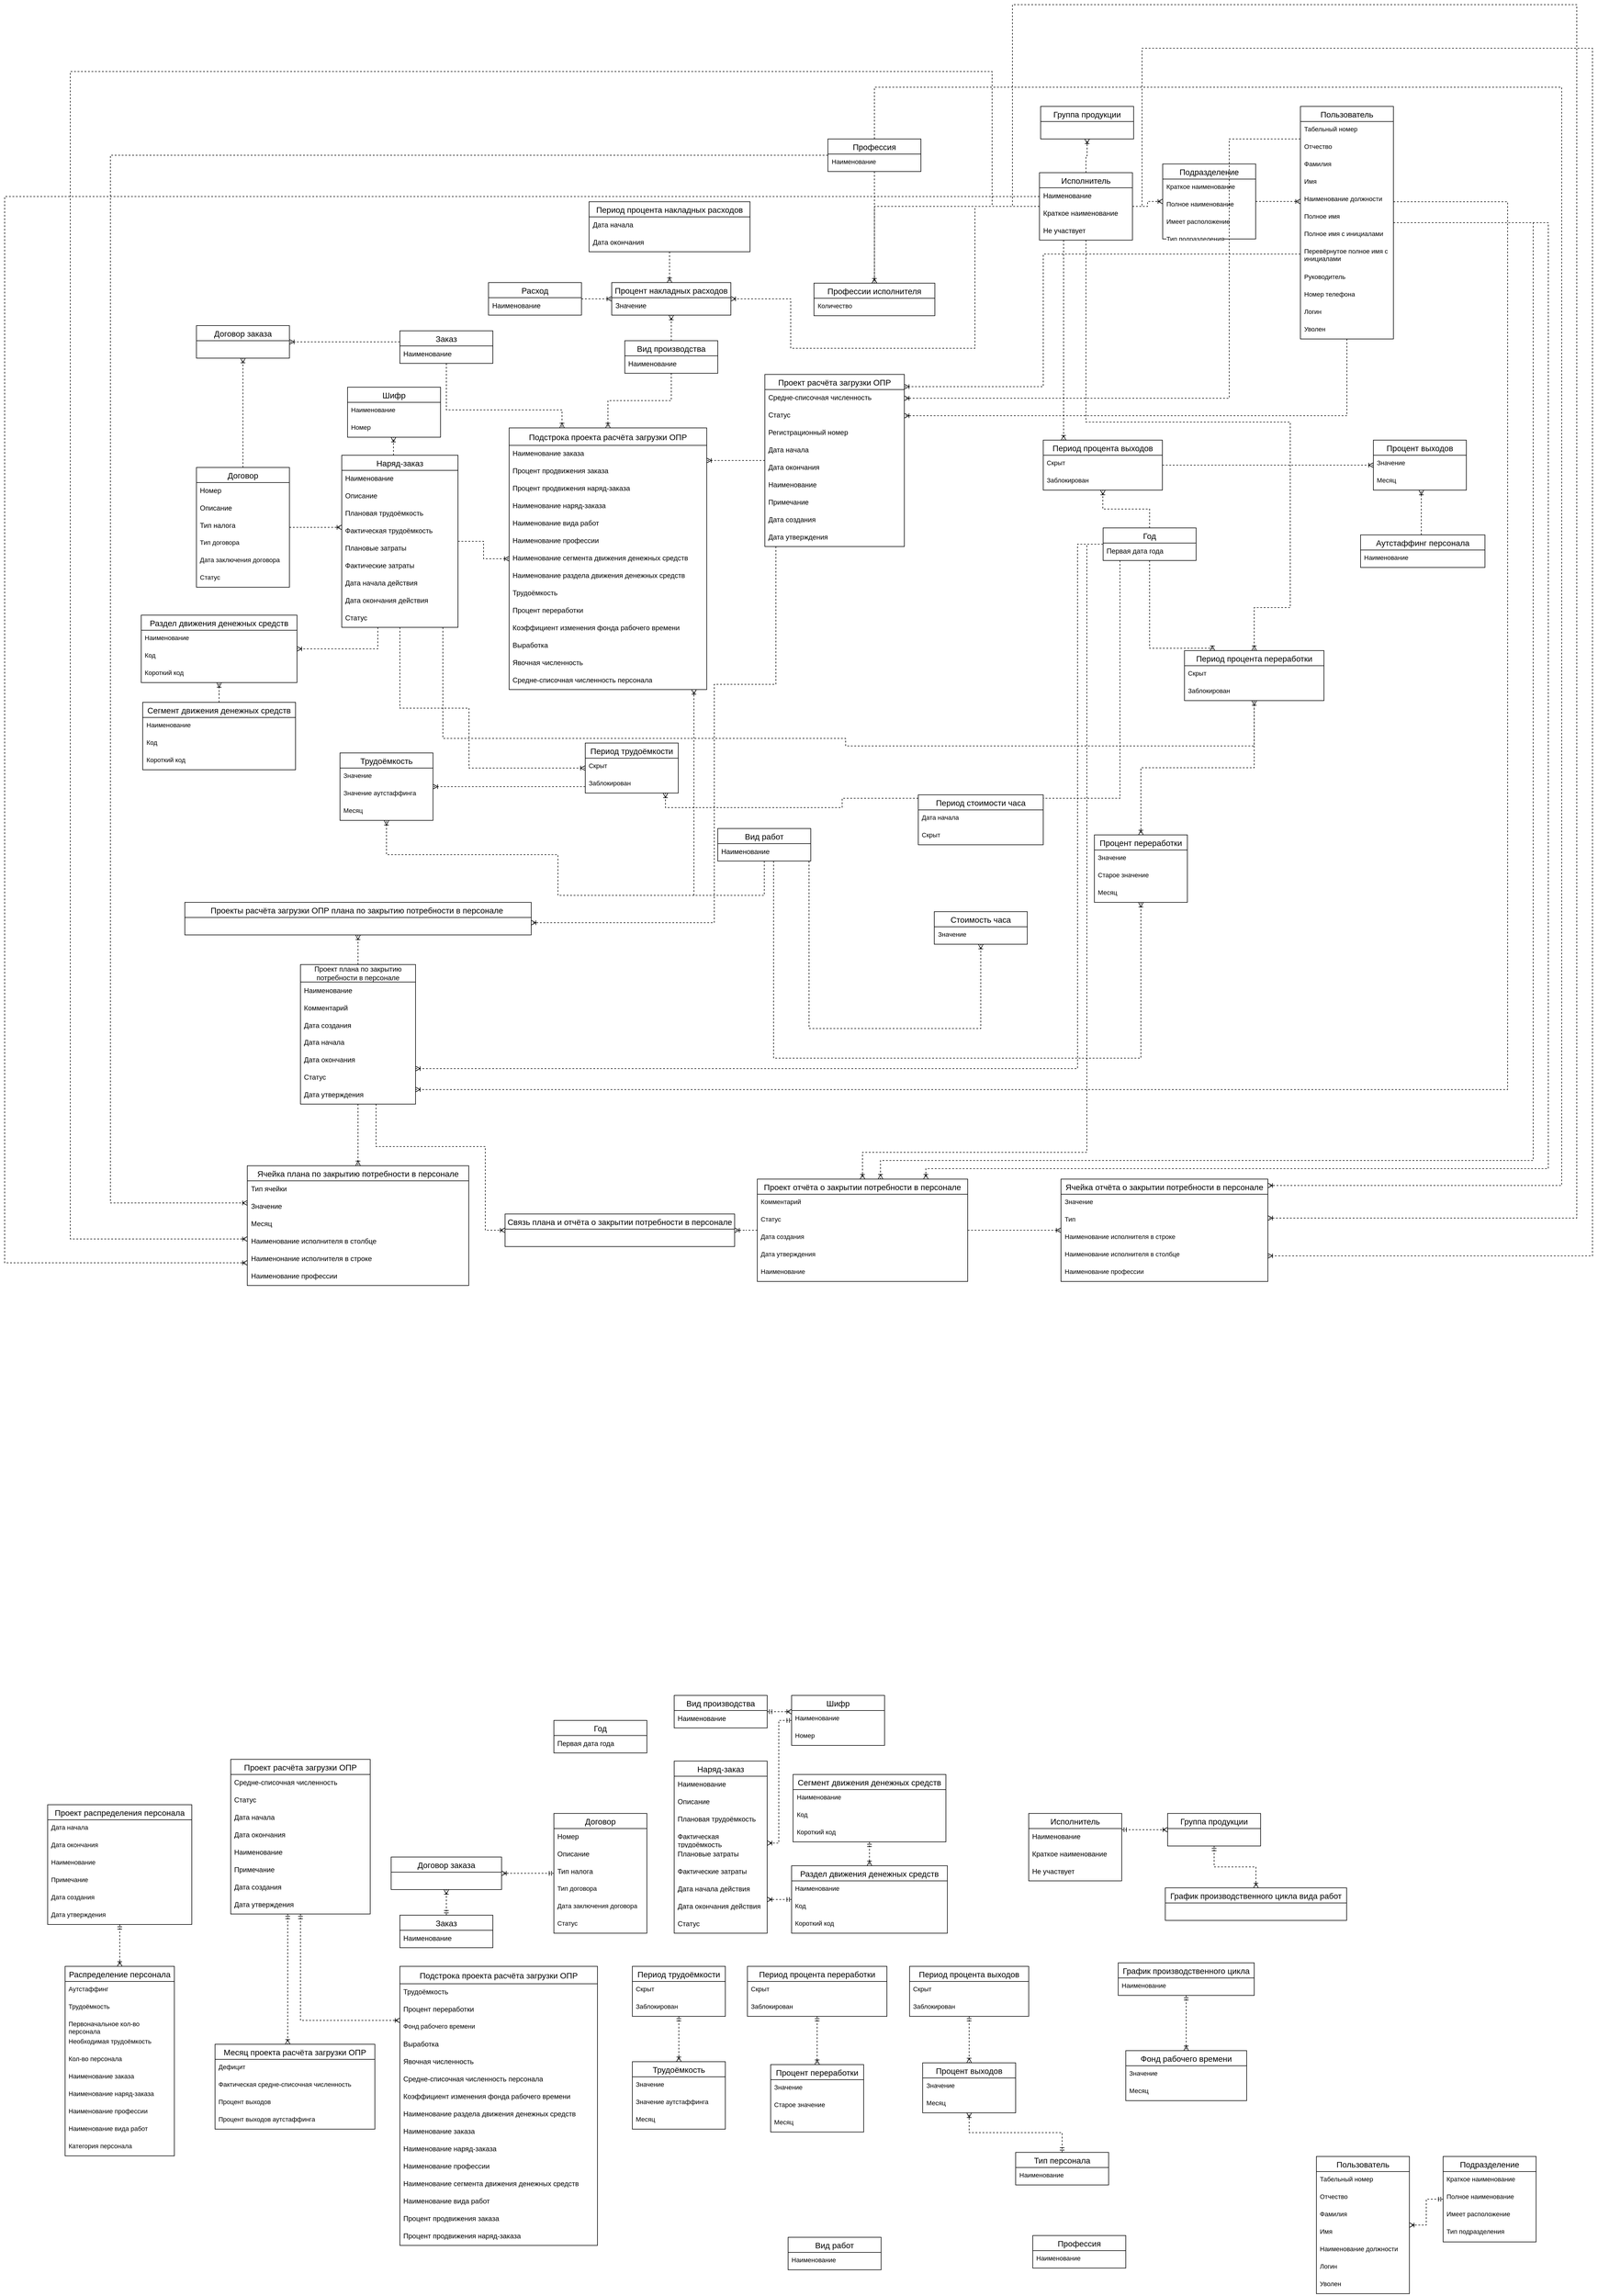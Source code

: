 <mxfile version="24.2.1" type="github">
  <diagram name="Страница 1" id="hVIG6fZbSnTpJ2coA_qM">
    <mxGraphModel dx="3190" dy="1478" grid="0" gridSize="10" guides="1" tooltips="1" connect="1" arrows="1" fold="1" page="0" pageScale="1" pageWidth="827" pageHeight="1169" math="0" shadow="0">
      <root>
        <mxCell id="0" />
        <mxCell id="1" parent="0" />
        <mxCell id="F5EBHadNRmTIwF_CADEw-1" value="Подстрока проекта расчёта загрузки ОПР" style="swimlane;fontStyle=0;childLayout=stackLayout;horizontal=1;startSize=30;horizontalStack=0;resizeParent=1;resizeParentMax=0;resizeLast=0;collapsible=1;marginBottom=0;align=center;fontSize=14;" parent="1" vertex="1">
          <mxGeometry x="-721" y="503" width="340" height="450" as="geometry" />
        </mxCell>
        <mxCell id="F5EBHadNRmTIwF_CADEw-2" value="Наименование заказа" style="text;strokeColor=none;fillColor=none;spacingLeft=4;spacingRight=4;overflow=hidden;rotatable=0;points=[[0,0.5],[1,0.5]];portConstraint=eastwest;fontSize=12;whiteSpace=wrap;html=1;" parent="F5EBHadNRmTIwF_CADEw-1" vertex="1">
          <mxGeometry y="30" width="340" height="30" as="geometry" />
        </mxCell>
        <mxCell id="F5EBHadNRmTIwF_CADEw-3" value="Процент продвижения заказа" style="text;strokeColor=none;fillColor=none;spacingLeft=4;spacingRight=4;overflow=hidden;rotatable=0;points=[[0,0.5],[1,0.5]];portConstraint=eastwest;fontSize=12;whiteSpace=wrap;html=1;" parent="F5EBHadNRmTIwF_CADEw-1" vertex="1">
          <mxGeometry y="60" width="340" height="30" as="geometry" />
        </mxCell>
        <mxCell id="F5EBHadNRmTIwF_CADEw-4" value="Процент продвижения наряд-заказа" style="text;strokeColor=none;fillColor=none;spacingLeft=4;spacingRight=4;overflow=hidden;rotatable=0;points=[[0,0.5],[1,0.5]];portConstraint=eastwest;fontSize=12;whiteSpace=wrap;html=1;" parent="F5EBHadNRmTIwF_CADEw-1" vertex="1">
          <mxGeometry y="90" width="340" height="30" as="geometry" />
        </mxCell>
        <mxCell id="F5EBHadNRmTIwF_CADEw-7" value="Наименование наряд-заказа" style="text;strokeColor=none;fillColor=none;spacingLeft=4;spacingRight=4;overflow=hidden;rotatable=0;points=[[0,0.5],[1,0.5]];portConstraint=eastwest;fontSize=12;whiteSpace=wrap;html=1;" parent="F5EBHadNRmTIwF_CADEw-1" vertex="1">
          <mxGeometry y="120" width="340" height="30" as="geometry" />
        </mxCell>
        <mxCell id="F5EBHadNRmTIwF_CADEw-8" value="Наименование вида работ" style="text;strokeColor=none;fillColor=none;spacingLeft=4;spacingRight=4;overflow=hidden;rotatable=0;points=[[0,0.5],[1,0.5]];portConstraint=eastwest;fontSize=12;whiteSpace=wrap;html=1;" parent="F5EBHadNRmTIwF_CADEw-1" vertex="1">
          <mxGeometry y="150" width="340" height="30" as="geometry" />
        </mxCell>
        <mxCell id="F5EBHadNRmTIwF_CADEw-9" value="Наименование профессии" style="text;strokeColor=none;fillColor=none;spacingLeft=4;spacingRight=4;overflow=hidden;rotatable=0;points=[[0,0.5],[1,0.5]];portConstraint=eastwest;fontSize=12;whiteSpace=wrap;html=1;" parent="F5EBHadNRmTIwF_CADEw-1" vertex="1">
          <mxGeometry y="180" width="340" height="30" as="geometry" />
        </mxCell>
        <mxCell id="F5EBHadNRmTIwF_CADEw-10" value="Наименование сегмента движения денежных средств" style="text;strokeColor=none;fillColor=none;spacingLeft=4;spacingRight=4;overflow=hidden;rotatable=0;points=[[0,0.5],[1,0.5]];portConstraint=eastwest;fontSize=12;whiteSpace=wrap;html=1;" parent="F5EBHadNRmTIwF_CADEw-1" vertex="1">
          <mxGeometry y="210" width="340" height="30" as="geometry" />
        </mxCell>
        <mxCell id="F5EBHadNRmTIwF_CADEw-11" value="Наименование раздела движения денежных средств" style="text;strokeColor=none;fillColor=none;spacingLeft=4;spacingRight=4;overflow=hidden;rotatable=0;points=[[0,0.5],[1,0.5]];portConstraint=eastwest;fontSize=12;whiteSpace=wrap;html=1;" parent="F5EBHadNRmTIwF_CADEw-1" vertex="1">
          <mxGeometry y="240" width="340" height="30" as="geometry" />
        </mxCell>
        <mxCell id="F5EBHadNRmTIwF_CADEw-12" value="Трудоёмкость" style="text;strokeColor=none;fillColor=none;spacingLeft=4;spacingRight=4;overflow=hidden;rotatable=0;points=[[0,0.5],[1,0.5]];portConstraint=eastwest;fontSize=12;whiteSpace=wrap;html=1;" parent="F5EBHadNRmTIwF_CADEw-1" vertex="1">
          <mxGeometry y="270" width="340" height="30" as="geometry" />
        </mxCell>
        <mxCell id="F5EBHadNRmTIwF_CADEw-13" value="Процент переработки" style="text;strokeColor=none;fillColor=none;spacingLeft=4;spacingRight=4;overflow=hidden;rotatable=0;points=[[0,0.5],[1,0.5]];portConstraint=eastwest;fontSize=12;whiteSpace=wrap;html=1;" parent="F5EBHadNRmTIwF_CADEw-1" vertex="1">
          <mxGeometry y="300" width="340" height="30" as="geometry" />
        </mxCell>
        <mxCell id="F5EBHadNRmTIwF_CADEw-14" value="Коэффициент изменения фонда рабочего времени" style="text;strokeColor=none;fillColor=none;spacingLeft=4;spacingRight=4;overflow=hidden;rotatable=0;points=[[0,0.5],[1,0.5]];portConstraint=eastwest;fontSize=12;whiteSpace=wrap;html=1;" parent="F5EBHadNRmTIwF_CADEw-1" vertex="1">
          <mxGeometry y="330" width="340" height="30" as="geometry" />
        </mxCell>
        <mxCell id="F5EBHadNRmTIwF_CADEw-15" value="Выработка" style="text;strokeColor=none;fillColor=none;spacingLeft=4;spacingRight=4;overflow=hidden;rotatable=0;points=[[0,0.5],[1,0.5]];portConstraint=eastwest;fontSize=12;whiteSpace=wrap;html=1;" parent="F5EBHadNRmTIwF_CADEw-1" vertex="1">
          <mxGeometry y="360" width="340" height="30" as="geometry" />
        </mxCell>
        <mxCell id="F5EBHadNRmTIwF_CADEw-16" value="Явочная численность" style="text;strokeColor=none;fillColor=none;spacingLeft=4;spacingRight=4;overflow=hidden;rotatable=0;points=[[0,0.5],[1,0.5]];portConstraint=eastwest;fontSize=12;whiteSpace=wrap;html=1;" parent="F5EBHadNRmTIwF_CADEw-1" vertex="1">
          <mxGeometry y="390" width="340" height="30" as="geometry" />
        </mxCell>
        <mxCell id="F5EBHadNRmTIwF_CADEw-17" value="Средне-списочная численность персонала" style="text;strokeColor=none;fillColor=none;spacingLeft=4;spacingRight=4;overflow=hidden;rotatable=0;points=[[0,0.5],[1,0.5]];portConstraint=eastwest;fontSize=12;whiteSpace=wrap;html=1;" parent="F5EBHadNRmTIwF_CADEw-1" vertex="1">
          <mxGeometry y="420" width="340" height="30" as="geometry" />
        </mxCell>
        <mxCell id="aHR9_frTfQv7lHE0gGob-188" style="edgeStyle=orthogonalEdgeStyle;rounded=0;orthogonalLoop=1;jettySize=auto;html=1;dashed=1;strokeColor=default;align=center;verticalAlign=middle;fontFamily=Helvetica;fontSize=11;fontColor=default;labelBackgroundColor=default;endArrow=ERoneToMany;endFill=0;" parent="1" source="F5EBHadNRmTIwF_CADEw-18" target="F5EBHadNRmTIwF_CADEw-1" edge="1">
          <mxGeometry relative="1" as="geometry">
            <Array as="points">
              <mxPoint x="-275" y="542" />
              <mxPoint x="-275" y="542" />
            </Array>
          </mxGeometry>
        </mxCell>
        <mxCell id="Yj78SkhW8qt73Ed7FJdV-42" style="edgeStyle=orthogonalEdgeStyle;rounded=0;orthogonalLoop=1;jettySize=auto;html=1;dashed=1;endArrow=ERoneToMany;endFill=0;" parent="1" source="F5EBHadNRmTIwF_CADEw-18" target="Yj78SkhW8qt73Ed7FJdV-37" edge="1">
          <mxGeometry relative="1" as="geometry">
            <Array as="points">
              <mxPoint x="-262" y="944" />
              <mxPoint x="-368" y="944" />
              <mxPoint x="-368" y="1354" />
              <mxPoint x="-977" y="1354" />
            </Array>
          </mxGeometry>
        </mxCell>
        <mxCell id="F5EBHadNRmTIwF_CADEw-18" value="Проект расчёта загрузки ОПР" style="swimlane;fontStyle=0;childLayout=stackLayout;horizontal=1;startSize=26;horizontalStack=0;resizeParent=1;resizeParentMax=0;resizeLast=0;collapsible=1;marginBottom=0;align=center;fontSize=14;" parent="1" vertex="1">
          <mxGeometry x="-281" y="411" width="240" height="296" as="geometry" />
        </mxCell>
        <mxCell id="F5EBHadNRmTIwF_CADEw-19" value="Средне-списочная численность" style="text;strokeColor=none;fillColor=none;spacingLeft=4;spacingRight=4;overflow=hidden;rotatable=0;points=[[0,0.5],[1,0.5]];portConstraint=eastwest;fontSize=12;whiteSpace=wrap;html=1;" parent="F5EBHadNRmTIwF_CADEw-18" vertex="1">
          <mxGeometry y="26" width="240" height="30" as="geometry" />
        </mxCell>
        <mxCell id="F5EBHadNRmTIwF_CADEw-20" value="Статус" style="text;strokeColor=none;fillColor=none;spacingLeft=4;spacingRight=4;overflow=hidden;rotatable=0;points=[[0,0.5],[1,0.5]];portConstraint=eastwest;fontSize=12;whiteSpace=wrap;html=1;" parent="F5EBHadNRmTIwF_CADEw-18" vertex="1">
          <mxGeometry y="56" width="240" height="30" as="geometry" />
        </mxCell>
        <mxCell id="F5EBHadNRmTIwF_CADEw-21" value="Регистрационный номер" style="text;strokeColor=none;fillColor=none;spacingLeft=4;spacingRight=4;overflow=hidden;rotatable=0;points=[[0,0.5],[1,0.5]];portConstraint=eastwest;fontSize=12;whiteSpace=wrap;html=1;" parent="F5EBHadNRmTIwF_CADEw-18" vertex="1">
          <mxGeometry y="86" width="240" height="30" as="geometry" />
        </mxCell>
        <mxCell id="F5EBHadNRmTIwF_CADEw-22" value="Дата начала" style="text;strokeColor=none;fillColor=none;spacingLeft=4;spacingRight=4;overflow=hidden;rotatable=0;points=[[0,0.5],[1,0.5]];portConstraint=eastwest;fontSize=12;whiteSpace=wrap;html=1;" parent="F5EBHadNRmTIwF_CADEw-18" vertex="1">
          <mxGeometry y="116" width="240" height="30" as="geometry" />
        </mxCell>
        <mxCell id="F5EBHadNRmTIwF_CADEw-23" value="Дата окончания" style="text;strokeColor=none;fillColor=none;spacingLeft=4;spacingRight=4;overflow=hidden;rotatable=0;points=[[0,0.5],[1,0.5]];portConstraint=eastwest;fontSize=12;whiteSpace=wrap;html=1;" parent="F5EBHadNRmTIwF_CADEw-18" vertex="1">
          <mxGeometry y="146" width="240" height="30" as="geometry" />
        </mxCell>
        <mxCell id="F5EBHadNRmTIwF_CADEw-24" value="Наименование" style="text;strokeColor=none;fillColor=none;spacingLeft=4;spacingRight=4;overflow=hidden;rotatable=0;points=[[0,0.5],[1,0.5]];portConstraint=eastwest;fontSize=12;whiteSpace=wrap;html=1;" parent="F5EBHadNRmTIwF_CADEw-18" vertex="1">
          <mxGeometry y="176" width="240" height="30" as="geometry" />
        </mxCell>
        <mxCell id="F5EBHadNRmTIwF_CADEw-25" value="Примечание" style="text;strokeColor=none;fillColor=none;spacingLeft=4;spacingRight=4;overflow=hidden;rotatable=0;points=[[0,0.5],[1,0.5]];portConstraint=eastwest;fontSize=12;whiteSpace=wrap;html=1;" parent="F5EBHadNRmTIwF_CADEw-18" vertex="1">
          <mxGeometry y="206" width="240" height="30" as="geometry" />
        </mxCell>
        <mxCell id="F5EBHadNRmTIwF_CADEw-26" value="Дата создания" style="text;strokeColor=none;fillColor=none;spacingLeft=4;spacingRight=4;overflow=hidden;rotatable=0;points=[[0,0.5],[1,0.5]];portConstraint=eastwest;fontSize=12;whiteSpace=wrap;html=1;" parent="F5EBHadNRmTIwF_CADEw-18" vertex="1">
          <mxGeometry y="236" width="240" height="30" as="geometry" />
        </mxCell>
        <mxCell id="F5EBHadNRmTIwF_CADEw-27" value="Дата утверждения" style="text;strokeColor=none;fillColor=none;spacingLeft=4;spacingRight=4;overflow=hidden;rotatable=0;points=[[0,0.5],[1,0.5]];portConstraint=eastwest;fontSize=12;whiteSpace=wrap;html=1;" parent="F5EBHadNRmTIwF_CADEw-18" vertex="1">
          <mxGeometry y="266" width="240" height="30" as="geometry" />
        </mxCell>
        <mxCell id="F5EBHadNRmTIwF_CADEw-79" style="edgeStyle=orthogonalEdgeStyle;rounded=0;orthogonalLoop=1;jettySize=auto;html=1;dashed=1;endArrow=ERoneToMany;endFill=0;" parent="1" source="F5EBHadNRmTIwF_CADEw-50" target="F5EBHadNRmTIwF_CADEw-1" edge="1">
          <mxGeometry relative="1" as="geometry">
            <Array as="points">
              <mxPoint x="-403" y="1307" />
            </Array>
          </mxGeometry>
        </mxCell>
        <mxCell id="aHR9_frTfQv7lHE0gGob-163" style="edgeStyle=orthogonalEdgeStyle;rounded=0;orthogonalLoop=1;jettySize=auto;html=1;dashed=1;strokeColor=default;align=center;verticalAlign=middle;fontFamily=Helvetica;fontSize=11;fontColor=default;labelBackgroundColor=default;endArrow=ERoneToMany;endFill=0;" parent="1" source="F5EBHadNRmTIwF_CADEw-50" target="aHR9_frTfQv7lHE0gGob-151" edge="1">
          <mxGeometry relative="1" as="geometry">
            <Array as="points">
              <mxPoint x="-266" y="1587" />
              <mxPoint x="366" y="1587" />
            </Array>
          </mxGeometry>
        </mxCell>
        <mxCell id="aHR9_frTfQv7lHE0gGob-184" style="edgeStyle=orthogonalEdgeStyle;rounded=0;orthogonalLoop=1;jettySize=auto;html=1;dashed=1;strokeColor=default;align=center;verticalAlign=middle;fontFamily=Helvetica;fontSize=11;fontColor=default;labelBackgroundColor=default;endArrow=ERoneToMany;endFill=0;" parent="1" source="F5EBHadNRmTIwF_CADEw-50" target="aHR9_frTfQv7lHE0gGob-79" edge="1">
          <mxGeometry relative="1" as="geometry">
            <Array as="points">
              <mxPoint x="-637" y="1307" />
              <mxPoint x="-637" y="1237" />
            </Array>
          </mxGeometry>
        </mxCell>
        <mxCell id="aHR9_frTfQv7lHE0gGob-190" style="edgeStyle=orthogonalEdgeStyle;rounded=0;orthogonalLoop=1;jettySize=auto;html=1;dashed=1;strokeColor=default;align=center;verticalAlign=middle;fontFamily=Helvetica;fontSize=11;fontColor=default;labelBackgroundColor=default;endArrow=ERoneToMany;endFill=0;" parent="1" source="F5EBHadNRmTIwF_CADEw-50" target="aHR9_frTfQv7lHE0gGob-106" edge="1">
          <mxGeometry relative="1" as="geometry">
            <Array as="points">
              <mxPoint x="-205" y="1536" />
            </Array>
          </mxGeometry>
        </mxCell>
        <mxCell id="F5EBHadNRmTIwF_CADEw-50" value="Вид работ" style="swimlane;fontStyle=0;childLayout=stackLayout;horizontal=1;startSize=26;horizontalStack=0;resizeParent=1;resizeParentMax=0;resizeLast=0;collapsible=1;marginBottom=0;align=center;fontSize=14;" parent="1" vertex="1">
          <mxGeometry x="-362" y="1192" width="160" height="56" as="geometry" />
        </mxCell>
        <mxCell id="F5EBHadNRmTIwF_CADEw-51" value="Наименование" style="text;strokeColor=none;fillColor=none;spacingLeft=4;spacingRight=4;overflow=hidden;rotatable=0;points=[[0,0.5],[1,0.5]];portConstraint=eastwest;fontSize=12;whiteSpace=wrap;html=1;" parent="F5EBHadNRmTIwF_CADEw-50" vertex="1">
          <mxGeometry y="26" width="160" height="30" as="geometry" />
        </mxCell>
        <mxCell id="F5EBHadNRmTIwF_CADEw-78" style="edgeStyle=orthogonalEdgeStyle;rounded=0;orthogonalLoop=1;jettySize=auto;html=1;dashed=1;endArrow=ERoneToMany;endFill=0;" parent="1" source="F5EBHadNRmTIwF_CADEw-65" target="F5EBHadNRmTIwF_CADEw-1" edge="1">
          <mxGeometry relative="1" as="geometry" />
        </mxCell>
        <mxCell id="aHR9_frTfQv7lHE0gGob-42" style="edgeStyle=orthogonalEdgeStyle;rounded=0;orthogonalLoop=1;jettySize=auto;html=1;dashed=1;strokeColor=default;align=center;verticalAlign=middle;fontFamily=Helvetica;fontSize=11;fontColor=default;labelBackgroundColor=default;endArrow=ERoneToMany;endFill=0;" parent="1" source="F5EBHadNRmTIwF_CADEw-65" target="aHR9_frTfQv7lHE0gGob-35" edge="1">
          <mxGeometry relative="1" as="geometry">
            <Array as="points">
              <mxPoint x="-920" y="533" />
              <mxPoint x="-920" y="533" />
            </Array>
          </mxGeometry>
        </mxCell>
        <mxCell id="aHR9_frTfQv7lHE0gGob-55" style="edgeStyle=orthogonalEdgeStyle;rounded=0;orthogonalLoop=1;jettySize=auto;html=1;dashed=1;strokeColor=default;align=center;verticalAlign=middle;fontFamily=Helvetica;fontSize=11;fontColor=default;labelBackgroundColor=default;endArrow=ERoneToMany;endFill=0;" parent="1" source="F5EBHadNRmTIwF_CADEw-65" target="aHR9_frTfQv7lHE0gGob-50" edge="1">
          <mxGeometry relative="1" as="geometry">
            <Array as="points">
              <mxPoint x="-947" y="883" />
            </Array>
          </mxGeometry>
        </mxCell>
        <mxCell id="aHR9_frTfQv7lHE0gGob-164" style="edgeStyle=orthogonalEdgeStyle;rounded=0;orthogonalLoop=1;jettySize=auto;html=1;dashed=1;strokeColor=default;align=center;verticalAlign=middle;fontFamily=Helvetica;fontSize=11;fontColor=default;labelBackgroundColor=default;endArrow=ERoneToMany;endFill=0;" parent="1" source="F5EBHadNRmTIwF_CADEw-65" target="aHR9_frTfQv7lHE0gGob-142" edge="1">
          <mxGeometry relative="1" as="geometry">
            <Array as="points">
              <mxPoint x="-835" y="1037" />
              <mxPoint x="-142" y="1037" />
              <mxPoint x="-142" y="1050" />
            </Array>
          </mxGeometry>
        </mxCell>
        <mxCell id="aHR9_frTfQv7lHE0gGob-179" style="edgeStyle=orthogonalEdgeStyle;rounded=0;orthogonalLoop=1;jettySize=auto;html=1;dashed=1;strokeColor=default;align=center;verticalAlign=middle;fontFamily=Helvetica;fontSize=11;fontColor=default;labelBackgroundColor=default;endArrow=ERoneToMany;endFill=0;" parent="1" source="F5EBHadNRmTIwF_CADEw-65" target="aHR9_frTfQv7lHE0gGob-90" edge="1">
          <mxGeometry relative="1" as="geometry">
            <Array as="points">
              <mxPoint x="-909" y="985" />
              <mxPoint x="-790" y="985" />
              <mxPoint x="-790" y="1088" />
            </Array>
          </mxGeometry>
        </mxCell>
        <mxCell id="F5EBHadNRmTIwF_CADEw-65" value="Наряд-заказ" style="swimlane;fontStyle=0;childLayout=stackLayout;horizontal=1;startSize=26;horizontalStack=0;resizeParent=1;resizeParentMax=0;resizeLast=0;collapsible=1;marginBottom=0;align=center;fontSize=14;" parent="1" vertex="1">
          <mxGeometry x="-1009" y="550" width="200" height="296" as="geometry" />
        </mxCell>
        <mxCell id="F5EBHadNRmTIwF_CADEw-66" value="Наименование" style="text;strokeColor=none;fillColor=none;spacingLeft=4;spacingRight=4;overflow=hidden;rotatable=0;points=[[0,0.5],[1,0.5]];portConstraint=eastwest;fontSize=12;whiteSpace=wrap;html=1;" parent="F5EBHadNRmTIwF_CADEw-65" vertex="1">
          <mxGeometry y="26" width="200" height="30" as="geometry" />
        </mxCell>
        <mxCell id="F5EBHadNRmTIwF_CADEw-67" value="Описание" style="text;strokeColor=none;fillColor=none;spacingLeft=4;spacingRight=4;overflow=hidden;rotatable=0;points=[[0,0.5],[1,0.5]];portConstraint=eastwest;fontSize=12;whiteSpace=wrap;html=1;" parent="F5EBHadNRmTIwF_CADEw-65" vertex="1">
          <mxGeometry y="56" width="200" height="30" as="geometry" />
        </mxCell>
        <mxCell id="F5EBHadNRmTIwF_CADEw-72" value="Плановая трудоёмкость" style="text;strokeColor=none;fillColor=none;spacingLeft=4;spacingRight=4;overflow=hidden;rotatable=0;points=[[0,0.5],[1,0.5]];portConstraint=eastwest;fontSize=12;whiteSpace=wrap;html=1;" parent="F5EBHadNRmTIwF_CADEw-65" vertex="1">
          <mxGeometry y="86" width="200" height="30" as="geometry" />
        </mxCell>
        <mxCell id="F5EBHadNRmTIwF_CADEw-73" value="Фактическая трудоёмкость" style="text;strokeColor=none;fillColor=none;spacingLeft=4;spacingRight=4;overflow=hidden;rotatable=0;points=[[0,0.5],[1,0.5]];portConstraint=eastwest;fontSize=12;whiteSpace=wrap;html=1;" parent="F5EBHadNRmTIwF_CADEw-65" vertex="1">
          <mxGeometry y="116" width="200" height="30" as="geometry" />
        </mxCell>
        <mxCell id="F5EBHadNRmTIwF_CADEw-74" value="Плановые затраты" style="text;strokeColor=none;fillColor=none;spacingLeft=4;spacingRight=4;overflow=hidden;rotatable=0;points=[[0,0.5],[1,0.5]];portConstraint=eastwest;fontSize=12;whiteSpace=wrap;html=1;" parent="F5EBHadNRmTIwF_CADEw-65" vertex="1">
          <mxGeometry y="146" width="200" height="30" as="geometry" />
        </mxCell>
        <mxCell id="F5EBHadNRmTIwF_CADEw-75" value="Фактические затраты" style="text;strokeColor=none;fillColor=none;spacingLeft=4;spacingRight=4;overflow=hidden;rotatable=0;points=[[0,0.5],[1,0.5]];portConstraint=eastwest;fontSize=12;whiteSpace=wrap;html=1;" parent="F5EBHadNRmTIwF_CADEw-65" vertex="1">
          <mxGeometry y="176" width="200" height="30" as="geometry" />
        </mxCell>
        <mxCell id="F5EBHadNRmTIwF_CADEw-76" value="Дата начала действия" style="text;strokeColor=none;fillColor=none;spacingLeft=4;spacingRight=4;overflow=hidden;rotatable=0;points=[[0,0.5],[1,0.5]];portConstraint=eastwest;fontSize=12;whiteSpace=wrap;html=1;" parent="F5EBHadNRmTIwF_CADEw-65" vertex="1">
          <mxGeometry y="206" width="200" height="30" as="geometry" />
        </mxCell>
        <mxCell id="F5EBHadNRmTIwF_CADEw-77" value="Дата окончания действия" style="text;strokeColor=none;fillColor=none;spacingLeft=4;spacingRight=4;overflow=hidden;rotatable=0;points=[[0,0.5],[1,0.5]];portConstraint=eastwest;fontSize=12;whiteSpace=wrap;html=1;" parent="F5EBHadNRmTIwF_CADEw-65" vertex="1">
          <mxGeometry y="236" width="200" height="30" as="geometry" />
        </mxCell>
        <mxCell id="F5EBHadNRmTIwF_CADEw-68" value="Статус" style="text;strokeColor=none;fillColor=none;spacingLeft=4;spacingRight=4;overflow=hidden;rotatable=0;points=[[0,0.5],[1,0.5]];portConstraint=eastwest;fontSize=12;whiteSpace=wrap;html=1;" parent="F5EBHadNRmTIwF_CADEw-65" vertex="1">
          <mxGeometry y="266" width="200" height="30" as="geometry" />
        </mxCell>
        <mxCell id="F5EBHadNRmTIwF_CADEw-96" style="edgeStyle=orthogonalEdgeStyle;rounded=0;orthogonalLoop=1;jettySize=auto;html=1;dashed=1;endArrow=ERoneToMany;endFill=0;" parent="1" source="F5EBHadNRmTIwF_CADEw-90" target="aHR9_frTfQv7lHE0gGob-130" edge="1">
          <mxGeometry relative="1" as="geometry">
            <mxPoint x="229" y="464" as="targetPoint" />
          </mxGeometry>
        </mxCell>
        <mxCell id="aHR9_frTfQv7lHE0gGob-150" style="edgeStyle=orthogonalEdgeStyle;rounded=0;orthogonalLoop=1;jettySize=auto;html=1;dashed=1;strokeColor=default;align=center;verticalAlign=middle;fontFamily=Helvetica;fontSize=11;fontColor=default;labelBackgroundColor=default;endArrow=ERoneToMany;endFill=0;" parent="1" source="F5EBHadNRmTIwF_CADEw-90" target="aHR9_frTfQv7lHE0gGob-142" edge="1">
          <mxGeometry relative="1" as="geometry">
            <Array as="points">
              <mxPoint x="381" y="882" />
              <mxPoint x="489" y="882" />
            </Array>
          </mxGeometry>
        </mxCell>
        <mxCell id="aHR9_frTfQv7lHE0gGob-168" style="edgeStyle=orthogonalEdgeStyle;rounded=0;orthogonalLoop=1;jettySize=auto;html=1;dashed=1;strokeColor=default;align=center;verticalAlign=middle;fontFamily=Helvetica;fontSize=11;fontColor=default;labelBackgroundColor=default;endArrow=ERoneToMany;endFill=0;" parent="1" source="F5EBHadNRmTIwF_CADEw-90" target="aHR9_frTfQv7lHE0gGob-90" edge="1">
          <mxGeometry relative="1" as="geometry">
            <Array as="points">
              <mxPoint x="330" y="1140" />
              <mxPoint x="-148" y="1140" />
              <mxPoint x="-148" y="1156" />
              <mxPoint x="-452" y="1156" />
            </Array>
          </mxGeometry>
        </mxCell>
        <mxCell id="-1_lXtkrRVPUCVHb9YS8-15" style="edgeStyle=orthogonalEdgeStyle;rounded=0;orthogonalLoop=1;jettySize=auto;html=1;dashed=1;strokeColor=default;align=center;verticalAlign=middle;fontFamily=Helvetica;fontSize=11;fontColor=default;labelBackgroundColor=default;endArrow=ERoneToMany;endFill=0;" edge="1" parent="1" source="F5EBHadNRmTIwF_CADEw-90" target="-1_lXtkrRVPUCVHb9YS8-6">
          <mxGeometry relative="1" as="geometry">
            <Array as="points">
              <mxPoint x="273" y="703" />
              <mxPoint x="273" y="1749" />
              <mxPoint x="-113" y="1749" />
            </Array>
          </mxGeometry>
        </mxCell>
        <mxCell id="F5EBHadNRmTIwF_CADEw-90" value="Год" style="swimlane;fontStyle=0;childLayout=stackLayout;horizontal=1;startSize=26;horizontalStack=0;resizeParent=1;resizeParentMax=0;resizeLast=0;collapsible=1;marginBottom=0;align=center;fontSize=14;" parent="1" vertex="1">
          <mxGeometry x="301" y="675" width="160" height="56" as="geometry" />
        </mxCell>
        <mxCell id="F5EBHadNRmTIwF_CADEw-91" value="Первая дата года" style="text;strokeColor=none;fillColor=none;spacingLeft=4;spacingRight=4;overflow=hidden;rotatable=0;points=[[0,0.5],[1,0.5]];portConstraint=eastwest;fontSize=12;whiteSpace=wrap;html=1;" parent="F5EBHadNRmTIwF_CADEw-90" vertex="1">
          <mxGeometry y="26" width="160" height="30" as="geometry" />
        </mxCell>
        <mxCell id="F5EBHadNRmTIwF_CADEw-101" style="edgeStyle=orthogonalEdgeStyle;rounded=0;orthogonalLoop=1;jettySize=auto;html=1;dashed=1;endArrow=ERoneToMany;endFill=0;" parent="1" source="F5EBHadNRmTIwF_CADEw-97" target="F5EBHadNRmTIwF_CADEw-65" edge="1">
          <mxGeometry relative="1" as="geometry">
            <Array as="points">
              <mxPoint x="-1077" y="674" />
              <mxPoint x="-1077" y="674" />
            </Array>
          </mxGeometry>
        </mxCell>
        <mxCell id="H3pRQUt7AqnJN_t-nY-7-10" style="edgeStyle=orthogonalEdgeStyle;rounded=0;orthogonalLoop=1;jettySize=auto;html=1;endArrow=ERoneToMany;endFill=0;dashed=1;" parent="1" source="F5EBHadNRmTIwF_CADEw-97" target="H3pRQUt7AqnJN_t-nY-7-2" edge="1">
          <mxGeometry relative="1" as="geometry" />
        </mxCell>
        <mxCell id="F5EBHadNRmTIwF_CADEw-97" value="Договор" style="swimlane;fontStyle=0;childLayout=stackLayout;horizontal=1;startSize=26;horizontalStack=0;resizeParent=1;resizeParentMax=0;resizeLast=0;collapsible=1;marginBottom=0;align=center;fontSize=14;" parent="1" vertex="1">
          <mxGeometry x="-1259" y="571" width="160" height="206" as="geometry" />
        </mxCell>
        <mxCell id="F5EBHadNRmTIwF_CADEw-98" value="Номер" style="text;strokeColor=none;fillColor=none;spacingLeft=4;spacingRight=4;overflow=hidden;rotatable=0;points=[[0,0.5],[1,0.5]];portConstraint=eastwest;fontSize=12;whiteSpace=wrap;html=1;" parent="F5EBHadNRmTIwF_CADEw-97" vertex="1">
          <mxGeometry y="26" width="160" height="30" as="geometry" />
        </mxCell>
        <mxCell id="F5EBHadNRmTIwF_CADEw-99" value="Описание" style="text;strokeColor=none;fillColor=none;spacingLeft=4;spacingRight=4;overflow=hidden;rotatable=0;points=[[0,0.5],[1,0.5]];portConstraint=eastwest;fontSize=12;whiteSpace=wrap;html=1;" parent="F5EBHadNRmTIwF_CADEw-97" vertex="1">
          <mxGeometry y="56" width="160" height="30" as="geometry" />
        </mxCell>
        <mxCell id="F5EBHadNRmTIwF_CADEw-100" value="Тип налога" style="text;strokeColor=none;fillColor=none;spacingLeft=4;spacingRight=4;overflow=hidden;rotatable=0;points=[[0,0.5],[1,0.5]];portConstraint=eastwest;fontSize=12;whiteSpace=wrap;html=1;" parent="F5EBHadNRmTIwF_CADEw-97" vertex="1">
          <mxGeometry y="86" width="160" height="30" as="geometry" />
        </mxCell>
        <mxCell id="aHR9_frTfQv7lHE0gGob-43" value="Тип договора" style="text;strokeColor=none;fillColor=none;spacingLeft=4;spacingRight=4;overflow=hidden;rotatable=0;points=[[0,0.5],[1,0.5]];portConstraint=eastwest;fontSize=11;whiteSpace=wrap;html=1;fontFamily=Helvetica;fontColor=default;labelBackgroundColor=default;" parent="F5EBHadNRmTIwF_CADEw-97" vertex="1">
          <mxGeometry y="116" width="160" height="30" as="geometry" />
        </mxCell>
        <mxCell id="aHR9_frTfQv7lHE0gGob-44" value="Дата заключения договора" style="text;strokeColor=none;fillColor=none;spacingLeft=4;spacingRight=4;overflow=hidden;rotatable=0;points=[[0,0.5],[1,0.5]];portConstraint=eastwest;fontSize=11;whiteSpace=wrap;html=1;fontFamily=Helvetica;fontColor=default;labelBackgroundColor=default;" parent="F5EBHadNRmTIwF_CADEw-97" vertex="1">
          <mxGeometry y="146" width="160" height="30" as="geometry" />
        </mxCell>
        <mxCell id="aHR9_frTfQv7lHE0gGob-45" value="Статус" style="text;strokeColor=none;fillColor=none;spacingLeft=4;spacingRight=4;overflow=hidden;rotatable=0;points=[[0,0.5],[1,0.5]];portConstraint=eastwest;fontSize=11;whiteSpace=wrap;html=1;fontFamily=Helvetica;fontColor=default;labelBackgroundColor=default;" parent="F5EBHadNRmTIwF_CADEw-97" vertex="1">
          <mxGeometry y="176" width="160" height="30" as="geometry" />
        </mxCell>
        <mxCell id="F5EBHadNRmTIwF_CADEw-110" style="edgeStyle=orthogonalEdgeStyle;rounded=0;orthogonalLoop=1;jettySize=auto;html=1;dashed=1;endArrow=ERoneToMany;endFill=0;" parent="1" source="F5EBHadNRmTIwF_CADEw-103" target="F5EBHadNRmTIwF_CADEw-1" edge="1">
          <mxGeometry relative="1" as="geometry">
            <Array as="points">
              <mxPoint x="-829" y="472" />
              <mxPoint x="-630" y="472" />
            </Array>
          </mxGeometry>
        </mxCell>
        <mxCell id="H3pRQUt7AqnJN_t-nY-7-9" style="edgeStyle=orthogonalEdgeStyle;rounded=0;orthogonalLoop=1;jettySize=auto;html=1;dashed=1;endArrow=ERoneToMany;endFill=0;" parent="1" source="F5EBHadNRmTIwF_CADEw-103" target="H3pRQUt7AqnJN_t-nY-7-2" edge="1">
          <mxGeometry relative="1" as="geometry">
            <Array as="points">
              <mxPoint x="-1005" y="355" />
              <mxPoint x="-1005" y="355" />
            </Array>
          </mxGeometry>
        </mxCell>
        <mxCell id="F5EBHadNRmTIwF_CADEw-103" value="Заказ" style="swimlane;fontStyle=0;childLayout=stackLayout;horizontal=1;startSize=26;horizontalStack=0;resizeParent=1;resizeParentMax=0;resizeLast=0;collapsible=1;marginBottom=0;align=center;fontSize=14;" parent="1" vertex="1">
          <mxGeometry x="-909" y="336" width="160" height="56" as="geometry" />
        </mxCell>
        <mxCell id="F5EBHadNRmTIwF_CADEw-104" value="Наименование" style="text;strokeColor=none;fillColor=none;spacingLeft=4;spacingRight=4;overflow=hidden;rotatable=0;points=[[0,0.5],[1,0.5]];portConstraint=eastwest;fontSize=12;whiteSpace=wrap;html=1;" parent="F5EBHadNRmTIwF_CADEw-103" vertex="1">
          <mxGeometry y="26" width="160" height="30" as="geometry" />
        </mxCell>
        <mxCell id="aHR9_frTfQv7lHE0gGob-1" value="Группа продукции" style="swimlane;fontStyle=0;childLayout=stackLayout;horizontal=1;startSize=26;horizontalStack=0;resizeParent=1;resizeParentMax=0;resizeLast=0;collapsible=1;marginBottom=0;align=center;fontSize=14;" parent="1" vertex="1">
          <mxGeometry x="193.5" y="-50" width="160" height="56" as="geometry" />
        </mxCell>
        <mxCell id="aHR9_frTfQv7lHE0gGob-9" style="edgeStyle=orthogonalEdgeStyle;rounded=0;orthogonalLoop=1;jettySize=auto;html=1;dashed=1;endArrow=ERoneToMany;endFill=0;" parent="1" source="aHR9_frTfQv7lHE0gGob-5" target="aHR9_frTfQv7lHE0gGob-1" edge="1">
          <mxGeometry relative="1" as="geometry" />
        </mxCell>
        <mxCell id="aHR9_frTfQv7lHE0gGob-33" style="edgeStyle=orthogonalEdgeStyle;rounded=0;orthogonalLoop=1;jettySize=auto;html=1;dashed=1;strokeColor=default;align=center;verticalAlign=middle;fontFamily=Helvetica;fontSize=11;fontColor=default;labelBackgroundColor=default;endArrow=ERoneToMany;endFill=0;" parent="1" source="aHR9_frTfQv7lHE0gGob-5" target="aHR9_frTfQv7lHE0gGob-22" edge="1">
          <mxGeometry relative="1" as="geometry">
            <Array as="points">
              <mxPoint x="80.5" y="366" />
              <mxPoint x="-236.5" y="366" />
              <mxPoint x="-236.5" y="281" />
            </Array>
          </mxGeometry>
        </mxCell>
        <mxCell id="aHR9_frTfQv7lHE0gGob-124" style="edgeStyle=orthogonalEdgeStyle;rounded=0;orthogonalLoop=1;jettySize=auto;html=1;dashed=1;strokeColor=default;align=center;verticalAlign=middle;fontFamily=Helvetica;fontSize=11;fontColor=default;labelBackgroundColor=default;endArrow=ERoneToMany;endFill=0;" parent="1" source="aHR9_frTfQv7lHE0gGob-5" target="aHR9_frTfQv7lHE0gGob-114" edge="1">
          <mxGeometry relative="1" as="geometry" />
        </mxCell>
        <mxCell id="aHR9_frTfQv7lHE0gGob-165" style="edgeStyle=orthogonalEdgeStyle;rounded=0;orthogonalLoop=1;jettySize=auto;html=1;dashed=1;strokeColor=default;align=center;verticalAlign=middle;fontFamily=Helvetica;fontSize=11;fontColor=default;labelBackgroundColor=default;endArrow=ERoneToMany;endFill=0;" parent="1" source="aHR9_frTfQv7lHE0gGob-5" target="aHR9_frTfQv7lHE0gGob-142" edge="1">
          <mxGeometry relative="1" as="geometry">
            <Array as="points">
              <mxPoint x="271" y="493" />
              <mxPoint x="623" y="493" />
              <mxPoint x="623" y="812" />
              <mxPoint x="561" y="812" />
            </Array>
          </mxGeometry>
        </mxCell>
        <mxCell id="aHR9_frTfQv7lHE0gGob-180" style="edgeStyle=orthogonalEdgeStyle;rounded=0;orthogonalLoop=1;jettySize=auto;html=1;dashed=1;strokeColor=default;align=center;verticalAlign=middle;fontFamily=Helvetica;fontSize=11;fontColor=default;labelBackgroundColor=default;endArrow=ERoneToMany;endFill=0;" parent="1" source="aHR9_frTfQv7lHE0gGob-5" target="aHR9_frTfQv7lHE0gGob-56" edge="1">
          <mxGeometry relative="1" as="geometry" />
        </mxCell>
        <mxCell id="aHR9_frTfQv7lHE0gGob-193" style="edgeStyle=orthogonalEdgeStyle;rounded=0;orthogonalLoop=1;jettySize=auto;html=1;dashed=1;strokeColor=default;align=center;verticalAlign=middle;fontFamily=Helvetica;fontSize=11;fontColor=default;labelBackgroundColor=default;endArrow=ERoneToMany;endFill=0;" parent="1" source="aHR9_frTfQv7lHE0gGob-5" target="aHR9_frTfQv7lHE0gGob-130" edge="1">
          <mxGeometry relative="1" as="geometry">
            <Array as="points">
              <mxPoint x="233" y="410" />
              <mxPoint x="233" y="410" />
            </Array>
          </mxGeometry>
        </mxCell>
        <mxCell id="-1_lXtkrRVPUCVHb9YS8-1" style="edgeStyle=orthogonalEdgeStyle;rounded=0;orthogonalLoop=1;jettySize=auto;html=1;dashed=1;strokeColor=default;align=center;verticalAlign=middle;fontFamily=Helvetica;fontSize=11;fontColor=default;labelBackgroundColor=default;endArrow=ERoneToMany;endFill=0;" edge="1" parent="1" source="aHR9_frTfQv7lHE0gGob-5" target="Yj78SkhW8qt73Ed7FJdV-18">
          <mxGeometry relative="1" as="geometry">
            <Array as="points">
              <mxPoint x="110" y="122" />
              <mxPoint x="110" y="-110" />
              <mxPoint x="-1476" y="-110" />
              <mxPoint x="-1476" y="1898" />
            </Array>
          </mxGeometry>
        </mxCell>
        <mxCell id="-1_lXtkrRVPUCVHb9YS8-31" style="edgeStyle=orthogonalEdgeStyle;rounded=0;orthogonalLoop=1;jettySize=auto;html=1;dashed=1;strokeColor=default;align=center;verticalAlign=middle;fontFamily=Helvetica;fontSize=11;fontColor=default;labelBackgroundColor=default;endArrow=ERoneToMany;endFill=0;" edge="1" parent="1" source="aHR9_frTfQv7lHE0gGob-5" target="-1_lXtkrRVPUCVHb9YS8-18">
          <mxGeometry relative="1" as="geometry">
            <Array as="points">
              <mxPoint x="145" y="122" />
              <mxPoint x="145" y="-225" />
              <mxPoint x="1116" y="-225" />
              <mxPoint x="1116" y="1862" />
            </Array>
          </mxGeometry>
        </mxCell>
        <mxCell id="-1_lXtkrRVPUCVHb9YS8-32" style="edgeStyle=orthogonalEdgeStyle;rounded=0;orthogonalLoop=1;jettySize=auto;html=1;dashed=1;strokeColor=default;align=center;verticalAlign=middle;fontFamily=Helvetica;fontSize=11;fontColor=default;labelBackgroundColor=default;endArrow=ERoneToMany;endFill=0;" edge="1" parent="1" source="aHR9_frTfQv7lHE0gGob-5" target="-1_lXtkrRVPUCVHb9YS8-18">
          <mxGeometry relative="1" as="geometry">
            <Array as="points">
              <mxPoint x="368" y="122" />
              <mxPoint x="368" y="-150" />
              <mxPoint x="1143" y="-150" />
              <mxPoint x="1143" y="1927" />
            </Array>
          </mxGeometry>
        </mxCell>
        <mxCell id="aHR9_frTfQv7lHE0gGob-5" value="Исполнитель" style="swimlane;fontStyle=0;childLayout=stackLayout;horizontal=1;startSize=26;horizontalStack=0;resizeParent=1;resizeParentMax=0;resizeLast=0;collapsible=1;marginBottom=0;align=center;fontSize=14;" parent="1" vertex="1">
          <mxGeometry x="191.5" y="64" width="160" height="116" as="geometry" />
        </mxCell>
        <mxCell id="aHR9_frTfQv7lHE0gGob-6" value="Наименование" style="text;strokeColor=none;fillColor=none;spacingLeft=4;spacingRight=4;overflow=hidden;rotatable=0;points=[[0,0.5],[1,0.5]];portConstraint=eastwest;fontSize=12;whiteSpace=wrap;html=1;" parent="aHR9_frTfQv7lHE0gGob-5" vertex="1">
          <mxGeometry y="26" width="160" height="30" as="geometry" />
        </mxCell>
        <mxCell id="aHR9_frTfQv7lHE0gGob-7" value="Краткое наименование" style="text;strokeColor=none;fillColor=none;spacingLeft=4;spacingRight=4;overflow=hidden;rotatable=0;points=[[0,0.5],[1,0.5]];portConstraint=eastwest;fontSize=12;whiteSpace=wrap;html=1;" parent="aHR9_frTfQv7lHE0gGob-5" vertex="1">
          <mxGeometry y="56" width="160" height="30" as="geometry" />
        </mxCell>
        <mxCell id="aHR9_frTfQv7lHE0gGob-8" value="Не участвует" style="text;strokeColor=none;fillColor=none;spacingLeft=4;spacingRight=4;overflow=hidden;rotatable=0;points=[[0,0.5],[1,0.5]];portConstraint=eastwest;fontSize=12;whiteSpace=wrap;html=1;" parent="aHR9_frTfQv7lHE0gGob-5" vertex="1">
          <mxGeometry y="86" width="160" height="30" as="geometry" />
        </mxCell>
        <mxCell id="aHR9_frTfQv7lHE0gGob-32" style="edgeStyle=orthogonalEdgeStyle;rounded=0;orthogonalLoop=1;jettySize=auto;html=1;dashed=1;endArrow=ERoneToMany;endFill=0;strokeColor=default;" parent="1" source="aHR9_frTfQv7lHE0gGob-10" target="aHR9_frTfQv7lHE0gGob-22" edge="1">
          <mxGeometry relative="1" as="geometry" />
        </mxCell>
        <mxCell id="aHR9_frTfQv7lHE0gGob-141" style="edgeStyle=orthogonalEdgeStyle;rounded=0;orthogonalLoop=1;jettySize=auto;html=1;dashed=1;strokeColor=default;align=center;verticalAlign=middle;fontFamily=Helvetica;fontSize=11;fontColor=default;labelBackgroundColor=default;endArrow=ERoneToMany;endFill=0;" parent="1" source="aHR9_frTfQv7lHE0gGob-10" target="F5EBHadNRmTIwF_CADEw-1" edge="1">
          <mxGeometry relative="1" as="geometry">
            <mxPoint x="-889" y="412" as="targetPoint" />
          </mxGeometry>
        </mxCell>
        <mxCell id="aHR9_frTfQv7lHE0gGob-10" value="Вид производства" style="swimlane;fontStyle=0;childLayout=stackLayout;horizontal=1;startSize=26;horizontalStack=0;resizeParent=1;resizeParentMax=0;resizeLast=0;collapsible=1;marginBottom=0;align=center;fontSize=14;" parent="1" vertex="1">
          <mxGeometry x="-522" y="353" width="160" height="56" as="geometry" />
        </mxCell>
        <mxCell id="aHR9_frTfQv7lHE0gGob-11" value="Наименование" style="text;strokeColor=none;fillColor=none;spacingLeft=4;spacingRight=4;overflow=hidden;rotatable=0;points=[[0,0.5],[1,0.5]];portConstraint=eastwest;fontSize=12;whiteSpace=wrap;html=1;" parent="aHR9_frTfQv7lHE0gGob-10" vertex="1">
          <mxGeometry y="26" width="160" height="30" as="geometry" />
        </mxCell>
        <mxCell id="aHR9_frTfQv7lHE0gGob-31" style="edgeStyle=orthogonalEdgeStyle;rounded=0;orthogonalLoop=1;jettySize=auto;html=1;dashed=1;endArrow=ERoneToMany;endFill=0;" parent="1" source="aHR9_frTfQv7lHE0gGob-14" target="aHR9_frTfQv7lHE0gGob-22" edge="1">
          <mxGeometry relative="1" as="geometry" />
        </mxCell>
        <mxCell id="aHR9_frTfQv7lHE0gGob-14" value="Расход" style="swimlane;fontStyle=0;childLayout=stackLayout;horizontal=1;startSize=26;horizontalStack=0;resizeParent=1;resizeParentMax=0;resizeLast=0;collapsible=1;marginBottom=0;align=center;fontSize=14;" parent="1" vertex="1">
          <mxGeometry x="-756.5" y="253" width="160" height="56" as="geometry" />
        </mxCell>
        <mxCell id="aHR9_frTfQv7lHE0gGob-17" value="Наименование" style="text;strokeColor=none;fillColor=none;spacingLeft=4;spacingRight=4;overflow=hidden;rotatable=0;points=[[0,0.5],[1,0.5]];portConstraint=eastwest;fontSize=12;whiteSpace=wrap;html=1;" parent="aHR9_frTfQv7lHE0gGob-14" vertex="1">
          <mxGeometry y="26" width="160" height="30" as="geometry" />
        </mxCell>
        <mxCell id="aHR9_frTfQv7lHE0gGob-27" style="edgeStyle=orthogonalEdgeStyle;rounded=0;orthogonalLoop=1;jettySize=auto;html=1;dashed=1;endArrow=ERoneToMany;endFill=0;" parent="1" source="aHR9_frTfQv7lHE0gGob-18" target="aHR9_frTfQv7lHE0gGob-22" edge="1">
          <mxGeometry relative="1" as="geometry">
            <Array as="points">
              <mxPoint x="-348.5" y="275" />
              <mxPoint x="-348.5" y="275" />
            </Array>
          </mxGeometry>
        </mxCell>
        <mxCell id="aHR9_frTfQv7lHE0gGob-18" value="Период процента накладных расходов" style="swimlane;fontStyle=0;childLayout=stackLayout;horizontal=1;startSize=26;horizontalStack=0;resizeParent=1;resizeParentMax=0;resizeLast=0;collapsible=1;marginBottom=0;align=center;fontSize=14;" parent="1" vertex="1">
          <mxGeometry x="-583.5" y="114" width="277" height="86" as="geometry" />
        </mxCell>
        <mxCell id="aHR9_frTfQv7lHE0gGob-19" value="Дата начала" style="text;strokeColor=none;fillColor=none;spacingLeft=4;spacingRight=4;overflow=hidden;rotatable=0;points=[[0,0.5],[1,0.5]];portConstraint=eastwest;fontSize=12;whiteSpace=wrap;html=1;" parent="aHR9_frTfQv7lHE0gGob-18" vertex="1">
          <mxGeometry y="26" width="277" height="30" as="geometry" />
        </mxCell>
        <mxCell id="aHR9_frTfQv7lHE0gGob-20" value="Дата окончания" style="text;strokeColor=none;fillColor=none;spacingLeft=4;spacingRight=4;overflow=hidden;rotatable=0;points=[[0,0.5],[1,0.5]];portConstraint=eastwest;fontSize=12;whiteSpace=wrap;html=1;" parent="aHR9_frTfQv7lHE0gGob-18" vertex="1">
          <mxGeometry y="56" width="277" height="30" as="geometry" />
        </mxCell>
        <mxCell id="aHR9_frTfQv7lHE0gGob-22" value="Процент накладных расходов" style="swimlane;fontStyle=0;childLayout=stackLayout;horizontal=1;startSize=26;horizontalStack=0;resizeParent=1;resizeParentMax=0;resizeLast=0;collapsible=1;marginBottom=0;align=center;fontSize=14;" parent="1" vertex="1">
          <mxGeometry x="-544.5" y="253" width="205" height="56" as="geometry" />
        </mxCell>
        <mxCell id="aHR9_frTfQv7lHE0gGob-23" value="Значение" style="text;strokeColor=none;fillColor=none;spacingLeft=4;spacingRight=4;overflow=hidden;rotatable=0;points=[[0,0.5],[1,0.5]];portConstraint=eastwest;fontSize=12;whiteSpace=wrap;html=1;" parent="aHR9_frTfQv7lHE0gGob-22" vertex="1">
          <mxGeometry y="26" width="205" height="30" as="geometry" />
        </mxCell>
        <mxCell id="aHR9_frTfQv7lHE0gGob-35" value="Шифр" style="swimlane;fontStyle=0;childLayout=stackLayout;horizontal=1;startSize=26;horizontalStack=0;resizeParent=1;resizeParentMax=0;resizeLast=0;collapsible=1;marginBottom=0;align=center;fontSize=14;fontFamily=Helvetica;fontColor=default;labelBackgroundColor=default;" parent="1" vertex="1">
          <mxGeometry x="-999" y="433" width="160" height="86" as="geometry" />
        </mxCell>
        <mxCell id="aHR9_frTfQv7lHE0gGob-39" value="Наименование" style="text;strokeColor=none;fillColor=none;spacingLeft=4;spacingRight=4;overflow=hidden;rotatable=0;points=[[0,0.5],[1,0.5]];portConstraint=eastwest;fontSize=11;whiteSpace=wrap;html=1;fontFamily=Helvetica;fontColor=default;labelBackgroundColor=default;" parent="aHR9_frTfQv7lHE0gGob-35" vertex="1">
          <mxGeometry y="26" width="160" height="30" as="geometry" />
        </mxCell>
        <mxCell id="aHR9_frTfQv7lHE0gGob-40" value="Номер" style="text;strokeColor=none;fillColor=none;spacingLeft=4;spacingRight=4;overflow=hidden;rotatable=0;points=[[0,0.5],[1,0.5]];portConstraint=eastwest;fontSize=11;whiteSpace=wrap;html=1;fontFamily=Helvetica;fontColor=default;labelBackgroundColor=default;" parent="aHR9_frTfQv7lHE0gGob-35" vertex="1">
          <mxGeometry y="56" width="160" height="30" as="geometry" />
        </mxCell>
        <mxCell id="aHR9_frTfQv7lHE0gGob-54" style="edgeStyle=orthogonalEdgeStyle;rounded=0;orthogonalLoop=1;jettySize=auto;html=1;dashed=1;strokeColor=default;align=center;verticalAlign=middle;fontFamily=Helvetica;fontSize=11;fontColor=default;labelBackgroundColor=default;endArrow=ERoneToMany;endFill=0;" parent="1" source="aHR9_frTfQv7lHE0gGob-46" target="aHR9_frTfQv7lHE0gGob-50" edge="1">
          <mxGeometry relative="1" as="geometry" />
        </mxCell>
        <mxCell id="aHR9_frTfQv7lHE0gGob-46" value="Сегмент движения денежных средств" style="swimlane;fontStyle=0;childLayout=stackLayout;horizontal=1;startSize=26;horizontalStack=0;resizeParent=1;resizeParentMax=0;resizeLast=0;collapsible=1;marginBottom=0;align=center;fontSize=14;fontFamily=Helvetica;fontColor=default;labelBackgroundColor=default;" parent="1" vertex="1">
          <mxGeometry x="-1351.5" y="975" width="263" height="116" as="geometry" />
        </mxCell>
        <mxCell id="aHR9_frTfQv7lHE0gGob-47" value="Наименование" style="text;strokeColor=none;fillColor=none;spacingLeft=4;spacingRight=4;overflow=hidden;rotatable=0;points=[[0,0.5],[1,0.5]];portConstraint=eastwest;fontSize=11;whiteSpace=wrap;html=1;fontFamily=Helvetica;fontColor=default;labelBackgroundColor=default;" parent="aHR9_frTfQv7lHE0gGob-46" vertex="1">
          <mxGeometry y="26" width="263" height="30" as="geometry" />
        </mxCell>
        <mxCell id="aHR9_frTfQv7lHE0gGob-48" value="Код" style="text;strokeColor=none;fillColor=none;spacingLeft=4;spacingRight=4;overflow=hidden;rotatable=0;points=[[0,0.5],[1,0.5]];portConstraint=eastwest;fontSize=11;whiteSpace=wrap;html=1;fontFamily=Helvetica;fontColor=default;labelBackgroundColor=default;" parent="aHR9_frTfQv7lHE0gGob-46" vertex="1">
          <mxGeometry y="56" width="263" height="30" as="geometry" />
        </mxCell>
        <mxCell id="aHR9_frTfQv7lHE0gGob-49" value="Короткий код" style="text;strokeColor=none;fillColor=none;spacingLeft=4;spacingRight=4;overflow=hidden;rotatable=0;points=[[0,0.5],[1,0.5]];portConstraint=eastwest;fontSize=11;whiteSpace=wrap;html=1;fontFamily=Helvetica;fontColor=default;labelBackgroundColor=default;" parent="aHR9_frTfQv7lHE0gGob-46" vertex="1">
          <mxGeometry y="86" width="263" height="30" as="geometry" />
        </mxCell>
        <mxCell id="aHR9_frTfQv7lHE0gGob-50" value="Раздел движения денежных средств" style="swimlane;fontStyle=0;childLayout=stackLayout;horizontal=1;startSize=26;horizontalStack=0;resizeParent=1;resizeParentMax=0;resizeLast=0;collapsible=1;marginBottom=0;align=center;fontSize=14;fontFamily=Helvetica;fontColor=default;labelBackgroundColor=default;" parent="1" vertex="1">
          <mxGeometry x="-1354" y="825" width="268" height="116" as="geometry" />
        </mxCell>
        <mxCell id="aHR9_frTfQv7lHE0gGob-51" value="Наименование" style="text;strokeColor=none;fillColor=none;spacingLeft=4;spacingRight=4;overflow=hidden;rotatable=0;points=[[0,0.5],[1,0.5]];portConstraint=eastwest;fontSize=11;whiteSpace=wrap;html=1;fontFamily=Helvetica;fontColor=default;labelBackgroundColor=default;" parent="aHR9_frTfQv7lHE0gGob-50" vertex="1">
          <mxGeometry y="26" width="268" height="30" as="geometry" />
        </mxCell>
        <mxCell id="aHR9_frTfQv7lHE0gGob-52" value="Код" style="text;strokeColor=none;fillColor=none;spacingLeft=4;spacingRight=4;overflow=hidden;rotatable=0;points=[[0,0.5],[1,0.5]];portConstraint=eastwest;fontSize=11;whiteSpace=wrap;html=1;fontFamily=Helvetica;fontColor=default;labelBackgroundColor=default;" parent="aHR9_frTfQv7lHE0gGob-50" vertex="1">
          <mxGeometry y="56" width="268" height="30" as="geometry" />
        </mxCell>
        <mxCell id="aHR9_frTfQv7lHE0gGob-53" value="Короткий код" style="text;strokeColor=none;fillColor=none;spacingLeft=4;spacingRight=4;overflow=hidden;rotatable=0;points=[[0,0.5],[1,0.5]];portConstraint=eastwest;fontSize=11;whiteSpace=wrap;html=1;fontFamily=Helvetica;fontColor=default;labelBackgroundColor=default;" parent="aHR9_frTfQv7lHE0gGob-50" vertex="1">
          <mxGeometry y="86" width="268" height="30" as="geometry" />
        </mxCell>
        <mxCell id="aHR9_frTfQv7lHE0gGob-74" style="edgeStyle=orthogonalEdgeStyle;rounded=0;orthogonalLoop=1;jettySize=auto;html=1;dashed=1;strokeColor=default;align=center;verticalAlign=middle;fontFamily=Helvetica;fontSize=11;fontColor=default;labelBackgroundColor=default;endArrow=ERoneToMany;endFill=0;" parent="1" source="aHR9_frTfQv7lHE0gGob-56" target="aHR9_frTfQv7lHE0gGob-61" edge="1">
          <mxGeometry relative="1" as="geometry">
            <Array as="points">
              <mxPoint x="655.5" y="136" />
              <mxPoint x="655.5" y="136" />
            </Array>
          </mxGeometry>
        </mxCell>
        <mxCell id="aHR9_frTfQv7lHE0gGob-56" value="Подразделение" style="swimlane;fontStyle=0;childLayout=stackLayout;horizontal=1;startSize=26;horizontalStack=0;resizeParent=1;resizeParentMax=0;resizeLast=0;collapsible=1;marginBottom=0;align=center;fontSize=14;fontFamily=Helvetica;fontColor=default;labelBackgroundColor=default;" parent="1" vertex="1">
          <mxGeometry x="403.5" y="49" width="160" height="129" as="geometry" />
        </mxCell>
        <mxCell id="aHR9_frTfQv7lHE0gGob-57" value="Краткое наименование" style="text;strokeColor=none;fillColor=none;spacingLeft=4;spacingRight=4;overflow=hidden;rotatable=0;points=[[0,0.5],[1,0.5]];portConstraint=eastwest;fontSize=11;whiteSpace=wrap;html=1;fontFamily=Helvetica;fontColor=default;labelBackgroundColor=default;" parent="aHR9_frTfQv7lHE0gGob-56" vertex="1">
          <mxGeometry y="26" width="160" height="30" as="geometry" />
        </mxCell>
        <mxCell id="aHR9_frTfQv7lHE0gGob-58" value="Полное наименование" style="text;strokeColor=none;fillColor=none;spacingLeft=4;spacingRight=4;overflow=hidden;rotatable=0;points=[[0,0.5],[1,0.5]];portConstraint=eastwest;fontSize=11;whiteSpace=wrap;html=1;fontFamily=Helvetica;fontColor=default;labelBackgroundColor=default;" parent="aHR9_frTfQv7lHE0gGob-56" vertex="1">
          <mxGeometry y="56" width="160" height="30" as="geometry" />
        </mxCell>
        <mxCell id="aHR9_frTfQv7lHE0gGob-59" value="Имеет расположение" style="text;strokeColor=none;fillColor=none;spacingLeft=4;spacingRight=4;overflow=hidden;rotatable=0;points=[[0,0.5],[1,0.5]];portConstraint=eastwest;fontSize=11;whiteSpace=wrap;html=1;fontFamily=Helvetica;fontColor=default;labelBackgroundColor=default;" parent="aHR9_frTfQv7lHE0gGob-56" vertex="1">
          <mxGeometry y="86" width="160" height="30" as="geometry" />
        </mxCell>
        <mxCell id="aHR9_frTfQv7lHE0gGob-60" value="Тип подразделения" style="text;strokeColor=none;fillColor=none;spacingLeft=4;spacingRight=4;overflow=hidden;rotatable=0;points=[[0,0.5],[1,0.5]];portConstraint=eastwest;fontSize=11;whiteSpace=wrap;html=1;fontFamily=Helvetica;fontColor=default;labelBackgroundColor=default;" parent="aHR9_frTfQv7lHE0gGob-56" vertex="1">
          <mxGeometry y="116" width="160" height="13" as="geometry" />
        </mxCell>
        <mxCell id="aHR9_frTfQv7lHE0gGob-170" style="edgeStyle=orthogonalEdgeStyle;rounded=0;orthogonalLoop=1;jettySize=auto;html=1;dashed=1;strokeColor=default;align=center;verticalAlign=middle;fontFamily=Helvetica;fontSize=11;fontColor=default;labelBackgroundColor=default;endArrow=ERoneToMany;endFill=0;" parent="1" source="aHR9_frTfQv7lHE0gGob-61" target="F5EBHadNRmTIwF_CADEw-18" edge="1">
          <mxGeometry relative="1" as="geometry">
            <Array as="points">
              <mxPoint x="198" y="204" />
              <mxPoint x="198" y="432" />
            </Array>
          </mxGeometry>
        </mxCell>
        <mxCell id="aHR9_frTfQv7lHE0gGob-171" style="edgeStyle=orthogonalEdgeStyle;rounded=0;orthogonalLoop=1;jettySize=auto;html=1;dashed=1;strokeColor=default;align=center;verticalAlign=middle;fontFamily=Helvetica;fontSize=11;fontColor=default;labelBackgroundColor=default;endArrow=ERoneToMany;endFill=0;" parent="1" source="aHR9_frTfQv7lHE0gGob-61" target="F5EBHadNRmTIwF_CADEw-18" edge="1">
          <mxGeometry relative="1" as="geometry">
            <Array as="points">
              <mxPoint x="518" y="6" />
              <mxPoint x="518" y="452" />
            </Array>
          </mxGeometry>
        </mxCell>
        <mxCell id="-1_lXtkrRVPUCVHb9YS8-4" style="edgeStyle=orthogonalEdgeStyle;rounded=0;orthogonalLoop=1;jettySize=auto;html=1;dashed=1;strokeColor=default;align=center;verticalAlign=middle;fontFamily=Helvetica;fontSize=11;fontColor=default;labelBackgroundColor=default;endArrow=ERoneToMany;endFill=0;" edge="1" parent="1" target="Yj78SkhW8qt73Ed7FJdV-1">
          <mxGeometry relative="1" as="geometry">
            <mxPoint x="800.5" y="114" as="sourcePoint" />
            <mxPoint x="-981.0" y="1630" as="targetPoint" />
            <Array as="points">
              <mxPoint x="997" y="114" />
              <mxPoint x="997" y="1641" />
            </Array>
          </mxGeometry>
        </mxCell>
        <mxCell id="-1_lXtkrRVPUCVHb9YS8-16" style="edgeStyle=orthogonalEdgeStyle;rounded=0;orthogonalLoop=1;jettySize=auto;html=1;dashed=1;strokeColor=default;align=center;verticalAlign=middle;fontFamily=Helvetica;fontSize=11;fontColor=default;labelBackgroundColor=default;endArrow=ERoneToMany;endFill=0;" edge="1" parent="1" source="aHR9_frTfQv7lHE0gGob-61" target="-1_lXtkrRVPUCVHb9YS8-6">
          <mxGeometry relative="1" as="geometry">
            <Array as="points">
              <mxPoint x="1041" y="150" />
              <mxPoint x="1041" y="1763" />
              <mxPoint x="-82" y="1763" />
            </Array>
          </mxGeometry>
        </mxCell>
        <mxCell id="-1_lXtkrRVPUCVHb9YS8-17" style="edgeStyle=orthogonalEdgeStyle;rounded=0;orthogonalLoop=1;jettySize=auto;html=1;dashed=1;strokeColor=default;align=center;verticalAlign=middle;fontFamily=Helvetica;fontSize=11;fontColor=default;labelBackgroundColor=default;endArrow=ERoneToMany;endFill=0;" edge="1" parent="1" source="aHR9_frTfQv7lHE0gGob-61" target="-1_lXtkrRVPUCVHb9YS8-6">
          <mxGeometry relative="1" as="geometry">
            <Array as="points">
              <mxPoint x="1067" y="150" />
              <mxPoint x="1067" y="1777" />
              <mxPoint x="-4" y="1777" />
            </Array>
          </mxGeometry>
        </mxCell>
        <mxCell id="-1_lXtkrRVPUCVHb9YS8-44" style="edgeStyle=orthogonalEdgeStyle;rounded=0;orthogonalLoop=1;jettySize=auto;html=1;dashed=1;strokeColor=default;align=center;verticalAlign=middle;fontFamily=Helvetica;fontSize=11;fontColor=default;labelBackgroundColor=default;endArrow=ERoneToMany;endFill=0;" edge="1" parent="1" source="aHR9_frTfQv7lHE0gGob-61" target="F5EBHadNRmTIwF_CADEw-18">
          <mxGeometry relative="1" as="geometry">
            <Array as="points">
              <mxPoint x="721" y="482" />
            </Array>
          </mxGeometry>
        </mxCell>
        <mxCell id="aHR9_frTfQv7lHE0gGob-61" value="Пользователь" style="swimlane;fontStyle=0;childLayout=stackLayout;horizontal=1;startSize=26;horizontalStack=0;resizeParent=1;resizeParentMax=0;resizeLast=0;collapsible=1;marginBottom=0;align=center;fontSize=14;fontFamily=Helvetica;fontColor=default;labelBackgroundColor=default;" parent="1" vertex="1">
          <mxGeometry x="640.5" y="-50" width="160" height="400" as="geometry" />
        </mxCell>
        <mxCell id="aHR9_frTfQv7lHE0gGob-62" value="Табельный номер" style="text;strokeColor=none;fillColor=none;spacingLeft=4;spacingRight=4;overflow=hidden;rotatable=0;points=[[0,0.5],[1,0.5]];portConstraint=eastwest;fontSize=11;whiteSpace=wrap;html=1;fontFamily=Helvetica;fontColor=default;labelBackgroundColor=default;" parent="aHR9_frTfQv7lHE0gGob-61" vertex="1">
          <mxGeometry y="26" width="160" height="30" as="geometry" />
        </mxCell>
        <mxCell id="aHR9_frTfQv7lHE0gGob-63" value="Отчество" style="text;strokeColor=none;fillColor=none;spacingLeft=4;spacingRight=4;overflow=hidden;rotatable=0;points=[[0,0.5],[1,0.5]];portConstraint=eastwest;fontSize=11;whiteSpace=wrap;html=1;fontFamily=Helvetica;fontColor=default;labelBackgroundColor=default;" parent="aHR9_frTfQv7lHE0gGob-61" vertex="1">
          <mxGeometry y="56" width="160" height="30" as="geometry" />
        </mxCell>
        <mxCell id="aHR9_frTfQv7lHE0gGob-64" value="Фамилия" style="text;strokeColor=none;fillColor=none;spacingLeft=4;spacingRight=4;overflow=hidden;rotatable=0;points=[[0,0.5],[1,0.5]];portConstraint=eastwest;fontSize=11;whiteSpace=wrap;html=1;fontFamily=Helvetica;fontColor=default;labelBackgroundColor=default;" parent="aHR9_frTfQv7lHE0gGob-61" vertex="1">
          <mxGeometry y="86" width="160" height="30" as="geometry" />
        </mxCell>
        <mxCell id="aHR9_frTfQv7lHE0gGob-65" value="Имя" style="text;strokeColor=none;fillColor=none;spacingLeft=4;spacingRight=4;overflow=hidden;rotatable=0;points=[[0,0.5],[1,0.5]];portConstraint=eastwest;fontSize=11;whiteSpace=wrap;html=1;fontFamily=Helvetica;fontColor=default;labelBackgroundColor=default;" parent="aHR9_frTfQv7lHE0gGob-61" vertex="1">
          <mxGeometry y="116" width="160" height="30" as="geometry" />
        </mxCell>
        <mxCell id="aHR9_frTfQv7lHE0gGob-66" value="Наименование должности" style="text;strokeColor=none;fillColor=none;spacingLeft=4;spacingRight=4;overflow=hidden;rotatable=0;points=[[0,0.5],[1,0.5]];portConstraint=eastwest;fontSize=11;whiteSpace=wrap;html=1;fontFamily=Helvetica;fontColor=default;labelBackgroundColor=default;" parent="aHR9_frTfQv7lHE0gGob-61" vertex="1">
          <mxGeometry y="146" width="160" height="30" as="geometry" />
        </mxCell>
        <mxCell id="aHR9_frTfQv7lHE0gGob-67" value="Полное имя" style="text;strokeColor=none;fillColor=none;spacingLeft=4;spacingRight=4;overflow=hidden;rotatable=0;points=[[0,0.5],[1,0.5]];portConstraint=eastwest;fontSize=11;whiteSpace=wrap;html=1;fontFamily=Helvetica;fontColor=default;labelBackgroundColor=default;" parent="aHR9_frTfQv7lHE0gGob-61" vertex="1">
          <mxGeometry y="176" width="160" height="30" as="geometry" />
        </mxCell>
        <mxCell id="aHR9_frTfQv7lHE0gGob-68" value="Полное имя с инициалами" style="text;strokeColor=none;fillColor=none;spacingLeft=4;spacingRight=4;overflow=hidden;rotatable=0;points=[[0,0.5],[1,0.5]];portConstraint=eastwest;fontSize=11;whiteSpace=wrap;html=1;fontFamily=Helvetica;fontColor=default;labelBackgroundColor=default;" parent="aHR9_frTfQv7lHE0gGob-61" vertex="1">
          <mxGeometry y="206" width="160" height="30" as="geometry" />
        </mxCell>
        <mxCell id="aHR9_frTfQv7lHE0gGob-69" value="Перевёрнутое полное имя с инициалами" style="text;strokeColor=none;fillColor=none;spacingLeft=4;spacingRight=4;overflow=hidden;rotatable=0;points=[[0,0.5],[1,0.5]];portConstraint=eastwest;fontSize=11;whiteSpace=wrap;html=1;fontFamily=Helvetica;fontColor=default;labelBackgroundColor=default;" parent="aHR9_frTfQv7lHE0gGob-61" vertex="1">
          <mxGeometry y="236" width="160" height="44" as="geometry" />
        </mxCell>
        <mxCell id="aHR9_frTfQv7lHE0gGob-70" value="Руководитель" style="text;strokeColor=none;fillColor=none;spacingLeft=4;spacingRight=4;overflow=hidden;rotatable=0;points=[[0,0.5],[1,0.5]];portConstraint=eastwest;fontSize=11;whiteSpace=wrap;html=1;fontFamily=Helvetica;fontColor=default;labelBackgroundColor=default;" parent="aHR9_frTfQv7lHE0gGob-61" vertex="1">
          <mxGeometry y="280" width="160" height="30" as="geometry" />
        </mxCell>
        <mxCell id="aHR9_frTfQv7lHE0gGob-71" value="Номер телефона" style="text;strokeColor=none;fillColor=none;spacingLeft=4;spacingRight=4;overflow=hidden;rotatable=0;points=[[0,0.5],[1,0.5]];portConstraint=eastwest;fontSize=11;whiteSpace=wrap;html=1;fontFamily=Helvetica;fontColor=default;labelBackgroundColor=default;" parent="aHR9_frTfQv7lHE0gGob-61" vertex="1">
          <mxGeometry y="310" width="160" height="30" as="geometry" />
        </mxCell>
        <mxCell id="aHR9_frTfQv7lHE0gGob-72" value="Логин" style="text;strokeColor=none;fillColor=none;spacingLeft=4;spacingRight=4;overflow=hidden;rotatable=0;points=[[0,0.5],[1,0.5]];portConstraint=eastwest;fontSize=11;whiteSpace=wrap;html=1;fontFamily=Helvetica;fontColor=default;labelBackgroundColor=default;" parent="aHR9_frTfQv7lHE0gGob-61" vertex="1">
          <mxGeometry y="340" width="160" height="30" as="geometry" />
        </mxCell>
        <mxCell id="aHR9_frTfQv7lHE0gGob-73" value="Уволен" style="text;strokeColor=none;fillColor=none;spacingLeft=4;spacingRight=4;overflow=hidden;rotatable=0;points=[[0,0.5],[1,0.5]];portConstraint=eastwest;fontSize=11;whiteSpace=wrap;html=1;fontFamily=Helvetica;fontColor=default;labelBackgroundColor=default;" parent="aHR9_frTfQv7lHE0gGob-61" vertex="1">
          <mxGeometry y="370" width="160" height="30" as="geometry" />
        </mxCell>
        <mxCell id="aHR9_frTfQv7lHE0gGob-79" value="Трудоёмкость" style="swimlane;fontStyle=0;childLayout=stackLayout;horizontal=1;startSize=26;horizontalStack=0;resizeParent=1;resizeParentMax=0;resizeLast=0;collapsible=1;marginBottom=0;align=center;fontSize=14;fontFamily=Helvetica;fontColor=default;labelBackgroundColor=default;" parent="1" vertex="1">
          <mxGeometry x="-1012" y="1062" width="160" height="116" as="geometry" />
        </mxCell>
        <mxCell id="aHR9_frTfQv7lHE0gGob-83" value="Значение" style="text;strokeColor=none;fillColor=none;spacingLeft=4;spacingRight=4;overflow=hidden;rotatable=0;points=[[0,0.5],[1,0.5]];portConstraint=eastwest;fontSize=11;whiteSpace=wrap;html=1;fontFamily=Helvetica;fontColor=default;labelBackgroundColor=default;" parent="aHR9_frTfQv7lHE0gGob-79" vertex="1">
          <mxGeometry y="26" width="160" height="30" as="geometry" />
        </mxCell>
        <mxCell id="aHR9_frTfQv7lHE0gGob-89" value="Значение аутстаффинга" style="text;strokeColor=none;fillColor=none;spacingLeft=4;spacingRight=4;overflow=hidden;rotatable=0;points=[[0,0.5],[1,0.5]];portConstraint=eastwest;fontSize=11;whiteSpace=wrap;html=1;fontFamily=Helvetica;fontColor=default;labelBackgroundColor=default;" parent="aHR9_frTfQv7lHE0gGob-79" vertex="1">
          <mxGeometry y="56" width="160" height="30" as="geometry" />
        </mxCell>
        <mxCell id="aHR9_frTfQv7lHE0gGob-84" value="Месяц" style="text;strokeColor=none;fillColor=none;spacingLeft=4;spacingRight=4;overflow=hidden;rotatable=0;points=[[0,0.5],[1,0.5]];portConstraint=eastwest;fontSize=11;whiteSpace=wrap;html=1;fontFamily=Helvetica;fontColor=default;labelBackgroundColor=default;" parent="aHR9_frTfQv7lHE0gGob-79" vertex="1">
          <mxGeometry y="86" width="160" height="30" as="geometry" />
        </mxCell>
        <mxCell id="aHR9_frTfQv7lHE0gGob-98" style="edgeStyle=orthogonalEdgeStyle;rounded=0;orthogonalLoop=1;jettySize=auto;html=1;dashed=1;strokeColor=default;align=center;verticalAlign=middle;fontFamily=Helvetica;fontSize=11;fontColor=default;labelBackgroundColor=default;endArrow=ERoneToMany;endFill=0;" parent="1" source="aHR9_frTfQv7lHE0gGob-90" target="aHR9_frTfQv7lHE0gGob-79" edge="1">
          <mxGeometry relative="1" as="geometry">
            <Array as="points">
              <mxPoint x="-624" y="1120" />
              <mxPoint x="-624" y="1120" />
            </Array>
          </mxGeometry>
        </mxCell>
        <mxCell id="aHR9_frTfQv7lHE0gGob-90" value="Период трудоёмкости" style="swimlane;fontStyle=0;childLayout=stackLayout;horizontal=1;startSize=26;horizontalStack=0;resizeParent=1;resizeParentMax=0;resizeLast=0;collapsible=1;marginBottom=0;align=center;fontSize=14;fontFamily=Helvetica;fontColor=default;labelBackgroundColor=default;" parent="1" vertex="1">
          <mxGeometry x="-590" y="1045" width="160" height="86" as="geometry" />
        </mxCell>
        <mxCell id="aHR9_frTfQv7lHE0gGob-91" value="Скрыт" style="text;strokeColor=none;fillColor=none;spacingLeft=4;spacingRight=4;overflow=hidden;rotatable=0;points=[[0,0.5],[1,0.5]];portConstraint=eastwest;fontSize=11;whiteSpace=wrap;html=1;fontFamily=Helvetica;fontColor=default;labelBackgroundColor=default;" parent="aHR9_frTfQv7lHE0gGob-90" vertex="1">
          <mxGeometry y="26" width="160" height="30" as="geometry" />
        </mxCell>
        <mxCell id="aHR9_frTfQv7lHE0gGob-92" value="Заблокирован" style="text;strokeColor=none;fillColor=none;spacingLeft=4;spacingRight=4;overflow=hidden;rotatable=0;points=[[0,0.5],[1,0.5]];portConstraint=eastwest;fontSize=11;whiteSpace=wrap;html=1;fontFamily=Helvetica;fontColor=default;labelBackgroundColor=default;" parent="aHR9_frTfQv7lHE0gGob-90" vertex="1">
          <mxGeometry y="56" width="160" height="30" as="geometry" />
        </mxCell>
        <mxCell id="aHR9_frTfQv7lHE0gGob-102" value="Период стоимости часа" style="swimlane;fontStyle=0;childLayout=stackLayout;horizontal=1;startSize=26;horizontalStack=0;resizeParent=1;resizeParentMax=0;resizeLast=0;collapsible=1;marginBottom=0;align=center;fontSize=14;fontFamily=Helvetica;fontColor=default;labelBackgroundColor=default;" parent="1" vertex="1">
          <mxGeometry x="-17" y="1134" width="215" height="86" as="geometry" />
        </mxCell>
        <mxCell id="aHR9_frTfQv7lHE0gGob-104" value="Дата начала" style="text;strokeColor=none;fillColor=none;spacingLeft=4;spacingRight=4;overflow=hidden;rotatable=0;points=[[0,0.5],[1,0.5]];portConstraint=eastwest;fontSize=11;whiteSpace=wrap;html=1;fontFamily=Helvetica;fontColor=default;labelBackgroundColor=default;" parent="aHR9_frTfQv7lHE0gGob-102" vertex="1">
          <mxGeometry y="26" width="215" height="30" as="geometry" />
        </mxCell>
        <mxCell id="aHR9_frTfQv7lHE0gGob-105" value="Скрыт" style="text;strokeColor=none;fillColor=none;spacingLeft=4;spacingRight=4;overflow=hidden;rotatable=0;points=[[0,0.5],[1,0.5]];portConstraint=eastwest;fontSize=11;whiteSpace=wrap;html=1;fontFamily=Helvetica;fontColor=default;labelBackgroundColor=default;" parent="aHR9_frTfQv7lHE0gGob-102" vertex="1">
          <mxGeometry y="56" width="215" height="30" as="geometry" />
        </mxCell>
        <mxCell id="aHR9_frTfQv7lHE0gGob-106" value="Стоимость часа" style="swimlane;fontStyle=0;childLayout=stackLayout;horizontal=1;startSize=26;horizontalStack=0;resizeParent=1;resizeParentMax=0;resizeLast=0;collapsible=1;marginBottom=0;align=center;fontSize=14;fontFamily=Helvetica;fontColor=default;labelBackgroundColor=default;" parent="1" vertex="1">
          <mxGeometry x="10.5" y="1335" width="160" height="56" as="geometry" />
        </mxCell>
        <mxCell id="aHR9_frTfQv7lHE0gGob-107" value="Значение" style="text;strokeColor=none;fillColor=none;spacingLeft=4;spacingRight=4;overflow=hidden;rotatable=0;points=[[0,0.5],[1,0.5]];portConstraint=eastwest;fontSize=11;whiteSpace=wrap;html=1;fontFamily=Helvetica;fontColor=default;labelBackgroundColor=default;" parent="aHR9_frTfQv7lHE0gGob-106" vertex="1">
          <mxGeometry y="26" width="160" height="30" as="geometry" />
        </mxCell>
        <mxCell id="aHR9_frTfQv7lHE0gGob-114" value="Профессии исполнителя" style="swimlane;fontStyle=0;childLayout=stackLayout;horizontal=1;startSize=26;horizontalStack=0;resizeParent=1;resizeParentMax=0;resizeLast=0;collapsible=1;marginBottom=0;align=center;fontSize=14;fontFamily=Helvetica;fontColor=default;labelBackgroundColor=default;" parent="1" vertex="1">
          <mxGeometry x="-196.5" y="254" width="208" height="56" as="geometry" />
        </mxCell>
        <mxCell id="aHR9_frTfQv7lHE0gGob-115" value="Количество" style="text;strokeColor=none;fillColor=none;spacingLeft=4;spacingRight=4;overflow=hidden;rotatable=0;points=[[0,0.5],[1,0.5]];portConstraint=eastwest;fontSize=11;whiteSpace=wrap;html=1;fontFamily=Helvetica;fontColor=default;labelBackgroundColor=default;" parent="aHR9_frTfQv7lHE0gGob-114" vertex="1">
          <mxGeometry y="26" width="208" height="30" as="geometry" />
        </mxCell>
        <mxCell id="aHR9_frTfQv7lHE0gGob-122" style="edgeStyle=orthogonalEdgeStyle;rounded=0;orthogonalLoop=1;jettySize=auto;html=1;dashed=1;strokeColor=default;align=center;verticalAlign=middle;fontFamily=Helvetica;fontSize=11;fontColor=default;labelBackgroundColor=default;endArrow=ERoneToMany;endFill=0;" parent="1" source="aHR9_frTfQv7lHE0gGob-118" target="aHR9_frTfQv7lHE0gGob-114" edge="1">
          <mxGeometry relative="1" as="geometry" />
        </mxCell>
        <mxCell id="Yj78SkhW8qt73Ed7FJdV-43" style="edgeStyle=orthogonalEdgeStyle;rounded=0;orthogonalLoop=1;jettySize=auto;html=1;dashed=1;strokeColor=default;align=center;verticalAlign=middle;fontFamily=Helvetica;fontSize=11;fontColor=default;labelBackgroundColor=default;endArrow=ERoneToMany;endFill=0;" parent="1" source="aHR9_frTfQv7lHE0gGob-118" target="Yj78SkhW8qt73Ed7FJdV-18" edge="1">
          <mxGeometry relative="1" as="geometry">
            <Array as="points">
              <mxPoint x="-1407" y="34" />
              <mxPoint x="-1407" y="1836" />
            </Array>
          </mxGeometry>
        </mxCell>
        <mxCell id="-1_lXtkrRVPUCVHb9YS8-28" style="edgeStyle=orthogonalEdgeStyle;rounded=0;orthogonalLoop=1;jettySize=auto;html=1;dashed=1;strokeColor=default;align=center;verticalAlign=middle;fontFamily=Helvetica;fontSize=11;fontColor=default;labelBackgroundColor=default;endArrow=ERoneToMany;endFill=0;" edge="1" parent="1" source="aHR9_frTfQv7lHE0gGob-118" target="-1_lXtkrRVPUCVHb9YS8-18">
          <mxGeometry relative="1" as="geometry">
            <Array as="points">
              <mxPoint x="-92" y="-83" />
              <mxPoint x="1090" y="-83" />
              <mxPoint x="1090" y="1806" />
            </Array>
          </mxGeometry>
        </mxCell>
        <mxCell id="aHR9_frTfQv7lHE0gGob-118" value="Профессия" style="swimlane;fontStyle=0;childLayout=stackLayout;horizontal=1;startSize=26;horizontalStack=0;resizeParent=1;resizeParentMax=0;resizeLast=0;collapsible=1;marginBottom=0;align=center;fontSize=14;fontFamily=Helvetica;fontColor=default;labelBackgroundColor=default;" parent="1" vertex="1">
          <mxGeometry x="-172.5" y="6" width="160" height="56" as="geometry" />
        </mxCell>
        <mxCell id="aHR9_frTfQv7lHE0gGob-123" value="Наименование" style="text;strokeColor=none;fillColor=none;spacingLeft=4;spacingRight=4;overflow=hidden;rotatable=0;points=[[0,0.5],[1,0.5]];portConstraint=eastwest;fontSize=11;whiteSpace=wrap;html=1;fontFamily=Helvetica;fontColor=default;labelBackgroundColor=default;" parent="aHR9_frTfQv7lHE0gGob-118" vertex="1">
          <mxGeometry y="26" width="160" height="30" as="geometry" />
        </mxCell>
        <mxCell id="aHR9_frTfQv7lHE0gGob-140" style="edgeStyle=orthogonalEdgeStyle;rounded=0;orthogonalLoop=1;jettySize=auto;html=1;dashed=1;strokeColor=default;align=center;verticalAlign=middle;fontFamily=Helvetica;fontSize=11;fontColor=default;labelBackgroundColor=default;endArrow=ERoneToMany;endFill=0;" parent="1" source="aHR9_frTfQv7lHE0gGob-125" target="aHR9_frTfQv7lHE0gGob-135" edge="1">
          <mxGeometry relative="1" as="geometry">
            <Array as="points">
              <mxPoint x="848.5" y="663" />
              <mxPoint x="848.5" y="663" />
            </Array>
          </mxGeometry>
        </mxCell>
        <mxCell id="aHR9_frTfQv7lHE0gGob-125" value="Аутстаффинг персонала" style="swimlane;fontStyle=0;childLayout=stackLayout;horizontal=1;startSize=26;horizontalStack=0;resizeParent=1;resizeParentMax=0;resizeLast=0;collapsible=1;marginBottom=0;align=center;fontSize=14;fontFamily=Helvetica;fontColor=default;labelBackgroundColor=default;" parent="1" vertex="1">
          <mxGeometry x="744" y="687" width="214" height="56" as="geometry" />
        </mxCell>
        <mxCell id="aHR9_frTfQv7lHE0gGob-129" value="Наименование" style="text;strokeColor=none;fillColor=none;spacingLeft=4;spacingRight=4;overflow=hidden;rotatable=0;points=[[0,0.5],[1,0.5]];portConstraint=eastwest;fontSize=11;whiteSpace=wrap;html=1;fontFamily=Helvetica;fontColor=default;labelBackgroundColor=default;" parent="aHR9_frTfQv7lHE0gGob-125" vertex="1">
          <mxGeometry y="26" width="214" height="30" as="geometry" />
        </mxCell>
        <mxCell id="aHR9_frTfQv7lHE0gGob-139" style="edgeStyle=orthogonalEdgeStyle;rounded=0;orthogonalLoop=1;jettySize=auto;html=1;dashed=1;strokeColor=default;align=center;verticalAlign=middle;fontFamily=Helvetica;fontSize=11;fontColor=default;labelBackgroundColor=default;endArrow=ERoneToMany;endFill=0;" parent="1" source="aHR9_frTfQv7lHE0gGob-130" target="aHR9_frTfQv7lHE0gGob-135" edge="1">
          <mxGeometry relative="1" as="geometry">
            <mxPoint x="848" y="470" as="sourcePoint" />
          </mxGeometry>
        </mxCell>
        <mxCell id="aHR9_frTfQv7lHE0gGob-130" value="Период процента выходов" style="swimlane;fontStyle=0;childLayout=stackLayout;horizontal=1;startSize=26;horizontalStack=0;resizeParent=1;resizeParentMax=0;resizeLast=0;collapsible=1;marginBottom=0;align=center;fontSize=14;fontFamily=Helvetica;fontColor=default;labelBackgroundColor=default;" parent="1" vertex="1">
          <mxGeometry x="198" y="524" width="205" height="86" as="geometry" />
        </mxCell>
        <mxCell id="aHR9_frTfQv7lHE0gGob-133" value="Скрыт" style="text;strokeColor=none;fillColor=none;spacingLeft=4;spacingRight=4;overflow=hidden;rotatable=0;points=[[0,0.5],[1,0.5]];portConstraint=eastwest;fontSize=11;whiteSpace=wrap;html=1;fontFamily=Helvetica;fontColor=default;labelBackgroundColor=default;" parent="aHR9_frTfQv7lHE0gGob-130" vertex="1">
          <mxGeometry y="26" width="205" height="30" as="geometry" />
        </mxCell>
        <mxCell id="aHR9_frTfQv7lHE0gGob-134" value="Заблокирован" style="text;strokeColor=none;fillColor=none;spacingLeft=4;spacingRight=4;overflow=hidden;rotatable=0;points=[[0,0.5],[1,0.5]];portConstraint=eastwest;fontSize=11;whiteSpace=wrap;html=1;fontFamily=Helvetica;fontColor=default;labelBackgroundColor=default;" parent="aHR9_frTfQv7lHE0gGob-130" vertex="1">
          <mxGeometry y="56" width="205" height="30" as="geometry" />
        </mxCell>
        <mxCell id="aHR9_frTfQv7lHE0gGob-135" value="Процент выходов" style="swimlane;fontStyle=0;childLayout=stackLayout;horizontal=1;startSize=26;horizontalStack=0;resizeParent=1;resizeParentMax=0;resizeLast=0;collapsible=1;marginBottom=0;align=center;fontSize=14;fontFamily=Helvetica;fontColor=default;labelBackgroundColor=default;" parent="1" vertex="1">
          <mxGeometry x="766" y="524" width="160" height="86" as="geometry" />
        </mxCell>
        <mxCell id="aHR9_frTfQv7lHE0gGob-136" value="Значение" style="text;strokeColor=none;fillColor=none;spacingLeft=4;spacingRight=4;overflow=hidden;rotatable=0;points=[[0,0.5],[1,0.5]];portConstraint=eastwest;fontSize=11;whiteSpace=wrap;html=1;fontFamily=Helvetica;fontColor=default;labelBackgroundColor=default;" parent="aHR9_frTfQv7lHE0gGob-135" vertex="1">
          <mxGeometry y="26" width="160" height="30" as="geometry" />
        </mxCell>
        <mxCell id="aHR9_frTfQv7lHE0gGob-137" value="Месяц" style="text;strokeColor=none;fillColor=none;spacingLeft=4;spacingRight=4;overflow=hidden;rotatable=0;points=[[0,0.5],[1,0.5]];portConstraint=eastwest;fontSize=11;whiteSpace=wrap;html=1;fontFamily=Helvetica;fontColor=default;labelBackgroundColor=default;" parent="aHR9_frTfQv7lHE0gGob-135" vertex="1">
          <mxGeometry y="56" width="160" height="30" as="geometry" />
        </mxCell>
        <mxCell id="aHR9_frTfQv7lHE0gGob-162" style="edgeStyle=orthogonalEdgeStyle;rounded=0;orthogonalLoop=1;jettySize=auto;html=1;dashed=1;strokeColor=default;align=center;verticalAlign=middle;fontFamily=Helvetica;fontSize=11;fontColor=default;labelBackgroundColor=default;endArrow=ERoneToMany;endFill=0;" parent="1" source="aHR9_frTfQv7lHE0gGob-142" target="aHR9_frTfQv7lHE0gGob-151" edge="1">
          <mxGeometry relative="1" as="geometry" />
        </mxCell>
        <mxCell id="aHR9_frTfQv7lHE0gGob-142" value="Период процента переработки" style="swimlane;fontStyle=0;childLayout=stackLayout;horizontal=1;startSize=26;horizontalStack=0;resizeParent=1;resizeParentMax=0;resizeLast=0;collapsible=1;marginBottom=0;align=center;fontSize=14;fontFamily=Helvetica;fontColor=default;labelBackgroundColor=default;" parent="1" vertex="1">
          <mxGeometry x="441" y="886" width="240" height="86" as="geometry" />
        </mxCell>
        <mxCell id="aHR9_frTfQv7lHE0gGob-143" value="Скрыт" style="text;strokeColor=none;fillColor=none;spacingLeft=4;spacingRight=4;overflow=hidden;rotatable=0;points=[[0,0.5],[1,0.5]];portConstraint=eastwest;fontSize=11;whiteSpace=wrap;html=1;fontFamily=Helvetica;fontColor=default;labelBackgroundColor=default;" parent="aHR9_frTfQv7lHE0gGob-142" vertex="1">
          <mxGeometry y="26" width="240" height="30" as="geometry" />
        </mxCell>
        <mxCell id="aHR9_frTfQv7lHE0gGob-144" value="Заблокирован" style="text;strokeColor=none;fillColor=none;spacingLeft=4;spacingRight=4;overflow=hidden;rotatable=0;points=[[0,0.5],[1,0.5]];portConstraint=eastwest;fontSize=11;whiteSpace=wrap;html=1;fontFamily=Helvetica;fontColor=default;labelBackgroundColor=default;" parent="aHR9_frTfQv7lHE0gGob-142" vertex="1">
          <mxGeometry y="56" width="240" height="30" as="geometry" />
        </mxCell>
        <mxCell id="aHR9_frTfQv7lHE0gGob-151" value="Процент переработки" style="swimlane;fontStyle=0;childLayout=stackLayout;horizontal=1;startSize=26;horizontalStack=0;resizeParent=1;resizeParentMax=0;resizeLast=0;collapsible=1;marginBottom=0;align=center;fontSize=14;fontFamily=Helvetica;fontColor=default;labelBackgroundColor=default;" parent="1" vertex="1">
          <mxGeometry x="286" y="1203" width="160" height="116" as="geometry" />
        </mxCell>
        <mxCell id="aHR9_frTfQv7lHE0gGob-155" value="Значение" style="text;strokeColor=none;fillColor=none;spacingLeft=4;spacingRight=4;overflow=hidden;rotatable=0;points=[[0,0.5],[1,0.5]];portConstraint=eastwest;fontSize=11;whiteSpace=wrap;html=1;fontFamily=Helvetica;fontColor=default;labelBackgroundColor=default;" parent="aHR9_frTfQv7lHE0gGob-151" vertex="1">
          <mxGeometry y="26" width="160" height="30" as="geometry" />
        </mxCell>
        <mxCell id="aHR9_frTfQv7lHE0gGob-156" value="Старое значение" style="text;strokeColor=none;fillColor=none;spacingLeft=4;spacingRight=4;overflow=hidden;rotatable=0;points=[[0,0.5],[1,0.5]];portConstraint=eastwest;fontSize=11;whiteSpace=wrap;html=1;fontFamily=Helvetica;fontColor=default;labelBackgroundColor=default;" parent="aHR9_frTfQv7lHE0gGob-151" vertex="1">
          <mxGeometry y="56" width="160" height="30" as="geometry" />
        </mxCell>
        <mxCell id="aHR9_frTfQv7lHE0gGob-157" value="Месяц" style="text;strokeColor=none;fillColor=none;spacingLeft=4;spacingRight=4;overflow=hidden;rotatable=0;points=[[0,0.5],[1,0.5]];portConstraint=eastwest;fontSize=11;whiteSpace=wrap;html=1;fontFamily=Helvetica;fontColor=default;labelBackgroundColor=default;" parent="aHR9_frTfQv7lHE0gGob-151" vertex="1">
          <mxGeometry y="86" width="160" height="30" as="geometry" />
        </mxCell>
        <mxCell id="H3pRQUt7AqnJN_t-nY-7-2" value="Договор заказа" style="swimlane;fontStyle=0;childLayout=stackLayout;horizontal=1;startSize=26;horizontalStack=0;resizeParent=1;resizeParentMax=0;resizeLast=0;collapsible=1;marginBottom=0;align=center;fontSize=14;" parent="1" vertex="1">
          <mxGeometry x="-1259" y="327" width="160" height="56" as="geometry" />
        </mxCell>
        <mxCell id="Yj78SkhW8qt73Ed7FJdV-41" style="edgeStyle=orthogonalEdgeStyle;rounded=0;orthogonalLoop=1;jettySize=auto;html=1;dashed=1;endArrow=ERoneToMany;endFill=0;" parent="1" source="Yj78SkhW8qt73Ed7FJdV-1" target="Yj78SkhW8qt73Ed7FJdV-37" edge="1">
          <mxGeometry relative="1" as="geometry" />
        </mxCell>
        <mxCell id="-1_lXtkrRVPUCVHb9YS8-37" style="edgeStyle=orthogonalEdgeStyle;rounded=0;orthogonalLoop=1;jettySize=auto;html=1;dashed=1;strokeColor=default;align=center;verticalAlign=middle;fontFamily=Helvetica;fontSize=11;fontColor=default;labelBackgroundColor=default;endArrow=ERoneToMany;endFill=0;" edge="1" parent="1" source="Yj78SkhW8qt73Ed7FJdV-1" target="-1_lXtkrRVPUCVHb9YS8-33">
          <mxGeometry relative="1" as="geometry">
            <Array as="points">
              <mxPoint x="-950" y="1739" />
              <mxPoint x="-762" y="1739" />
              <mxPoint x="-762" y="1883" />
            </Array>
          </mxGeometry>
        </mxCell>
        <mxCell id="Yj78SkhW8qt73Ed7FJdV-1" value="Проект плана по закрытию потребности в персонале" style="swimlane;fontStyle=0;childLayout=stackLayout;horizontal=1;startSize=30;horizontalStack=0;resizeParent=1;resizeParentMax=0;resizeLast=0;collapsible=1;marginBottom=0;whiteSpace=wrap;html=1;" parent="1" vertex="1">
          <mxGeometry x="-1080" y="1426" width="198" height="240" as="geometry" />
        </mxCell>
        <mxCell id="Yj78SkhW8qt73Ed7FJdV-2" value="Наименование" style="text;strokeColor=none;fillColor=none;align=left;verticalAlign=middle;spacingLeft=4;spacingRight=4;overflow=hidden;points=[[0,0.5],[1,0.5]];portConstraint=eastwest;rotatable=0;whiteSpace=wrap;html=1;" parent="Yj78SkhW8qt73Ed7FJdV-1" vertex="1">
          <mxGeometry y="30" width="198" height="30" as="geometry" />
        </mxCell>
        <mxCell id="Yj78SkhW8qt73Ed7FJdV-3" value="Комментарий" style="text;strokeColor=none;fillColor=none;align=left;verticalAlign=middle;spacingLeft=4;spacingRight=4;overflow=hidden;points=[[0,0.5],[1,0.5]];portConstraint=eastwest;rotatable=0;whiteSpace=wrap;html=1;" parent="Yj78SkhW8qt73Ed7FJdV-1" vertex="1">
          <mxGeometry y="60" width="198" height="30" as="geometry" />
        </mxCell>
        <mxCell id="Yj78SkhW8qt73Ed7FJdV-4" value="Дата создания" style="text;strokeColor=none;fillColor=none;align=left;verticalAlign=middle;spacingLeft=4;spacingRight=4;overflow=hidden;points=[[0,0.5],[1,0.5]];portConstraint=eastwest;rotatable=0;whiteSpace=wrap;html=1;" parent="Yj78SkhW8qt73Ed7FJdV-1" vertex="1">
          <mxGeometry y="90" width="198" height="30" as="geometry" />
        </mxCell>
        <mxCell id="Yj78SkhW8qt73Ed7FJdV-6" value="Дата начала" style="text;strokeColor=none;fillColor=none;spacingLeft=4;spacingRight=4;overflow=hidden;rotatable=0;points=[[0,0.5],[1,0.5]];portConstraint=eastwest;fontSize=12;whiteSpace=wrap;html=1;" parent="Yj78SkhW8qt73Ed7FJdV-1" vertex="1">
          <mxGeometry y="120" width="198" height="30" as="geometry" />
        </mxCell>
        <mxCell id="Yj78SkhW8qt73Ed7FJdV-7" value="Дата окончания" style="text;strokeColor=none;fillColor=none;spacingLeft=4;spacingRight=4;overflow=hidden;rotatable=0;points=[[0,0.5],[1,0.5]];portConstraint=eastwest;fontSize=12;whiteSpace=wrap;html=1;" parent="Yj78SkhW8qt73Ed7FJdV-1" vertex="1">
          <mxGeometry y="150" width="198" height="30" as="geometry" />
        </mxCell>
        <mxCell id="Yj78SkhW8qt73Ed7FJdV-8" value="Статус" style="text;strokeColor=none;fillColor=none;spacingLeft=4;spacingRight=4;overflow=hidden;rotatable=0;points=[[0,0.5],[1,0.5]];portConstraint=eastwest;fontSize=12;whiteSpace=wrap;html=1;" parent="Yj78SkhW8qt73Ed7FJdV-1" vertex="1">
          <mxGeometry y="180" width="198" height="30" as="geometry" />
        </mxCell>
        <mxCell id="Yj78SkhW8qt73Ed7FJdV-9" value="Дата утверждения" style="text;strokeColor=none;fillColor=none;spacingLeft=4;spacingRight=4;overflow=hidden;rotatable=0;points=[[0,0.5],[1,0.5]];portConstraint=eastwest;fontSize=12;whiteSpace=wrap;html=1;" parent="Yj78SkhW8qt73Ed7FJdV-1" vertex="1">
          <mxGeometry y="210" width="198" height="30" as="geometry" />
        </mxCell>
        <mxCell id="Yj78SkhW8qt73Ed7FJdV-18" value="Ячейка плана по закрытию потребности в персонале" style="swimlane;fontStyle=0;childLayout=stackLayout;horizontal=1;startSize=26;horizontalStack=0;resizeParent=1;resizeParentMax=0;resizeLast=0;collapsible=1;marginBottom=0;align=center;fontSize=14;" parent="1" vertex="1">
          <mxGeometry x="-1171.5" y="1772" width="381" height="206" as="geometry" />
        </mxCell>
        <mxCell id="Yj78SkhW8qt73Ed7FJdV-30" value="Тип ячейки" style="text;strokeColor=none;fillColor=none;spacingLeft=4;spacingRight=4;overflow=hidden;rotatable=0;points=[[0,0.5],[1,0.5]];portConstraint=eastwest;fontSize=12;whiteSpace=wrap;html=1;" parent="Yj78SkhW8qt73Ed7FJdV-18" vertex="1">
          <mxGeometry y="26" width="381" height="30" as="geometry" />
        </mxCell>
        <mxCell id="Yj78SkhW8qt73Ed7FJdV-31" value="Значение" style="text;strokeColor=none;fillColor=none;spacingLeft=4;spacingRight=4;overflow=hidden;rotatable=0;points=[[0,0.5],[1,0.5]];portConstraint=eastwest;fontSize=12;whiteSpace=wrap;html=1;" parent="Yj78SkhW8qt73Ed7FJdV-18" vertex="1">
          <mxGeometry y="56" width="381" height="30" as="geometry" />
        </mxCell>
        <mxCell id="Yj78SkhW8qt73Ed7FJdV-32" value="Месяц" style="text;strokeColor=none;fillColor=none;spacingLeft=4;spacingRight=4;overflow=hidden;rotatable=0;points=[[0,0.5],[1,0.5]];portConstraint=eastwest;fontSize=12;whiteSpace=wrap;html=1;" parent="Yj78SkhW8qt73Ed7FJdV-18" vertex="1">
          <mxGeometry y="86" width="381" height="30" as="geometry" />
        </mxCell>
        <mxCell id="Yj78SkhW8qt73Ed7FJdV-33" value="Наименование исполнителя в столбце" style="text;strokeColor=none;fillColor=none;spacingLeft=4;spacingRight=4;overflow=hidden;rotatable=0;points=[[0,0.5],[1,0.5]];portConstraint=eastwest;fontSize=12;whiteSpace=wrap;html=1;" parent="Yj78SkhW8qt73Ed7FJdV-18" vertex="1">
          <mxGeometry y="116" width="381" height="30" as="geometry" />
        </mxCell>
        <mxCell id="Yj78SkhW8qt73Ed7FJdV-34" value="Наименонание исполнителя в строке" style="text;strokeColor=none;fillColor=none;spacingLeft=4;spacingRight=4;overflow=hidden;rotatable=0;points=[[0,0.5],[1,0.5]];portConstraint=eastwest;fontSize=12;whiteSpace=wrap;html=1;" parent="Yj78SkhW8qt73Ed7FJdV-18" vertex="1">
          <mxGeometry y="146" width="381" height="30" as="geometry" />
        </mxCell>
        <mxCell id="Yj78SkhW8qt73Ed7FJdV-35" value="Наименование профессии" style="text;strokeColor=none;fillColor=none;spacingLeft=4;spacingRight=4;overflow=hidden;rotatable=0;points=[[0,0.5],[1,0.5]];portConstraint=eastwest;fontSize=12;whiteSpace=wrap;html=1;" parent="Yj78SkhW8qt73Ed7FJdV-18" vertex="1">
          <mxGeometry y="176" width="381" height="30" as="geometry" />
        </mxCell>
        <mxCell id="Yj78SkhW8qt73Ed7FJdV-36" style="edgeStyle=orthogonalEdgeStyle;rounded=0;orthogonalLoop=1;jettySize=auto;html=1;endArrow=ERoneToMany;endFill=0;dashed=1;" parent="1" source="Yj78SkhW8qt73Ed7FJdV-1" target="Yj78SkhW8qt73Ed7FJdV-18" edge="1">
          <mxGeometry relative="1" as="geometry" />
        </mxCell>
        <mxCell id="Yj78SkhW8qt73Ed7FJdV-37" value="Проекты расчёта загрузки ОПР плана по закрытию потребности в персонале " style="swimlane;fontStyle=0;childLayout=stackLayout;horizontal=1;startSize=26;horizontalStack=0;resizeParent=1;resizeParentMax=0;resizeLast=0;collapsible=1;marginBottom=0;align=center;fontSize=14;" parent="1" vertex="1">
          <mxGeometry x="-1279" y="1319" width="596" height="56" as="geometry" />
        </mxCell>
        <mxCell id="-1_lXtkrRVPUCVHb9YS8-2" style="edgeStyle=orthogonalEdgeStyle;rounded=0;orthogonalLoop=1;jettySize=auto;html=1;dashed=1;strokeColor=default;align=center;verticalAlign=middle;fontFamily=Helvetica;fontSize=11;fontColor=default;labelBackgroundColor=default;endArrow=ERoneToMany;endFill=0;" edge="1" parent="1" source="aHR9_frTfQv7lHE0gGob-6" target="Yj78SkhW8qt73Ed7FJdV-18">
          <mxGeometry relative="1" as="geometry">
            <Array as="points">
              <mxPoint x="-1589" y="105" />
              <mxPoint x="-1589" y="1939" />
            </Array>
          </mxGeometry>
        </mxCell>
        <mxCell id="-1_lXtkrRVPUCVHb9YS8-3" style="edgeStyle=orthogonalEdgeStyle;rounded=0;orthogonalLoop=1;jettySize=auto;html=1;dashed=1;strokeColor=default;align=center;verticalAlign=middle;fontFamily=Helvetica;fontSize=11;fontColor=default;labelBackgroundColor=default;endArrow=ERoneToMany;endFill=0;" edge="1" parent="1" source="F5EBHadNRmTIwF_CADEw-90" target="Yj78SkhW8qt73Ed7FJdV-1">
          <mxGeometry relative="1" as="geometry">
            <Array as="points">
              <mxPoint x="257" y="703" />
              <mxPoint x="257" y="1605" />
            </Array>
          </mxGeometry>
        </mxCell>
        <mxCell id="-1_lXtkrRVPUCVHb9YS8-27" style="edgeStyle=orthogonalEdgeStyle;rounded=0;orthogonalLoop=1;jettySize=auto;html=1;dashed=1;strokeColor=default;align=center;verticalAlign=middle;fontFamily=Helvetica;fontSize=11;fontColor=default;labelBackgroundColor=default;endArrow=ERoneToMany;endFill=0;" edge="1" parent="1" source="-1_lXtkrRVPUCVHb9YS8-6" target="-1_lXtkrRVPUCVHb9YS8-18">
          <mxGeometry relative="1" as="geometry" />
        </mxCell>
        <mxCell id="-1_lXtkrRVPUCVHb9YS8-38" style="edgeStyle=orthogonalEdgeStyle;rounded=0;orthogonalLoop=1;jettySize=auto;html=1;dashed=1;strokeColor=default;align=center;verticalAlign=middle;fontFamily=Helvetica;fontSize=11;fontColor=default;labelBackgroundColor=default;endArrow=ERoneToMany;endFill=0;" edge="1" parent="1" source="-1_lXtkrRVPUCVHb9YS8-6" target="-1_lXtkrRVPUCVHb9YS8-33">
          <mxGeometry relative="1" as="geometry" />
        </mxCell>
        <mxCell id="-1_lXtkrRVPUCVHb9YS8-6" value="Проект отчёта о закрытии потребности в персонале" style="swimlane;fontStyle=0;childLayout=stackLayout;horizontal=1;startSize=26;horizontalStack=0;resizeParent=1;resizeParentMax=0;resizeLast=0;collapsible=1;marginBottom=0;align=center;fontSize=14;fontFamily=Helvetica;fontColor=default;labelBackgroundColor=default;" vertex="1" parent="1">
          <mxGeometry x="-294" y="1795" width="362" height="176" as="geometry" />
        </mxCell>
        <mxCell id="-1_lXtkrRVPUCVHb9YS8-10" value="Комментарий" style="text;strokeColor=none;fillColor=none;spacingLeft=4;spacingRight=4;overflow=hidden;rotatable=0;points=[[0,0.5],[1,0.5]];portConstraint=eastwest;fontSize=11;whiteSpace=wrap;html=1;fontFamily=Helvetica;fontColor=default;labelBackgroundColor=default;" vertex="1" parent="-1_lXtkrRVPUCVHb9YS8-6">
          <mxGeometry y="26" width="362" height="30" as="geometry" />
        </mxCell>
        <mxCell id="-1_lXtkrRVPUCVHb9YS8-11" value="Статус" style="text;strokeColor=none;fillColor=none;spacingLeft=4;spacingRight=4;overflow=hidden;rotatable=0;points=[[0,0.5],[1,0.5]];portConstraint=eastwest;fontSize=11;whiteSpace=wrap;html=1;fontFamily=Helvetica;fontColor=default;labelBackgroundColor=default;" vertex="1" parent="-1_lXtkrRVPUCVHb9YS8-6">
          <mxGeometry y="56" width="362" height="30" as="geometry" />
        </mxCell>
        <mxCell id="-1_lXtkrRVPUCVHb9YS8-12" value="Дата создания" style="text;strokeColor=none;fillColor=none;spacingLeft=4;spacingRight=4;overflow=hidden;rotatable=0;points=[[0,0.5],[1,0.5]];portConstraint=eastwest;fontSize=11;whiteSpace=wrap;html=1;fontFamily=Helvetica;fontColor=default;labelBackgroundColor=default;" vertex="1" parent="-1_lXtkrRVPUCVHb9YS8-6">
          <mxGeometry y="86" width="362" height="30" as="geometry" />
        </mxCell>
        <mxCell id="-1_lXtkrRVPUCVHb9YS8-14" value="Дата утверждения" style="text;strokeColor=none;fillColor=none;spacingLeft=4;spacingRight=4;overflow=hidden;rotatable=0;points=[[0,0.5],[1,0.5]];portConstraint=eastwest;fontSize=11;whiteSpace=wrap;html=1;fontFamily=Helvetica;fontColor=default;labelBackgroundColor=default;" vertex="1" parent="-1_lXtkrRVPUCVHb9YS8-6">
          <mxGeometry y="116" width="362" height="30" as="geometry" />
        </mxCell>
        <mxCell id="-1_lXtkrRVPUCVHb9YS8-13" value="Наименование" style="text;strokeColor=none;fillColor=none;spacingLeft=4;spacingRight=4;overflow=hidden;rotatable=0;points=[[0,0.5],[1,0.5]];portConstraint=eastwest;fontSize=11;whiteSpace=wrap;html=1;fontFamily=Helvetica;fontColor=default;labelBackgroundColor=default;" vertex="1" parent="-1_lXtkrRVPUCVHb9YS8-6">
          <mxGeometry y="146" width="362" height="30" as="geometry" />
        </mxCell>
        <mxCell id="-1_lXtkrRVPUCVHb9YS8-18" value="Ячейка отчёта о закрытии потребности в персонале" style="swimlane;fontStyle=0;childLayout=stackLayout;horizontal=1;startSize=26;horizontalStack=0;resizeParent=1;resizeParentMax=0;resizeLast=0;collapsible=1;marginBottom=0;align=center;fontSize=14;fontFamily=Helvetica;fontColor=default;labelBackgroundColor=default;" vertex="1" parent="1">
          <mxGeometry x="228.5" y="1795" width="356" height="176" as="geometry" />
        </mxCell>
        <mxCell id="-1_lXtkrRVPUCVHb9YS8-22" value="Значение" style="text;strokeColor=none;fillColor=none;spacingLeft=4;spacingRight=4;overflow=hidden;rotatable=0;points=[[0,0.5],[1,0.5]];portConstraint=eastwest;fontSize=11;whiteSpace=wrap;html=1;fontFamily=Helvetica;fontColor=default;labelBackgroundColor=default;" vertex="1" parent="-1_lXtkrRVPUCVHb9YS8-18">
          <mxGeometry y="26" width="356" height="30" as="geometry" />
        </mxCell>
        <mxCell id="-1_lXtkrRVPUCVHb9YS8-23" value="Тип" style="text;strokeColor=none;fillColor=none;spacingLeft=4;spacingRight=4;overflow=hidden;rotatable=0;points=[[0,0.5],[1,0.5]];portConstraint=eastwest;fontSize=11;whiteSpace=wrap;html=1;fontFamily=Helvetica;fontColor=default;labelBackgroundColor=default;" vertex="1" parent="-1_lXtkrRVPUCVHb9YS8-18">
          <mxGeometry y="56" width="356" height="30" as="geometry" />
        </mxCell>
        <mxCell id="-1_lXtkrRVPUCVHb9YS8-24" value="Наименование исполнителя в строке" style="text;strokeColor=none;fillColor=none;spacingLeft=4;spacingRight=4;overflow=hidden;rotatable=0;points=[[0,0.5],[1,0.5]];portConstraint=eastwest;fontSize=11;whiteSpace=wrap;html=1;fontFamily=Helvetica;fontColor=default;labelBackgroundColor=default;" vertex="1" parent="-1_lXtkrRVPUCVHb9YS8-18">
          <mxGeometry y="86" width="356" height="30" as="geometry" />
        </mxCell>
        <mxCell id="-1_lXtkrRVPUCVHb9YS8-25" value="Наименование исполнителя в столбце" style="text;strokeColor=none;fillColor=none;spacingLeft=4;spacingRight=4;overflow=hidden;rotatable=0;points=[[0,0.5],[1,0.5]];portConstraint=eastwest;fontSize=11;whiteSpace=wrap;html=1;fontFamily=Helvetica;fontColor=default;labelBackgroundColor=default;" vertex="1" parent="-1_lXtkrRVPUCVHb9YS8-18">
          <mxGeometry y="116" width="356" height="30" as="geometry" />
        </mxCell>
        <mxCell id="-1_lXtkrRVPUCVHb9YS8-26" value="Наименование профессии" style="text;strokeColor=none;fillColor=none;spacingLeft=4;spacingRight=4;overflow=hidden;rotatable=0;points=[[0,0.5],[1,0.5]];portConstraint=eastwest;fontSize=11;whiteSpace=wrap;html=1;fontFamily=Helvetica;fontColor=default;labelBackgroundColor=default;" vertex="1" parent="-1_lXtkrRVPUCVHb9YS8-18">
          <mxGeometry y="146" width="356" height="30" as="geometry" />
        </mxCell>
        <mxCell id="-1_lXtkrRVPUCVHb9YS8-33" value="Связь плана и отчёта о закрытии потребности в персонале" style="swimlane;fontStyle=0;childLayout=stackLayout;horizontal=1;startSize=26;horizontalStack=0;resizeParent=1;resizeParentMax=0;resizeLast=0;collapsible=1;marginBottom=0;align=center;fontSize=14;fontFamily=Helvetica;fontColor=default;labelBackgroundColor=default;" vertex="1" parent="1">
          <mxGeometry x="-728" y="1855" width="395" height="56" as="geometry" />
        </mxCell>
        <mxCell id="-1_lXtkrRVPUCVHb9YS8-78" style="edgeStyle=orthogonalEdgeStyle;rounded=0;orthogonalLoop=1;jettySize=auto;html=1;dashed=1;strokeColor=default;align=center;verticalAlign=middle;fontFamily=Helvetica;fontSize=11;fontColor=default;labelBackgroundColor=default;endArrow=ERoneToMany;endFill=0;startArrow=ERmandOne;startFill=0;" edge="1" parent="1" source="-1_lXtkrRVPUCVHb9YS8-47" target="-1_lXtkrRVPUCVHb9YS8-73">
          <mxGeometry relative="1" as="geometry">
            <Array as="points">
              <mxPoint x="-1102" y="3230" />
              <mxPoint x="-1102" y="3230" />
            </Array>
          </mxGeometry>
        </mxCell>
        <mxCell id="-1_lXtkrRVPUCVHb9YS8-79" style="edgeStyle=orthogonalEdgeStyle;rounded=0;orthogonalLoop=1;jettySize=auto;html=1;dashed=1;strokeColor=default;align=center;verticalAlign=middle;fontFamily=Helvetica;fontSize=11;fontColor=default;labelBackgroundColor=default;startArrow=ERmandOne;startFill=0;endArrow=ERoneToMany;endFill=0;" edge="1" parent="1" source="-1_lXtkrRVPUCVHb9YS8-47" target="-1_lXtkrRVPUCVHb9YS8-57">
          <mxGeometry relative="1" as="geometry">
            <Array as="points">
              <mxPoint x="-1080" y="3242" />
            </Array>
          </mxGeometry>
        </mxCell>
        <mxCell id="-1_lXtkrRVPUCVHb9YS8-47" value="Проект расчёта загрузки ОПР" style="swimlane;fontStyle=0;childLayout=stackLayout;horizontal=1;startSize=26;horizontalStack=0;resizeParent=1;resizeParentMax=0;resizeLast=0;collapsible=1;marginBottom=0;align=center;fontSize=14;" vertex="1" parent="1">
          <mxGeometry x="-1200" y="2793" width="240" height="266" as="geometry" />
        </mxCell>
        <mxCell id="-1_lXtkrRVPUCVHb9YS8-48" value="Средне-списочная численность" style="text;strokeColor=none;fillColor=none;spacingLeft=4;spacingRight=4;overflow=hidden;rotatable=0;points=[[0,0.5],[1,0.5]];portConstraint=eastwest;fontSize=12;whiteSpace=wrap;html=1;" vertex="1" parent="-1_lXtkrRVPUCVHb9YS8-47">
          <mxGeometry y="26" width="240" height="30" as="geometry" />
        </mxCell>
        <mxCell id="-1_lXtkrRVPUCVHb9YS8-49" value="Статус" style="text;strokeColor=none;fillColor=none;spacingLeft=4;spacingRight=4;overflow=hidden;rotatable=0;points=[[0,0.5],[1,0.5]];portConstraint=eastwest;fontSize=12;whiteSpace=wrap;html=1;" vertex="1" parent="-1_lXtkrRVPUCVHb9YS8-47">
          <mxGeometry y="56" width="240" height="30" as="geometry" />
        </mxCell>
        <mxCell id="-1_lXtkrRVPUCVHb9YS8-51" value="Дата начала" style="text;strokeColor=none;fillColor=none;spacingLeft=4;spacingRight=4;overflow=hidden;rotatable=0;points=[[0,0.5],[1,0.5]];portConstraint=eastwest;fontSize=12;whiteSpace=wrap;html=1;" vertex="1" parent="-1_lXtkrRVPUCVHb9YS8-47">
          <mxGeometry y="86" width="240" height="30" as="geometry" />
        </mxCell>
        <mxCell id="-1_lXtkrRVPUCVHb9YS8-52" value="Дата окончания" style="text;strokeColor=none;fillColor=none;spacingLeft=4;spacingRight=4;overflow=hidden;rotatable=0;points=[[0,0.5],[1,0.5]];portConstraint=eastwest;fontSize=12;whiteSpace=wrap;html=1;" vertex="1" parent="-1_lXtkrRVPUCVHb9YS8-47">
          <mxGeometry y="116" width="240" height="30" as="geometry" />
        </mxCell>
        <mxCell id="-1_lXtkrRVPUCVHb9YS8-53" value="Наименование" style="text;strokeColor=none;fillColor=none;spacingLeft=4;spacingRight=4;overflow=hidden;rotatable=0;points=[[0,0.5],[1,0.5]];portConstraint=eastwest;fontSize=12;whiteSpace=wrap;html=1;" vertex="1" parent="-1_lXtkrRVPUCVHb9YS8-47">
          <mxGeometry y="146" width="240" height="30" as="geometry" />
        </mxCell>
        <mxCell id="-1_lXtkrRVPUCVHb9YS8-54" value="Примечание" style="text;strokeColor=none;fillColor=none;spacingLeft=4;spacingRight=4;overflow=hidden;rotatable=0;points=[[0,0.5],[1,0.5]];portConstraint=eastwest;fontSize=12;whiteSpace=wrap;html=1;" vertex="1" parent="-1_lXtkrRVPUCVHb9YS8-47">
          <mxGeometry y="176" width="240" height="30" as="geometry" />
        </mxCell>
        <mxCell id="-1_lXtkrRVPUCVHb9YS8-55" value="Дата создания" style="text;strokeColor=none;fillColor=none;spacingLeft=4;spacingRight=4;overflow=hidden;rotatable=0;points=[[0,0.5],[1,0.5]];portConstraint=eastwest;fontSize=12;whiteSpace=wrap;html=1;" vertex="1" parent="-1_lXtkrRVPUCVHb9YS8-47">
          <mxGeometry y="206" width="240" height="30" as="geometry" />
        </mxCell>
        <mxCell id="-1_lXtkrRVPUCVHb9YS8-56" value="Дата утверждения" style="text;strokeColor=none;fillColor=none;spacingLeft=4;spacingRight=4;overflow=hidden;rotatable=0;points=[[0,0.5],[1,0.5]];portConstraint=eastwest;fontSize=12;whiteSpace=wrap;html=1;" vertex="1" parent="-1_lXtkrRVPUCVHb9YS8-47">
          <mxGeometry y="236" width="240" height="30" as="geometry" />
        </mxCell>
        <mxCell id="-1_lXtkrRVPUCVHb9YS8-57" value="Подстрока проекта расчёта загрузки ОПР" style="swimlane;fontStyle=0;childLayout=stackLayout;horizontal=1;startSize=30;horizontalStack=0;resizeParent=1;resizeParentMax=0;resizeLast=0;collapsible=1;marginBottom=0;align=center;fontSize=14;" vertex="1" parent="1">
          <mxGeometry x="-909" y="3149" width="340" height="480" as="geometry" />
        </mxCell>
        <mxCell id="-1_lXtkrRVPUCVHb9YS8-66" value="Трудоёмкость" style="text;strokeColor=none;fillColor=none;spacingLeft=4;spacingRight=4;overflow=hidden;rotatable=0;points=[[0,0.5],[1,0.5]];portConstraint=eastwest;fontSize=12;whiteSpace=wrap;html=1;" vertex="1" parent="-1_lXtkrRVPUCVHb9YS8-57">
          <mxGeometry y="30" width="340" height="30" as="geometry" />
        </mxCell>
        <mxCell id="-1_lXtkrRVPUCVHb9YS8-67" value="Процент переработки" style="text;strokeColor=none;fillColor=none;spacingLeft=4;spacingRight=4;overflow=hidden;rotatable=0;points=[[0,0.5],[1,0.5]];portConstraint=eastwest;fontSize=12;whiteSpace=wrap;html=1;" vertex="1" parent="-1_lXtkrRVPUCVHb9YS8-57">
          <mxGeometry y="60" width="340" height="30" as="geometry" />
        </mxCell>
        <mxCell id="-1_lXtkrRVPUCVHb9YS8-72" value="Фонд рабочего времени" style="text;strokeColor=none;fillColor=none;spacingLeft=4;spacingRight=4;overflow=hidden;rotatable=0;points=[[0,0.5],[1,0.5]];portConstraint=eastwest;fontSize=11;whiteSpace=wrap;html=1;fontFamily=Helvetica;fontColor=default;labelBackgroundColor=default;" vertex="1" parent="-1_lXtkrRVPUCVHb9YS8-57">
          <mxGeometry y="90" width="340" height="30" as="geometry" />
        </mxCell>
        <mxCell id="-1_lXtkrRVPUCVHb9YS8-69" value="Выработка" style="text;strokeColor=none;fillColor=none;spacingLeft=4;spacingRight=4;overflow=hidden;rotatable=0;points=[[0,0.5],[1,0.5]];portConstraint=eastwest;fontSize=12;whiteSpace=wrap;html=1;" vertex="1" parent="-1_lXtkrRVPUCVHb9YS8-57">
          <mxGeometry y="120" width="340" height="30" as="geometry" />
        </mxCell>
        <mxCell id="-1_lXtkrRVPUCVHb9YS8-70" value="Явочная численность" style="text;strokeColor=none;fillColor=none;spacingLeft=4;spacingRight=4;overflow=hidden;rotatable=0;points=[[0,0.5],[1,0.5]];portConstraint=eastwest;fontSize=12;whiteSpace=wrap;html=1;" vertex="1" parent="-1_lXtkrRVPUCVHb9YS8-57">
          <mxGeometry y="150" width="340" height="30" as="geometry" />
        </mxCell>
        <mxCell id="-1_lXtkrRVPUCVHb9YS8-71" value="Средне-списочная численность персонала" style="text;strokeColor=none;fillColor=none;spacingLeft=4;spacingRight=4;overflow=hidden;rotatable=0;points=[[0,0.5],[1,0.5]];portConstraint=eastwest;fontSize=12;whiteSpace=wrap;html=1;" vertex="1" parent="-1_lXtkrRVPUCVHb9YS8-57">
          <mxGeometry y="180" width="340" height="30" as="geometry" />
        </mxCell>
        <mxCell id="-1_lXtkrRVPUCVHb9YS8-68" value="Коэффициент изменения фонда рабочего времени" style="text;strokeColor=none;fillColor=none;spacingLeft=4;spacingRight=4;overflow=hidden;rotatable=0;points=[[0,0.5],[1,0.5]];portConstraint=eastwest;fontSize=12;whiteSpace=wrap;html=1;" vertex="1" parent="-1_lXtkrRVPUCVHb9YS8-57">
          <mxGeometry y="210" width="340" height="30" as="geometry" />
        </mxCell>
        <mxCell id="-1_lXtkrRVPUCVHb9YS8-65" value="Наименование раздела движения денежных средств" style="text;strokeColor=none;fillColor=none;spacingLeft=4;spacingRight=4;overflow=hidden;rotatable=0;points=[[0,0.5],[1,0.5]];portConstraint=eastwest;fontSize=12;whiteSpace=wrap;html=1;" vertex="1" parent="-1_lXtkrRVPUCVHb9YS8-57">
          <mxGeometry y="240" width="340" height="30" as="geometry" />
        </mxCell>
        <mxCell id="-1_lXtkrRVPUCVHb9YS8-58" value="Наименование заказа" style="text;strokeColor=none;fillColor=none;spacingLeft=4;spacingRight=4;overflow=hidden;rotatable=0;points=[[0,0.5],[1,0.5]];portConstraint=eastwest;fontSize=12;whiteSpace=wrap;html=1;" vertex="1" parent="-1_lXtkrRVPUCVHb9YS8-57">
          <mxGeometry y="270" width="340" height="30" as="geometry" />
        </mxCell>
        <mxCell id="-1_lXtkrRVPUCVHb9YS8-61" value="Наименование наряд-заказа" style="text;strokeColor=none;fillColor=none;spacingLeft=4;spacingRight=4;overflow=hidden;rotatable=0;points=[[0,0.5],[1,0.5]];portConstraint=eastwest;fontSize=12;whiteSpace=wrap;html=1;" vertex="1" parent="-1_lXtkrRVPUCVHb9YS8-57">
          <mxGeometry y="300" width="340" height="30" as="geometry" />
        </mxCell>
        <mxCell id="-1_lXtkrRVPUCVHb9YS8-63" value="Наименование профессии" style="text;strokeColor=none;fillColor=none;spacingLeft=4;spacingRight=4;overflow=hidden;rotatable=0;points=[[0,0.5],[1,0.5]];portConstraint=eastwest;fontSize=12;whiteSpace=wrap;html=1;" vertex="1" parent="-1_lXtkrRVPUCVHb9YS8-57">
          <mxGeometry y="330" width="340" height="30" as="geometry" />
        </mxCell>
        <mxCell id="-1_lXtkrRVPUCVHb9YS8-64" value="Наименование сегмента движения денежных средств" style="text;strokeColor=none;fillColor=none;spacingLeft=4;spacingRight=4;overflow=hidden;rotatable=0;points=[[0,0.5],[1,0.5]];portConstraint=eastwest;fontSize=12;whiteSpace=wrap;html=1;" vertex="1" parent="-1_lXtkrRVPUCVHb9YS8-57">
          <mxGeometry y="360" width="340" height="30" as="geometry" />
        </mxCell>
        <mxCell id="-1_lXtkrRVPUCVHb9YS8-62" value="Наименование вида работ" style="text;strokeColor=none;fillColor=none;spacingLeft=4;spacingRight=4;overflow=hidden;rotatable=0;points=[[0,0.5],[1,0.5]];portConstraint=eastwest;fontSize=12;whiteSpace=wrap;html=1;" vertex="1" parent="-1_lXtkrRVPUCVHb9YS8-57">
          <mxGeometry y="390" width="340" height="30" as="geometry" />
        </mxCell>
        <mxCell id="-1_lXtkrRVPUCVHb9YS8-59" value="Процент продвижения заказа" style="text;strokeColor=none;fillColor=none;spacingLeft=4;spacingRight=4;overflow=hidden;rotatable=0;points=[[0,0.5],[1,0.5]];portConstraint=eastwest;fontSize=12;whiteSpace=wrap;html=1;" vertex="1" parent="-1_lXtkrRVPUCVHb9YS8-57">
          <mxGeometry y="420" width="340" height="30" as="geometry" />
        </mxCell>
        <mxCell id="-1_lXtkrRVPUCVHb9YS8-60" value="Процент продвижения наряд-заказа" style="text;strokeColor=none;fillColor=none;spacingLeft=4;spacingRight=4;overflow=hidden;rotatable=0;points=[[0,0.5],[1,0.5]];portConstraint=eastwest;fontSize=12;whiteSpace=wrap;html=1;" vertex="1" parent="-1_lXtkrRVPUCVHb9YS8-57">
          <mxGeometry y="450" width="340" height="30" as="geometry" />
        </mxCell>
        <mxCell id="-1_lXtkrRVPUCVHb9YS8-73" value="Месяц проекта расчёта загрузки ОПР" style="swimlane;fontStyle=0;childLayout=stackLayout;horizontal=1;startSize=26;horizontalStack=0;resizeParent=1;resizeParentMax=0;resizeLast=0;collapsible=1;marginBottom=0;align=center;fontSize=14;fontFamily=Helvetica;fontColor=default;labelBackgroundColor=default;" vertex="1" parent="1">
          <mxGeometry x="-1227" y="3283" width="275" height="146" as="geometry" />
        </mxCell>
        <mxCell id="-1_lXtkrRVPUCVHb9YS8-74" value="Дефицит" style="text;strokeColor=none;fillColor=none;spacingLeft=4;spacingRight=4;overflow=hidden;rotatable=0;points=[[0,0.5],[1,0.5]];portConstraint=eastwest;fontSize=11;whiteSpace=wrap;html=1;fontFamily=Helvetica;fontColor=default;labelBackgroundColor=default;" vertex="1" parent="-1_lXtkrRVPUCVHb9YS8-73">
          <mxGeometry y="26" width="275" height="30" as="geometry" />
        </mxCell>
        <mxCell id="-1_lXtkrRVPUCVHb9YS8-75" value="Фактическая средне-списочная численность" style="text;strokeColor=none;fillColor=none;spacingLeft=4;spacingRight=4;overflow=hidden;rotatable=0;points=[[0,0.5],[1,0.5]];portConstraint=eastwest;fontSize=11;whiteSpace=wrap;html=1;fontFamily=Helvetica;fontColor=default;labelBackgroundColor=default;" vertex="1" parent="-1_lXtkrRVPUCVHb9YS8-73">
          <mxGeometry y="56" width="275" height="30" as="geometry" />
        </mxCell>
        <mxCell id="-1_lXtkrRVPUCVHb9YS8-76" value="Процент выходов" style="text;strokeColor=none;fillColor=none;spacingLeft=4;spacingRight=4;overflow=hidden;rotatable=0;points=[[0,0.5],[1,0.5]];portConstraint=eastwest;fontSize=11;whiteSpace=wrap;html=1;fontFamily=Helvetica;fontColor=default;labelBackgroundColor=default;" vertex="1" parent="-1_lXtkrRVPUCVHb9YS8-73">
          <mxGeometry y="86" width="275" height="30" as="geometry" />
        </mxCell>
        <mxCell id="-1_lXtkrRVPUCVHb9YS8-77" value="Процент выходов аутстаффинга" style="text;strokeColor=none;fillColor=none;spacingLeft=4;spacingRight=4;overflow=hidden;rotatable=0;points=[[0,0.5],[1,0.5]];portConstraint=eastwest;fontSize=11;whiteSpace=wrap;html=1;fontFamily=Helvetica;fontColor=default;labelBackgroundColor=default;" vertex="1" parent="-1_lXtkrRVPUCVHb9YS8-73">
          <mxGeometry y="116" width="275" height="30" as="geometry" />
        </mxCell>
        <mxCell id="-1_lXtkrRVPUCVHb9YS8-100" style="edgeStyle=orthogonalEdgeStyle;rounded=0;orthogonalLoop=1;jettySize=auto;html=1;dashed=1;strokeColor=default;align=center;verticalAlign=middle;fontFamily=Helvetica;fontSize=11;fontColor=default;labelBackgroundColor=default;startArrow=ERmandOne;startFill=0;endArrow=ERoneToMany;endFill=0;" edge="1" parent="1" source="-1_lXtkrRVPUCVHb9YS8-85" target="-1_lXtkrRVPUCVHb9YS8-87">
          <mxGeometry relative="1" as="geometry" />
        </mxCell>
        <mxCell id="-1_lXtkrRVPUCVHb9YS8-85" value="Заказ" style="swimlane;fontStyle=0;childLayout=stackLayout;horizontal=1;startSize=26;horizontalStack=0;resizeParent=1;resizeParentMax=0;resizeLast=0;collapsible=1;marginBottom=0;align=center;fontSize=14;" vertex="1" parent="1">
          <mxGeometry x="-909" y="3061" width="160" height="56" as="geometry" />
        </mxCell>
        <mxCell id="-1_lXtkrRVPUCVHb9YS8-86" value="Наименование" style="text;strokeColor=none;fillColor=none;spacingLeft=4;spacingRight=4;overflow=hidden;rotatable=0;points=[[0,0.5],[1,0.5]];portConstraint=eastwest;fontSize=12;whiteSpace=wrap;html=1;" vertex="1" parent="-1_lXtkrRVPUCVHb9YS8-85">
          <mxGeometry y="26" width="160" height="30" as="geometry" />
        </mxCell>
        <mxCell id="-1_lXtkrRVPUCVHb9YS8-87" value="Договор заказа" style="swimlane;fontStyle=0;childLayout=stackLayout;horizontal=1;startSize=26;horizontalStack=0;resizeParent=1;resizeParentMax=0;resizeLast=0;collapsible=1;marginBottom=0;align=center;fontSize=14;" vertex="1" parent="1">
          <mxGeometry x="-924" y="2961" width="190" height="56" as="geometry" />
        </mxCell>
        <mxCell id="-1_lXtkrRVPUCVHb9YS8-99" style="edgeStyle=orthogonalEdgeStyle;rounded=0;orthogonalLoop=1;jettySize=auto;html=1;dashed=1;strokeColor=default;align=center;verticalAlign=middle;fontFamily=Helvetica;fontSize=11;fontColor=default;labelBackgroundColor=default;startArrow=ERmandOne;startFill=0;endArrow=ERoneToMany;endFill=0;" edge="1" parent="1" source="-1_lXtkrRVPUCVHb9YS8-92" target="-1_lXtkrRVPUCVHb9YS8-87">
          <mxGeometry relative="1" as="geometry" />
        </mxCell>
        <mxCell id="-1_lXtkrRVPUCVHb9YS8-92" value="Договор" style="swimlane;fontStyle=0;childLayout=stackLayout;horizontal=1;startSize=26;horizontalStack=0;resizeParent=1;resizeParentMax=0;resizeLast=0;collapsible=1;marginBottom=0;align=center;fontSize=14;" vertex="1" parent="1">
          <mxGeometry x="-644" y="2886" width="160" height="206" as="geometry" />
        </mxCell>
        <mxCell id="-1_lXtkrRVPUCVHb9YS8-93" value="Номер" style="text;strokeColor=none;fillColor=none;spacingLeft=4;spacingRight=4;overflow=hidden;rotatable=0;points=[[0,0.5],[1,0.5]];portConstraint=eastwest;fontSize=12;whiteSpace=wrap;html=1;" vertex="1" parent="-1_lXtkrRVPUCVHb9YS8-92">
          <mxGeometry y="26" width="160" height="30" as="geometry" />
        </mxCell>
        <mxCell id="-1_lXtkrRVPUCVHb9YS8-94" value="Описание" style="text;strokeColor=none;fillColor=none;spacingLeft=4;spacingRight=4;overflow=hidden;rotatable=0;points=[[0,0.5],[1,0.5]];portConstraint=eastwest;fontSize=12;whiteSpace=wrap;html=1;" vertex="1" parent="-1_lXtkrRVPUCVHb9YS8-92">
          <mxGeometry y="56" width="160" height="30" as="geometry" />
        </mxCell>
        <mxCell id="-1_lXtkrRVPUCVHb9YS8-95" value="Тип налога" style="text;strokeColor=none;fillColor=none;spacingLeft=4;spacingRight=4;overflow=hidden;rotatable=0;points=[[0,0.5],[1,0.5]];portConstraint=eastwest;fontSize=12;whiteSpace=wrap;html=1;" vertex="1" parent="-1_lXtkrRVPUCVHb9YS8-92">
          <mxGeometry y="86" width="160" height="30" as="geometry" />
        </mxCell>
        <mxCell id="-1_lXtkrRVPUCVHb9YS8-96" value="Тип договора" style="text;strokeColor=none;fillColor=none;spacingLeft=4;spacingRight=4;overflow=hidden;rotatable=0;points=[[0,0.5],[1,0.5]];portConstraint=eastwest;fontSize=11;whiteSpace=wrap;html=1;fontFamily=Helvetica;fontColor=default;labelBackgroundColor=default;" vertex="1" parent="-1_lXtkrRVPUCVHb9YS8-92">
          <mxGeometry y="116" width="160" height="30" as="geometry" />
        </mxCell>
        <mxCell id="-1_lXtkrRVPUCVHb9YS8-97" value="Дата заключения договора" style="text;strokeColor=none;fillColor=none;spacingLeft=4;spacingRight=4;overflow=hidden;rotatable=0;points=[[0,0.5],[1,0.5]];portConstraint=eastwest;fontSize=11;whiteSpace=wrap;html=1;fontFamily=Helvetica;fontColor=default;labelBackgroundColor=default;" vertex="1" parent="-1_lXtkrRVPUCVHb9YS8-92">
          <mxGeometry y="146" width="160" height="30" as="geometry" />
        </mxCell>
        <mxCell id="-1_lXtkrRVPUCVHb9YS8-98" value="Статус" style="text;strokeColor=none;fillColor=none;spacingLeft=4;spacingRight=4;overflow=hidden;rotatable=0;points=[[0,0.5],[1,0.5]];portConstraint=eastwest;fontSize=11;whiteSpace=wrap;html=1;fontFamily=Helvetica;fontColor=default;labelBackgroundColor=default;" vertex="1" parent="-1_lXtkrRVPUCVHb9YS8-92">
          <mxGeometry y="176" width="160" height="30" as="geometry" />
        </mxCell>
        <mxCell id="-1_lXtkrRVPUCVHb9YS8-101" value="Наряд-заказ" style="swimlane;fontStyle=0;childLayout=stackLayout;horizontal=1;startSize=26;horizontalStack=0;resizeParent=1;resizeParentMax=0;resizeLast=0;collapsible=1;marginBottom=0;align=center;fontSize=14;" vertex="1" parent="1">
          <mxGeometry x="-437" y="2796" width="160" height="296" as="geometry" />
        </mxCell>
        <mxCell id="-1_lXtkrRVPUCVHb9YS8-102" value="Наименование" style="text;strokeColor=none;fillColor=none;spacingLeft=4;spacingRight=4;overflow=hidden;rotatable=0;points=[[0,0.5],[1,0.5]];portConstraint=eastwest;fontSize=12;whiteSpace=wrap;html=1;" vertex="1" parent="-1_lXtkrRVPUCVHb9YS8-101">
          <mxGeometry y="26" width="160" height="30" as="geometry" />
        </mxCell>
        <mxCell id="-1_lXtkrRVPUCVHb9YS8-103" value="Описание" style="text;strokeColor=none;fillColor=none;spacingLeft=4;spacingRight=4;overflow=hidden;rotatable=0;points=[[0,0.5],[1,0.5]];portConstraint=eastwest;fontSize=12;whiteSpace=wrap;html=1;" vertex="1" parent="-1_lXtkrRVPUCVHb9YS8-101">
          <mxGeometry y="56" width="160" height="30" as="geometry" />
        </mxCell>
        <mxCell id="-1_lXtkrRVPUCVHb9YS8-104" value="Плановая трудоёмкость" style="text;strokeColor=none;fillColor=none;spacingLeft=4;spacingRight=4;overflow=hidden;rotatable=0;points=[[0,0.5],[1,0.5]];portConstraint=eastwest;fontSize=12;whiteSpace=wrap;html=1;" vertex="1" parent="-1_lXtkrRVPUCVHb9YS8-101">
          <mxGeometry y="86" width="160" height="30" as="geometry" />
        </mxCell>
        <mxCell id="-1_lXtkrRVPUCVHb9YS8-105" value="Фактическая трудоёмкость" style="text;strokeColor=none;fillColor=none;spacingLeft=4;spacingRight=4;overflow=hidden;rotatable=0;points=[[0,0.5],[1,0.5]];portConstraint=eastwest;fontSize=12;whiteSpace=wrap;html=1;" vertex="1" parent="-1_lXtkrRVPUCVHb9YS8-101">
          <mxGeometry y="116" width="160" height="30" as="geometry" />
        </mxCell>
        <mxCell id="-1_lXtkrRVPUCVHb9YS8-106" value="Плановые затраты" style="text;strokeColor=none;fillColor=none;spacingLeft=4;spacingRight=4;overflow=hidden;rotatable=0;points=[[0,0.5],[1,0.5]];portConstraint=eastwest;fontSize=12;whiteSpace=wrap;html=1;" vertex="1" parent="-1_lXtkrRVPUCVHb9YS8-101">
          <mxGeometry y="146" width="160" height="30" as="geometry" />
        </mxCell>
        <mxCell id="-1_lXtkrRVPUCVHb9YS8-107" value="Фактические затраты" style="text;strokeColor=none;fillColor=none;spacingLeft=4;spacingRight=4;overflow=hidden;rotatable=0;points=[[0,0.5],[1,0.5]];portConstraint=eastwest;fontSize=12;whiteSpace=wrap;html=1;" vertex="1" parent="-1_lXtkrRVPUCVHb9YS8-101">
          <mxGeometry y="176" width="160" height="30" as="geometry" />
        </mxCell>
        <mxCell id="-1_lXtkrRVPUCVHb9YS8-108" value="Дата начала действия" style="text;strokeColor=none;fillColor=none;spacingLeft=4;spacingRight=4;overflow=hidden;rotatable=0;points=[[0,0.5],[1,0.5]];portConstraint=eastwest;fontSize=12;whiteSpace=wrap;html=1;" vertex="1" parent="-1_lXtkrRVPUCVHb9YS8-101">
          <mxGeometry y="206" width="160" height="30" as="geometry" />
        </mxCell>
        <mxCell id="-1_lXtkrRVPUCVHb9YS8-109" value="Дата окончания действия" style="text;strokeColor=none;fillColor=none;spacingLeft=4;spacingRight=4;overflow=hidden;rotatable=0;points=[[0,0.5],[1,0.5]];portConstraint=eastwest;fontSize=12;whiteSpace=wrap;html=1;" vertex="1" parent="-1_lXtkrRVPUCVHb9YS8-101">
          <mxGeometry y="236" width="160" height="30" as="geometry" />
        </mxCell>
        <mxCell id="-1_lXtkrRVPUCVHb9YS8-110" value="Статус" style="text;strokeColor=none;fillColor=none;spacingLeft=4;spacingRight=4;overflow=hidden;rotatable=0;points=[[0,0.5],[1,0.5]];portConstraint=eastwest;fontSize=12;whiteSpace=wrap;html=1;" vertex="1" parent="-1_lXtkrRVPUCVHb9YS8-101">
          <mxGeometry y="266" width="160" height="30" as="geometry" />
        </mxCell>
        <mxCell id="-1_lXtkrRVPUCVHb9YS8-129" style="edgeStyle=orthogonalEdgeStyle;rounded=0;orthogonalLoop=1;jettySize=auto;html=1;dashed=1;strokeColor=default;align=center;verticalAlign=middle;fontFamily=Helvetica;fontSize=11;fontColor=default;labelBackgroundColor=default;startArrow=ERmandOne;startFill=0;endArrow=ERoneToMany;endFill=0;" edge="1" parent="1" source="-1_lXtkrRVPUCVHb9YS8-111" target="-1_lXtkrRVPUCVHb9YS8-101">
          <mxGeometry relative="1" as="geometry">
            <Array as="points">
              <mxPoint x="-257" y="2726" />
              <mxPoint x="-257" y="2937" />
            </Array>
          </mxGeometry>
        </mxCell>
        <mxCell id="-1_lXtkrRVPUCVHb9YS8-111" value="Шифр" style="swimlane;fontStyle=0;childLayout=stackLayout;horizontal=1;startSize=26;horizontalStack=0;resizeParent=1;resizeParentMax=0;resizeLast=0;collapsible=1;marginBottom=0;align=center;fontSize=14;fontFamily=Helvetica;fontColor=default;labelBackgroundColor=default;" vertex="1" parent="1">
          <mxGeometry x="-235" y="2683" width="160" height="86" as="geometry" />
        </mxCell>
        <mxCell id="-1_lXtkrRVPUCVHb9YS8-112" value="Наименование" style="text;strokeColor=none;fillColor=none;spacingLeft=4;spacingRight=4;overflow=hidden;rotatable=0;points=[[0,0.5],[1,0.5]];portConstraint=eastwest;fontSize=11;whiteSpace=wrap;html=1;fontFamily=Helvetica;fontColor=default;labelBackgroundColor=default;" vertex="1" parent="-1_lXtkrRVPUCVHb9YS8-111">
          <mxGeometry y="26" width="160" height="30" as="geometry" />
        </mxCell>
        <mxCell id="-1_lXtkrRVPUCVHb9YS8-113" value="Номер" style="text;strokeColor=none;fillColor=none;spacingLeft=4;spacingRight=4;overflow=hidden;rotatable=0;points=[[0,0.5],[1,0.5]];portConstraint=eastwest;fontSize=11;whiteSpace=wrap;html=1;fontFamily=Helvetica;fontColor=default;labelBackgroundColor=default;" vertex="1" parent="-1_lXtkrRVPUCVHb9YS8-111">
          <mxGeometry y="56" width="160" height="30" as="geometry" />
        </mxCell>
        <mxCell id="-1_lXtkrRVPUCVHb9YS8-127" style="edgeStyle=orthogonalEdgeStyle;rounded=0;orthogonalLoop=1;jettySize=auto;html=1;dashed=1;strokeColor=default;align=center;verticalAlign=middle;fontFamily=Helvetica;fontSize=11;fontColor=default;labelBackgroundColor=default;startArrow=ERmandOne;startFill=0;endArrow=ERoneToMany;endFill=0;" edge="1" parent="1" source="-1_lXtkrRVPUCVHb9YS8-114" target="-1_lXtkrRVPUCVHb9YS8-118">
          <mxGeometry relative="1" as="geometry" />
        </mxCell>
        <mxCell id="-1_lXtkrRVPUCVHb9YS8-114" value="Сегмент движения денежных средств" style="swimlane;fontStyle=0;childLayout=stackLayout;horizontal=1;startSize=26;horizontalStack=0;resizeParent=1;resizeParentMax=0;resizeLast=0;collapsible=1;marginBottom=0;align=center;fontSize=14;fontFamily=Helvetica;fontColor=default;labelBackgroundColor=default;" vertex="1" parent="1">
          <mxGeometry x="-232.5" y="2819" width="263" height="116" as="geometry" />
        </mxCell>
        <mxCell id="-1_lXtkrRVPUCVHb9YS8-115" value="Наименование" style="text;strokeColor=none;fillColor=none;spacingLeft=4;spacingRight=4;overflow=hidden;rotatable=0;points=[[0,0.5],[1,0.5]];portConstraint=eastwest;fontSize=11;whiteSpace=wrap;html=1;fontFamily=Helvetica;fontColor=default;labelBackgroundColor=default;" vertex="1" parent="-1_lXtkrRVPUCVHb9YS8-114">
          <mxGeometry y="26" width="263" height="30" as="geometry" />
        </mxCell>
        <mxCell id="-1_lXtkrRVPUCVHb9YS8-116" value="Код" style="text;strokeColor=none;fillColor=none;spacingLeft=4;spacingRight=4;overflow=hidden;rotatable=0;points=[[0,0.5],[1,0.5]];portConstraint=eastwest;fontSize=11;whiteSpace=wrap;html=1;fontFamily=Helvetica;fontColor=default;labelBackgroundColor=default;" vertex="1" parent="-1_lXtkrRVPUCVHb9YS8-114">
          <mxGeometry y="56" width="263" height="30" as="geometry" />
        </mxCell>
        <mxCell id="-1_lXtkrRVPUCVHb9YS8-117" value="Короткий код" style="text;strokeColor=none;fillColor=none;spacingLeft=4;spacingRight=4;overflow=hidden;rotatable=0;points=[[0,0.5],[1,0.5]];portConstraint=eastwest;fontSize=11;whiteSpace=wrap;html=1;fontFamily=Helvetica;fontColor=default;labelBackgroundColor=default;" vertex="1" parent="-1_lXtkrRVPUCVHb9YS8-114">
          <mxGeometry y="86" width="263" height="30" as="geometry" />
        </mxCell>
        <mxCell id="-1_lXtkrRVPUCVHb9YS8-126" style="edgeStyle=orthogonalEdgeStyle;rounded=0;orthogonalLoop=1;jettySize=auto;html=1;dashed=1;strokeColor=default;align=center;verticalAlign=middle;fontFamily=Helvetica;fontSize=11;fontColor=default;labelBackgroundColor=default;startArrow=ERmandOne;startFill=0;endArrow=ERoneToMany;endFill=0;" edge="1" parent="1" source="-1_lXtkrRVPUCVHb9YS8-118" target="-1_lXtkrRVPUCVHb9YS8-101">
          <mxGeometry relative="1" as="geometry">
            <Array as="points">
              <mxPoint x="-256" y="3034" />
              <mxPoint x="-256" y="3034" />
            </Array>
          </mxGeometry>
        </mxCell>
        <mxCell id="-1_lXtkrRVPUCVHb9YS8-118" value="Раздел движения денежных средств" style="swimlane;fontStyle=0;childLayout=stackLayout;horizontal=1;startSize=26;horizontalStack=0;resizeParent=1;resizeParentMax=0;resizeLast=0;collapsible=1;marginBottom=0;align=center;fontSize=14;fontFamily=Helvetica;fontColor=default;labelBackgroundColor=default;" vertex="1" parent="1">
          <mxGeometry x="-235" y="2976" width="268" height="116" as="geometry" />
        </mxCell>
        <mxCell id="-1_lXtkrRVPUCVHb9YS8-119" value="Наименование" style="text;strokeColor=none;fillColor=none;spacingLeft=4;spacingRight=4;overflow=hidden;rotatable=0;points=[[0,0.5],[1,0.5]];portConstraint=eastwest;fontSize=11;whiteSpace=wrap;html=1;fontFamily=Helvetica;fontColor=default;labelBackgroundColor=default;" vertex="1" parent="-1_lXtkrRVPUCVHb9YS8-118">
          <mxGeometry y="26" width="268" height="30" as="geometry" />
        </mxCell>
        <mxCell id="-1_lXtkrRVPUCVHb9YS8-120" value="Код" style="text;strokeColor=none;fillColor=none;spacingLeft=4;spacingRight=4;overflow=hidden;rotatable=0;points=[[0,0.5],[1,0.5]];portConstraint=eastwest;fontSize=11;whiteSpace=wrap;html=1;fontFamily=Helvetica;fontColor=default;labelBackgroundColor=default;" vertex="1" parent="-1_lXtkrRVPUCVHb9YS8-118">
          <mxGeometry y="56" width="268" height="30" as="geometry" />
        </mxCell>
        <mxCell id="-1_lXtkrRVPUCVHb9YS8-121" value="Короткий код" style="text;strokeColor=none;fillColor=none;spacingLeft=4;spacingRight=4;overflow=hidden;rotatable=0;points=[[0,0.5],[1,0.5]];portConstraint=eastwest;fontSize=11;whiteSpace=wrap;html=1;fontFamily=Helvetica;fontColor=default;labelBackgroundColor=default;" vertex="1" parent="-1_lXtkrRVPUCVHb9YS8-118">
          <mxGeometry y="86" width="268" height="30" as="geometry" />
        </mxCell>
        <mxCell id="-1_lXtkrRVPUCVHb9YS8-132" style="edgeStyle=orthogonalEdgeStyle;rounded=0;orthogonalLoop=1;jettySize=auto;html=1;dashed=1;strokeColor=default;align=center;verticalAlign=middle;fontFamily=Helvetica;fontSize=11;fontColor=default;labelBackgroundColor=default;startArrow=ERmandOne;startFill=0;endArrow=ERoneToMany;endFill=0;" edge="1" parent="1" source="-1_lXtkrRVPUCVHb9YS8-130" target="-1_lXtkrRVPUCVHb9YS8-111">
          <mxGeometry relative="1" as="geometry">
            <Array as="points">
              <mxPoint x="-249" y="2711" />
              <mxPoint x="-249" y="2711" />
            </Array>
          </mxGeometry>
        </mxCell>
        <mxCell id="-1_lXtkrRVPUCVHb9YS8-130" value="Вид производства" style="swimlane;fontStyle=0;childLayout=stackLayout;horizontal=1;startSize=26;horizontalStack=0;resizeParent=1;resizeParentMax=0;resizeLast=0;collapsible=1;marginBottom=0;align=center;fontSize=14;" vertex="1" parent="1">
          <mxGeometry x="-437" y="2683" width="160" height="56" as="geometry" />
        </mxCell>
        <mxCell id="-1_lXtkrRVPUCVHb9YS8-131" value="Наименование" style="text;strokeColor=none;fillColor=none;spacingLeft=4;spacingRight=4;overflow=hidden;rotatable=0;points=[[0,0.5],[1,0.5]];portConstraint=eastwest;fontSize=12;whiteSpace=wrap;html=1;" vertex="1" parent="-1_lXtkrRVPUCVHb9YS8-130">
          <mxGeometry y="26" width="160" height="30" as="geometry" />
        </mxCell>
        <mxCell id="-1_lXtkrRVPUCVHb9YS8-133" value="Год" style="swimlane;fontStyle=0;childLayout=stackLayout;horizontal=1;startSize=26;horizontalStack=0;resizeParent=1;resizeParentMax=0;resizeLast=0;collapsible=1;marginBottom=0;align=center;fontSize=14;" vertex="1" parent="1">
          <mxGeometry x="-644" y="2726" width="160" height="56" as="geometry" />
        </mxCell>
        <mxCell id="-1_lXtkrRVPUCVHb9YS8-134" value="Первая дата года" style="text;strokeColor=none;fillColor=none;spacingLeft=4;spacingRight=4;overflow=hidden;rotatable=0;points=[[0,0.5],[1,0.5]];portConstraint=eastwest;fontSize=12;whiteSpace=wrap;html=1;" vertex="1" parent="-1_lXtkrRVPUCVHb9YS8-133">
          <mxGeometry y="26" width="160" height="30" as="geometry" />
        </mxCell>
        <mxCell id="-1_lXtkrRVPUCVHb9YS8-142" style="edgeStyle=orthogonalEdgeStyle;rounded=0;orthogonalLoop=1;jettySize=auto;html=1;dashed=1;strokeColor=default;align=center;verticalAlign=middle;fontFamily=Helvetica;fontSize=11;fontColor=default;labelBackgroundColor=default;startArrow=ERmandOne;startFill=0;endArrow=ERoneToMany;endFill=0;" edge="1" parent="1" source="-1_lXtkrRVPUCVHb9YS8-135" target="-1_lXtkrRVPUCVHb9YS8-140">
          <mxGeometry relative="1" as="geometry">
            <Array as="points">
              <mxPoint x="350" y="2914" />
              <mxPoint x="350" y="2914" />
            </Array>
          </mxGeometry>
        </mxCell>
        <mxCell id="-1_lXtkrRVPUCVHb9YS8-135" value="Исполнитель" style="swimlane;fontStyle=0;childLayout=stackLayout;horizontal=1;startSize=26;horizontalStack=0;resizeParent=1;resizeParentMax=0;resizeLast=0;collapsible=1;marginBottom=0;align=center;fontSize=14;" vertex="1" parent="1">
          <mxGeometry x="173" y="2886" width="160" height="116" as="geometry" />
        </mxCell>
        <mxCell id="-1_lXtkrRVPUCVHb9YS8-136" value="Наименование" style="text;strokeColor=none;fillColor=none;spacingLeft=4;spacingRight=4;overflow=hidden;rotatable=0;points=[[0,0.5],[1,0.5]];portConstraint=eastwest;fontSize=12;whiteSpace=wrap;html=1;" vertex="1" parent="-1_lXtkrRVPUCVHb9YS8-135">
          <mxGeometry y="26" width="160" height="30" as="geometry" />
        </mxCell>
        <mxCell id="-1_lXtkrRVPUCVHb9YS8-137" value="Краткое наименование" style="text;strokeColor=none;fillColor=none;spacingLeft=4;spacingRight=4;overflow=hidden;rotatable=0;points=[[0,0.5],[1,0.5]];portConstraint=eastwest;fontSize=12;whiteSpace=wrap;html=1;" vertex="1" parent="-1_lXtkrRVPUCVHb9YS8-135">
          <mxGeometry y="56" width="160" height="30" as="geometry" />
        </mxCell>
        <mxCell id="-1_lXtkrRVPUCVHb9YS8-138" value="Не участвует" style="text;strokeColor=none;fillColor=none;spacingLeft=4;spacingRight=4;overflow=hidden;rotatable=0;points=[[0,0.5],[1,0.5]];portConstraint=eastwest;fontSize=12;whiteSpace=wrap;html=1;" vertex="1" parent="-1_lXtkrRVPUCVHb9YS8-135">
          <mxGeometry y="86" width="160" height="30" as="geometry" />
        </mxCell>
        <mxCell id="-1_lXtkrRVPUCVHb9YS8-147" style="edgeStyle=orthogonalEdgeStyle;rounded=0;orthogonalLoop=1;jettySize=auto;html=1;dashed=1;strokeColor=default;align=center;verticalAlign=middle;fontFamily=Helvetica;fontSize=11;fontColor=default;labelBackgroundColor=default;startArrow=ERmandOne;startFill=0;endArrow=ERoneToMany;endFill=0;" edge="1" parent="1" source="-1_lXtkrRVPUCVHb9YS8-140" target="-1_lXtkrRVPUCVHb9YS8-143">
          <mxGeometry relative="1" as="geometry" />
        </mxCell>
        <mxCell id="-1_lXtkrRVPUCVHb9YS8-140" value="Группа продукции" style="swimlane;fontStyle=0;childLayout=stackLayout;horizontal=1;startSize=26;horizontalStack=0;resizeParent=1;resizeParentMax=0;resizeLast=0;collapsible=1;marginBottom=0;align=center;fontSize=14;" vertex="1" parent="1">
          <mxGeometry x="412" y="2886" width="160" height="56" as="geometry" />
        </mxCell>
        <mxCell id="-1_lXtkrRVPUCVHb9YS8-143" value="График производственного цикла вида работ" style="swimlane;fontStyle=0;childLayout=stackLayout;horizontal=1;startSize=26;horizontalStack=0;resizeParent=1;resizeParentMax=0;resizeLast=0;collapsible=1;marginBottom=0;align=center;fontSize=14;fontFamily=Helvetica;fontColor=default;labelBackgroundColor=default;" vertex="1" parent="1">
          <mxGeometry x="408" y="3014" width="312" height="56" as="geometry" />
        </mxCell>
        <mxCell id="-1_lXtkrRVPUCVHb9YS8-158" style="edgeStyle=orthogonalEdgeStyle;rounded=0;orthogonalLoop=1;jettySize=auto;html=1;dashed=1;strokeColor=default;align=center;verticalAlign=middle;fontFamily=Helvetica;fontSize=11;fontColor=default;labelBackgroundColor=default;startArrow=ERmandOne;startFill=0;endArrow=ERoneToMany;endFill=0;" edge="1" parent="1" source="-1_lXtkrRVPUCVHb9YS8-148" target="-1_lXtkrRVPUCVHb9YS8-152">
          <mxGeometry relative="1" as="geometry" />
        </mxCell>
        <mxCell id="-1_lXtkrRVPUCVHb9YS8-148" value="График производственного цикла" style="swimlane;fontStyle=0;childLayout=stackLayout;horizontal=1;startSize=26;horizontalStack=0;resizeParent=1;resizeParentMax=0;resizeLast=0;collapsible=1;marginBottom=0;align=center;fontSize=14;fontFamily=Helvetica;fontColor=default;labelBackgroundColor=default;" vertex="1" parent="1">
          <mxGeometry x="327" y="3143" width="234" height="56" as="geometry" />
        </mxCell>
        <mxCell id="-1_lXtkrRVPUCVHb9YS8-149" value="Наименование" style="text;strokeColor=none;fillColor=none;spacingLeft=4;spacingRight=4;overflow=hidden;rotatable=0;points=[[0,0.5],[1,0.5]];portConstraint=eastwest;fontSize=11;whiteSpace=wrap;html=1;fontFamily=Helvetica;fontColor=default;labelBackgroundColor=default;" vertex="1" parent="-1_lXtkrRVPUCVHb9YS8-148">
          <mxGeometry y="26" width="234" height="30" as="geometry" />
        </mxCell>
        <mxCell id="-1_lXtkrRVPUCVHb9YS8-152" value="Фонд рабочего времени" style="swimlane;fontStyle=0;childLayout=stackLayout;horizontal=1;startSize=26;horizontalStack=0;resizeParent=1;resizeParentMax=0;resizeLast=0;collapsible=1;marginBottom=0;align=center;fontSize=14;fontFamily=Helvetica;fontColor=default;labelBackgroundColor=default;" vertex="1" parent="1">
          <mxGeometry x="340" y="3294" width="208" height="86" as="geometry" />
        </mxCell>
        <mxCell id="-1_lXtkrRVPUCVHb9YS8-153" value="Значение" style="text;strokeColor=none;fillColor=none;spacingLeft=4;spacingRight=4;overflow=hidden;rotatable=0;points=[[0,0.5],[1,0.5]];portConstraint=eastwest;fontSize=11;whiteSpace=wrap;html=1;fontFamily=Helvetica;fontColor=default;labelBackgroundColor=default;" vertex="1" parent="-1_lXtkrRVPUCVHb9YS8-152">
          <mxGeometry y="26" width="208" height="30" as="geometry" />
        </mxCell>
        <mxCell id="-1_lXtkrRVPUCVHb9YS8-156" value="Месяц" style="text;strokeColor=none;fillColor=none;spacingLeft=4;spacingRight=4;overflow=hidden;rotatable=0;points=[[0,0.5],[1,0.5]];portConstraint=eastwest;fontSize=11;whiteSpace=wrap;html=1;fontFamily=Helvetica;fontColor=default;labelBackgroundColor=default;" vertex="1" parent="-1_lXtkrRVPUCVHb9YS8-152">
          <mxGeometry y="56" width="208" height="30" as="geometry" />
        </mxCell>
        <mxCell id="-1_lXtkrRVPUCVHb9YS8-167" style="edgeStyle=orthogonalEdgeStyle;rounded=0;orthogonalLoop=1;jettySize=auto;html=1;dashed=1;strokeColor=default;align=center;verticalAlign=middle;fontFamily=Helvetica;fontSize=11;fontColor=default;labelBackgroundColor=default;startArrow=ERmandOne;startFill=0;endArrow=ERoneToMany;endFill=0;" edge="1" parent="1" source="-1_lXtkrRVPUCVHb9YS8-160" target="-1_lXtkrRVPUCVHb9YS8-163">
          <mxGeometry relative="1" as="geometry" />
        </mxCell>
        <mxCell id="-1_lXtkrRVPUCVHb9YS8-160" value="Период процента выходов" style="swimlane;fontStyle=0;childLayout=stackLayout;horizontal=1;startSize=26;horizontalStack=0;resizeParent=1;resizeParentMax=0;resizeLast=0;collapsible=1;marginBottom=0;align=center;fontSize=14;fontFamily=Helvetica;fontColor=default;labelBackgroundColor=default;" vertex="1" parent="1">
          <mxGeometry x="-32" y="3149" width="205" height="86" as="geometry" />
        </mxCell>
        <mxCell id="-1_lXtkrRVPUCVHb9YS8-161" value="Скрыт" style="text;strokeColor=none;fillColor=none;spacingLeft=4;spacingRight=4;overflow=hidden;rotatable=0;points=[[0,0.5],[1,0.5]];portConstraint=eastwest;fontSize=11;whiteSpace=wrap;html=1;fontFamily=Helvetica;fontColor=default;labelBackgroundColor=default;" vertex="1" parent="-1_lXtkrRVPUCVHb9YS8-160">
          <mxGeometry y="26" width="205" height="30" as="geometry" />
        </mxCell>
        <mxCell id="-1_lXtkrRVPUCVHb9YS8-162" value="Заблокирован" style="text;strokeColor=none;fillColor=none;spacingLeft=4;spacingRight=4;overflow=hidden;rotatable=0;points=[[0,0.5],[1,0.5]];portConstraint=eastwest;fontSize=11;whiteSpace=wrap;html=1;fontFamily=Helvetica;fontColor=default;labelBackgroundColor=default;" vertex="1" parent="-1_lXtkrRVPUCVHb9YS8-160">
          <mxGeometry y="56" width="205" height="30" as="geometry" />
        </mxCell>
        <mxCell id="-1_lXtkrRVPUCVHb9YS8-163" value="Процент выходов" style="swimlane;fontStyle=0;childLayout=stackLayout;horizontal=1;startSize=26;horizontalStack=0;resizeParent=1;resizeParentMax=0;resizeLast=0;collapsible=1;marginBottom=0;align=center;fontSize=14;fontFamily=Helvetica;fontColor=default;labelBackgroundColor=default;" vertex="1" parent="1">
          <mxGeometry x="-9.5" y="3315" width="160" height="86" as="geometry" />
        </mxCell>
        <mxCell id="-1_lXtkrRVPUCVHb9YS8-164" value="Значение" style="text;strokeColor=none;fillColor=none;spacingLeft=4;spacingRight=4;overflow=hidden;rotatable=0;points=[[0,0.5],[1,0.5]];portConstraint=eastwest;fontSize=11;whiteSpace=wrap;html=1;fontFamily=Helvetica;fontColor=default;labelBackgroundColor=default;" vertex="1" parent="-1_lXtkrRVPUCVHb9YS8-163">
          <mxGeometry y="26" width="160" height="30" as="geometry" />
        </mxCell>
        <mxCell id="-1_lXtkrRVPUCVHb9YS8-165" value="Месяц" style="text;strokeColor=none;fillColor=none;spacingLeft=4;spacingRight=4;overflow=hidden;rotatable=0;points=[[0,0.5],[1,0.5]];portConstraint=eastwest;fontSize=11;whiteSpace=wrap;html=1;fontFamily=Helvetica;fontColor=default;labelBackgroundColor=default;" vertex="1" parent="-1_lXtkrRVPUCVHb9YS8-163">
          <mxGeometry y="56" width="160" height="30" as="geometry" />
        </mxCell>
        <mxCell id="-1_lXtkrRVPUCVHb9YS8-177" style="edgeStyle=orthogonalEdgeStyle;rounded=0;orthogonalLoop=1;jettySize=auto;html=1;dashed=1;strokeColor=default;align=center;verticalAlign=middle;fontFamily=Helvetica;fontSize=11;fontColor=default;labelBackgroundColor=default;startArrow=ERmandOne;startFill=0;endArrow=ERoneToMany;endFill=0;" edge="1" parent="1" source="-1_lXtkrRVPUCVHb9YS8-168" target="-1_lXtkrRVPUCVHb9YS8-171">
          <mxGeometry relative="1" as="geometry" />
        </mxCell>
        <mxCell id="-1_lXtkrRVPUCVHb9YS8-168" value="Период процента переработки" style="swimlane;fontStyle=0;childLayout=stackLayout;horizontal=1;startSize=26;horizontalStack=0;resizeParent=1;resizeParentMax=0;resizeLast=0;collapsible=1;marginBottom=0;align=center;fontSize=14;fontFamily=Helvetica;fontColor=default;labelBackgroundColor=default;" vertex="1" parent="1">
          <mxGeometry x="-311" y="3149" width="240" height="86" as="geometry" />
        </mxCell>
        <mxCell id="-1_lXtkrRVPUCVHb9YS8-169" value="Скрыт" style="text;strokeColor=none;fillColor=none;spacingLeft=4;spacingRight=4;overflow=hidden;rotatable=0;points=[[0,0.5],[1,0.5]];portConstraint=eastwest;fontSize=11;whiteSpace=wrap;html=1;fontFamily=Helvetica;fontColor=default;labelBackgroundColor=default;" vertex="1" parent="-1_lXtkrRVPUCVHb9YS8-168">
          <mxGeometry y="26" width="240" height="30" as="geometry" />
        </mxCell>
        <mxCell id="-1_lXtkrRVPUCVHb9YS8-170" value="Заблокирован" style="text;strokeColor=none;fillColor=none;spacingLeft=4;spacingRight=4;overflow=hidden;rotatable=0;points=[[0,0.5],[1,0.5]];portConstraint=eastwest;fontSize=11;whiteSpace=wrap;html=1;fontFamily=Helvetica;fontColor=default;labelBackgroundColor=default;" vertex="1" parent="-1_lXtkrRVPUCVHb9YS8-168">
          <mxGeometry y="56" width="240" height="30" as="geometry" />
        </mxCell>
        <mxCell id="-1_lXtkrRVPUCVHb9YS8-171" value="Процент переработки" style="swimlane;fontStyle=0;childLayout=stackLayout;horizontal=1;startSize=26;horizontalStack=0;resizeParent=1;resizeParentMax=0;resizeLast=0;collapsible=1;marginBottom=0;align=center;fontSize=14;fontFamily=Helvetica;fontColor=default;labelBackgroundColor=default;" vertex="1" parent="1">
          <mxGeometry x="-271" y="3318" width="160" height="116" as="geometry" />
        </mxCell>
        <mxCell id="-1_lXtkrRVPUCVHb9YS8-172" value="Значение" style="text;strokeColor=none;fillColor=none;spacingLeft=4;spacingRight=4;overflow=hidden;rotatable=0;points=[[0,0.5],[1,0.5]];portConstraint=eastwest;fontSize=11;whiteSpace=wrap;html=1;fontFamily=Helvetica;fontColor=default;labelBackgroundColor=default;" vertex="1" parent="-1_lXtkrRVPUCVHb9YS8-171">
          <mxGeometry y="26" width="160" height="30" as="geometry" />
        </mxCell>
        <mxCell id="-1_lXtkrRVPUCVHb9YS8-173" value="Старое значение" style="text;strokeColor=none;fillColor=none;spacingLeft=4;spacingRight=4;overflow=hidden;rotatable=0;points=[[0,0.5],[1,0.5]];portConstraint=eastwest;fontSize=11;whiteSpace=wrap;html=1;fontFamily=Helvetica;fontColor=default;labelBackgroundColor=default;" vertex="1" parent="-1_lXtkrRVPUCVHb9YS8-171">
          <mxGeometry y="56" width="160" height="30" as="geometry" />
        </mxCell>
        <mxCell id="-1_lXtkrRVPUCVHb9YS8-174" value="Месяц" style="text;strokeColor=none;fillColor=none;spacingLeft=4;spacingRight=4;overflow=hidden;rotatable=0;points=[[0,0.5],[1,0.5]];portConstraint=eastwest;fontSize=11;whiteSpace=wrap;html=1;fontFamily=Helvetica;fontColor=default;labelBackgroundColor=default;" vertex="1" parent="-1_lXtkrRVPUCVHb9YS8-171">
          <mxGeometry y="86" width="160" height="30" as="geometry" />
        </mxCell>
        <mxCell id="-1_lXtkrRVPUCVHb9YS8-178" value="Трудоёмкость" style="swimlane;fontStyle=0;childLayout=stackLayout;horizontal=1;startSize=26;horizontalStack=0;resizeParent=1;resizeParentMax=0;resizeLast=0;collapsible=1;marginBottom=0;align=center;fontSize=14;fontFamily=Helvetica;fontColor=default;labelBackgroundColor=default;" vertex="1" parent="1">
          <mxGeometry x="-509" y="3313" width="160" height="116" as="geometry" />
        </mxCell>
        <mxCell id="-1_lXtkrRVPUCVHb9YS8-179" value="Значение" style="text;strokeColor=none;fillColor=none;spacingLeft=4;spacingRight=4;overflow=hidden;rotatable=0;points=[[0,0.5],[1,0.5]];portConstraint=eastwest;fontSize=11;whiteSpace=wrap;html=1;fontFamily=Helvetica;fontColor=default;labelBackgroundColor=default;" vertex="1" parent="-1_lXtkrRVPUCVHb9YS8-178">
          <mxGeometry y="26" width="160" height="30" as="geometry" />
        </mxCell>
        <mxCell id="-1_lXtkrRVPUCVHb9YS8-180" value="Значение аутстаффинга" style="text;strokeColor=none;fillColor=none;spacingLeft=4;spacingRight=4;overflow=hidden;rotatable=0;points=[[0,0.5],[1,0.5]];portConstraint=eastwest;fontSize=11;whiteSpace=wrap;html=1;fontFamily=Helvetica;fontColor=default;labelBackgroundColor=default;" vertex="1" parent="-1_lXtkrRVPUCVHb9YS8-178">
          <mxGeometry y="56" width="160" height="30" as="geometry" />
        </mxCell>
        <mxCell id="-1_lXtkrRVPUCVHb9YS8-181" value="Месяц" style="text;strokeColor=none;fillColor=none;spacingLeft=4;spacingRight=4;overflow=hidden;rotatable=0;points=[[0,0.5],[1,0.5]];portConstraint=eastwest;fontSize=11;whiteSpace=wrap;html=1;fontFamily=Helvetica;fontColor=default;labelBackgroundColor=default;" vertex="1" parent="-1_lXtkrRVPUCVHb9YS8-178">
          <mxGeometry y="86" width="160" height="30" as="geometry" />
        </mxCell>
        <mxCell id="-1_lXtkrRVPUCVHb9YS8-187" style="edgeStyle=orthogonalEdgeStyle;rounded=0;orthogonalLoop=1;jettySize=auto;html=1;dashed=1;strokeColor=default;align=center;verticalAlign=middle;fontFamily=Helvetica;fontSize=11;fontColor=default;labelBackgroundColor=default;startArrow=ERmandOne;startFill=0;endArrow=ERoneToMany;endFill=0;" edge="1" parent="1" source="-1_lXtkrRVPUCVHb9YS8-182" target="-1_lXtkrRVPUCVHb9YS8-178">
          <mxGeometry relative="1" as="geometry" />
        </mxCell>
        <mxCell id="-1_lXtkrRVPUCVHb9YS8-182" value="Период трудоёмкости" style="swimlane;fontStyle=0;childLayout=stackLayout;horizontal=1;startSize=26;horizontalStack=0;resizeParent=1;resizeParentMax=0;resizeLast=0;collapsible=1;marginBottom=0;align=center;fontSize=14;fontFamily=Helvetica;fontColor=default;labelBackgroundColor=default;" vertex="1" parent="1">
          <mxGeometry x="-509" y="3149" width="160" height="86" as="geometry" />
        </mxCell>
        <mxCell id="-1_lXtkrRVPUCVHb9YS8-183" value="Скрыт" style="text;strokeColor=none;fillColor=none;spacingLeft=4;spacingRight=4;overflow=hidden;rotatable=0;points=[[0,0.5],[1,0.5]];portConstraint=eastwest;fontSize=11;whiteSpace=wrap;html=1;fontFamily=Helvetica;fontColor=default;labelBackgroundColor=default;" vertex="1" parent="-1_lXtkrRVPUCVHb9YS8-182">
          <mxGeometry y="26" width="160" height="30" as="geometry" />
        </mxCell>
        <mxCell id="-1_lXtkrRVPUCVHb9YS8-184" value="Заблокирован" style="text;strokeColor=none;fillColor=none;spacingLeft=4;spacingRight=4;overflow=hidden;rotatable=0;points=[[0,0.5],[1,0.5]];portConstraint=eastwest;fontSize=11;whiteSpace=wrap;html=1;fontFamily=Helvetica;fontColor=default;labelBackgroundColor=default;" vertex="1" parent="-1_lXtkrRVPUCVHb9YS8-182">
          <mxGeometry y="56" width="160" height="30" as="geometry" />
        </mxCell>
        <mxCell id="-1_lXtkrRVPUCVHb9YS8-192" style="edgeStyle=orthogonalEdgeStyle;rounded=0;orthogonalLoop=1;jettySize=auto;html=1;dashed=1;strokeColor=default;align=center;verticalAlign=middle;fontFamily=Helvetica;fontSize=11;fontColor=default;labelBackgroundColor=default;startArrow=ERmandOne;startFill=0;endArrow=ERoneToMany;endFill=0;" edge="1" parent="1" source="-1_lXtkrRVPUCVHb9YS8-188" target="-1_lXtkrRVPUCVHb9YS8-163">
          <mxGeometry relative="1" as="geometry" />
        </mxCell>
        <mxCell id="-1_lXtkrRVPUCVHb9YS8-188" value="Тип персонала" style="swimlane;fontStyle=0;childLayout=stackLayout;horizontal=1;startSize=26;horizontalStack=0;resizeParent=1;resizeParentMax=0;resizeLast=0;collapsible=1;marginBottom=0;align=center;fontSize=14;fontFamily=Helvetica;fontColor=default;labelBackgroundColor=default;" vertex="1" parent="1">
          <mxGeometry x="150.5" y="3469" width="160" height="56" as="geometry" />
        </mxCell>
        <mxCell id="-1_lXtkrRVPUCVHb9YS8-189" value="Наименование" style="text;strokeColor=none;fillColor=none;spacingLeft=4;spacingRight=4;overflow=hidden;rotatable=0;points=[[0,0.5],[1,0.5]];portConstraint=eastwest;fontSize=11;whiteSpace=wrap;html=1;fontFamily=Helvetica;fontColor=default;labelBackgroundColor=default;" vertex="1" parent="-1_lXtkrRVPUCVHb9YS8-188">
          <mxGeometry y="26" width="160" height="30" as="geometry" />
        </mxCell>
        <mxCell id="-1_lXtkrRVPUCVHb9YS8-213" style="edgeStyle=orthogonalEdgeStyle;rounded=0;orthogonalLoop=1;jettySize=auto;html=1;dashed=1;strokeColor=default;align=center;verticalAlign=middle;fontFamily=Helvetica;fontSize=11;fontColor=default;labelBackgroundColor=default;startArrow=ERmandOne;startFill=0;endArrow=ERoneToMany;endFill=0;" edge="1" parent="1" source="-1_lXtkrRVPUCVHb9YS8-195" target="-1_lXtkrRVPUCVHb9YS8-200">
          <mxGeometry relative="1" as="geometry" />
        </mxCell>
        <mxCell id="-1_lXtkrRVPUCVHb9YS8-195" value="Подразделение" style="swimlane;fontStyle=0;childLayout=stackLayout;horizontal=1;startSize=26;horizontalStack=0;resizeParent=1;resizeParentMax=0;resizeLast=0;collapsible=1;marginBottom=0;align=center;fontSize=14;fontFamily=Helvetica;fontColor=default;labelBackgroundColor=default;" vertex="1" parent="1">
          <mxGeometry x="886" y="3476" width="160" height="147" as="geometry" />
        </mxCell>
        <mxCell id="-1_lXtkrRVPUCVHb9YS8-196" value="Краткое наименование" style="text;strokeColor=none;fillColor=none;spacingLeft=4;spacingRight=4;overflow=hidden;rotatable=0;points=[[0,0.5],[1,0.5]];portConstraint=eastwest;fontSize=11;whiteSpace=wrap;html=1;fontFamily=Helvetica;fontColor=default;labelBackgroundColor=default;" vertex="1" parent="-1_lXtkrRVPUCVHb9YS8-195">
          <mxGeometry y="26" width="160" height="30" as="geometry" />
        </mxCell>
        <mxCell id="-1_lXtkrRVPUCVHb9YS8-197" value="Полное наименование" style="text;strokeColor=none;fillColor=none;spacingLeft=4;spacingRight=4;overflow=hidden;rotatable=0;points=[[0,0.5],[1,0.5]];portConstraint=eastwest;fontSize=11;whiteSpace=wrap;html=1;fontFamily=Helvetica;fontColor=default;labelBackgroundColor=default;" vertex="1" parent="-1_lXtkrRVPUCVHb9YS8-195">
          <mxGeometry y="56" width="160" height="30" as="geometry" />
        </mxCell>
        <mxCell id="-1_lXtkrRVPUCVHb9YS8-198" value="Имеет расположение" style="text;strokeColor=none;fillColor=none;spacingLeft=4;spacingRight=4;overflow=hidden;rotatable=0;points=[[0,0.5],[1,0.5]];portConstraint=eastwest;fontSize=11;whiteSpace=wrap;html=1;fontFamily=Helvetica;fontColor=default;labelBackgroundColor=default;" vertex="1" parent="-1_lXtkrRVPUCVHb9YS8-195">
          <mxGeometry y="86" width="160" height="30" as="geometry" />
        </mxCell>
        <mxCell id="-1_lXtkrRVPUCVHb9YS8-199" value="Тип подразделения" style="text;strokeColor=none;fillColor=none;spacingLeft=4;spacingRight=4;overflow=hidden;rotatable=0;points=[[0,0.5],[1,0.5]];portConstraint=eastwest;fontSize=11;whiteSpace=wrap;html=1;fontFamily=Helvetica;fontColor=default;labelBackgroundColor=default;" vertex="1" parent="-1_lXtkrRVPUCVHb9YS8-195">
          <mxGeometry y="116" width="160" height="31" as="geometry" />
        </mxCell>
        <mxCell id="-1_lXtkrRVPUCVHb9YS8-200" value="Пользователь" style="swimlane;fontStyle=0;childLayout=stackLayout;horizontal=1;startSize=26;horizontalStack=0;resizeParent=1;resizeParentMax=0;resizeLast=0;collapsible=1;marginBottom=0;align=center;fontSize=14;fontFamily=Helvetica;fontColor=default;labelBackgroundColor=default;" vertex="1" parent="1">
          <mxGeometry x="668" y="3476" width="160" height="236" as="geometry" />
        </mxCell>
        <mxCell id="-1_lXtkrRVPUCVHb9YS8-201" value="Табельный номер" style="text;strokeColor=none;fillColor=none;spacingLeft=4;spacingRight=4;overflow=hidden;rotatable=0;points=[[0,0.5],[1,0.5]];portConstraint=eastwest;fontSize=11;whiteSpace=wrap;html=1;fontFamily=Helvetica;fontColor=default;labelBackgroundColor=default;" vertex="1" parent="-1_lXtkrRVPUCVHb9YS8-200">
          <mxGeometry y="26" width="160" height="30" as="geometry" />
        </mxCell>
        <mxCell id="-1_lXtkrRVPUCVHb9YS8-202" value="Отчество" style="text;strokeColor=none;fillColor=none;spacingLeft=4;spacingRight=4;overflow=hidden;rotatable=0;points=[[0,0.5],[1,0.5]];portConstraint=eastwest;fontSize=11;whiteSpace=wrap;html=1;fontFamily=Helvetica;fontColor=default;labelBackgroundColor=default;" vertex="1" parent="-1_lXtkrRVPUCVHb9YS8-200">
          <mxGeometry y="56" width="160" height="30" as="geometry" />
        </mxCell>
        <mxCell id="-1_lXtkrRVPUCVHb9YS8-203" value="Фамилия" style="text;strokeColor=none;fillColor=none;spacingLeft=4;spacingRight=4;overflow=hidden;rotatable=0;points=[[0,0.5],[1,0.5]];portConstraint=eastwest;fontSize=11;whiteSpace=wrap;html=1;fontFamily=Helvetica;fontColor=default;labelBackgroundColor=default;" vertex="1" parent="-1_lXtkrRVPUCVHb9YS8-200">
          <mxGeometry y="86" width="160" height="30" as="geometry" />
        </mxCell>
        <mxCell id="-1_lXtkrRVPUCVHb9YS8-204" value="Имя" style="text;strokeColor=none;fillColor=none;spacingLeft=4;spacingRight=4;overflow=hidden;rotatable=0;points=[[0,0.5],[1,0.5]];portConstraint=eastwest;fontSize=11;whiteSpace=wrap;html=1;fontFamily=Helvetica;fontColor=default;labelBackgroundColor=default;" vertex="1" parent="-1_lXtkrRVPUCVHb9YS8-200">
          <mxGeometry y="116" width="160" height="30" as="geometry" />
        </mxCell>
        <mxCell id="-1_lXtkrRVPUCVHb9YS8-205" value="Наименование должности" style="text;strokeColor=none;fillColor=none;spacingLeft=4;spacingRight=4;overflow=hidden;rotatable=0;points=[[0,0.5],[1,0.5]];portConstraint=eastwest;fontSize=11;whiteSpace=wrap;html=1;fontFamily=Helvetica;fontColor=default;labelBackgroundColor=default;" vertex="1" parent="-1_lXtkrRVPUCVHb9YS8-200">
          <mxGeometry y="146" width="160" height="30" as="geometry" />
        </mxCell>
        <mxCell id="-1_lXtkrRVPUCVHb9YS8-211" value="Логин" style="text;strokeColor=none;fillColor=none;spacingLeft=4;spacingRight=4;overflow=hidden;rotatable=0;points=[[0,0.5],[1,0.5]];portConstraint=eastwest;fontSize=11;whiteSpace=wrap;html=1;fontFamily=Helvetica;fontColor=default;labelBackgroundColor=default;" vertex="1" parent="-1_lXtkrRVPUCVHb9YS8-200">
          <mxGeometry y="176" width="160" height="30" as="geometry" />
        </mxCell>
        <mxCell id="-1_lXtkrRVPUCVHb9YS8-212" value="Уволен" style="text;strokeColor=none;fillColor=none;spacingLeft=4;spacingRight=4;overflow=hidden;rotatable=0;points=[[0,0.5],[1,0.5]];portConstraint=eastwest;fontSize=11;whiteSpace=wrap;html=1;fontFamily=Helvetica;fontColor=default;labelBackgroundColor=default;" vertex="1" parent="-1_lXtkrRVPUCVHb9YS8-200">
          <mxGeometry y="206" width="160" height="30" as="geometry" />
        </mxCell>
        <mxCell id="-1_lXtkrRVPUCVHb9YS8-214" value="Профессия" style="swimlane;fontStyle=0;childLayout=stackLayout;horizontal=1;startSize=26;horizontalStack=0;resizeParent=1;resizeParentMax=0;resizeLast=0;collapsible=1;marginBottom=0;align=center;fontSize=14;fontFamily=Helvetica;fontColor=default;labelBackgroundColor=default;" vertex="1" parent="1">
          <mxGeometry x="180" y="3612" width="160" height="56" as="geometry" />
        </mxCell>
        <mxCell id="-1_lXtkrRVPUCVHb9YS8-215" value="Наименование" style="text;strokeColor=none;fillColor=none;spacingLeft=4;spacingRight=4;overflow=hidden;rotatable=0;points=[[0,0.5],[1,0.5]];portConstraint=eastwest;fontSize=11;whiteSpace=wrap;html=1;fontFamily=Helvetica;fontColor=default;labelBackgroundColor=default;" vertex="1" parent="-1_lXtkrRVPUCVHb9YS8-214">
          <mxGeometry y="26" width="160" height="30" as="geometry" />
        </mxCell>
        <mxCell id="-1_lXtkrRVPUCVHb9YS8-218" value="Вид работ" style="swimlane;fontStyle=0;childLayout=stackLayout;horizontal=1;startSize=26;horizontalStack=0;resizeParent=1;resizeParentMax=0;resizeLast=0;collapsible=1;marginBottom=0;align=center;fontSize=14;fontFamily=Helvetica;fontColor=default;labelBackgroundColor=default;" vertex="1" parent="1">
          <mxGeometry x="-241" y="3615" width="160" height="56" as="geometry" />
        </mxCell>
        <mxCell id="-1_lXtkrRVPUCVHb9YS8-219" value="Наименование" style="text;strokeColor=none;fillColor=none;spacingLeft=4;spacingRight=4;overflow=hidden;rotatable=0;points=[[0,0.5],[1,0.5]];portConstraint=eastwest;fontSize=11;whiteSpace=wrap;html=1;fontFamily=Helvetica;fontColor=default;labelBackgroundColor=default;" vertex="1" parent="-1_lXtkrRVPUCVHb9YS8-218">
          <mxGeometry y="26" width="160" height="30" as="geometry" />
        </mxCell>
        <mxCell id="-1_lXtkrRVPUCVHb9YS8-240" style="edgeStyle=orthogonalEdgeStyle;rounded=0;orthogonalLoop=1;jettySize=auto;html=1;dashed=1;strokeColor=default;align=center;verticalAlign=middle;fontFamily=Helvetica;fontSize=11;fontColor=default;labelBackgroundColor=default;startArrow=ERmandOne;startFill=0;endArrow=ERoneToMany;endFill=0;" edge="1" parent="1" source="-1_lXtkrRVPUCVHb9YS8-222" target="-1_lXtkrRVPUCVHb9YS8-229">
          <mxGeometry relative="1" as="geometry" />
        </mxCell>
        <mxCell id="-1_lXtkrRVPUCVHb9YS8-222" value="Проект распределения персонала" style="swimlane;fontStyle=0;childLayout=stackLayout;horizontal=1;startSize=26;horizontalStack=0;resizeParent=1;resizeParentMax=0;resizeLast=0;collapsible=1;marginBottom=0;align=center;fontSize=14;fontFamily=Helvetica;fontColor=default;labelBackgroundColor=default;" vertex="1" parent="1">
          <mxGeometry x="-1515" y="2871" width="248" height="206" as="geometry" />
        </mxCell>
        <mxCell id="-1_lXtkrRVPUCVHb9YS8-223" value="Дата начала" style="text;strokeColor=none;fillColor=none;spacingLeft=4;spacingRight=4;overflow=hidden;rotatable=0;points=[[0,0.5],[1,0.5]];portConstraint=eastwest;fontSize=11;whiteSpace=wrap;html=1;fontFamily=Helvetica;fontColor=default;labelBackgroundColor=default;" vertex="1" parent="-1_lXtkrRVPUCVHb9YS8-222">
          <mxGeometry y="26" width="248" height="30" as="geometry" />
        </mxCell>
        <mxCell id="-1_lXtkrRVPUCVHb9YS8-224" value="Дата окончания" style="text;strokeColor=none;fillColor=none;spacingLeft=4;spacingRight=4;overflow=hidden;rotatable=0;points=[[0,0.5],[1,0.5]];portConstraint=eastwest;fontSize=11;whiteSpace=wrap;html=1;fontFamily=Helvetica;fontColor=default;labelBackgroundColor=default;" vertex="1" parent="-1_lXtkrRVPUCVHb9YS8-222">
          <mxGeometry y="56" width="248" height="30" as="geometry" />
        </mxCell>
        <mxCell id="-1_lXtkrRVPUCVHb9YS8-225" value="Наименование" style="text;strokeColor=none;fillColor=none;spacingLeft=4;spacingRight=4;overflow=hidden;rotatable=0;points=[[0,0.5],[1,0.5]];portConstraint=eastwest;fontSize=11;whiteSpace=wrap;html=1;fontFamily=Helvetica;fontColor=default;labelBackgroundColor=default;" vertex="1" parent="-1_lXtkrRVPUCVHb9YS8-222">
          <mxGeometry y="86" width="248" height="30" as="geometry" />
        </mxCell>
        <mxCell id="-1_lXtkrRVPUCVHb9YS8-226" value="Примечание" style="text;strokeColor=none;fillColor=none;spacingLeft=4;spacingRight=4;overflow=hidden;rotatable=0;points=[[0,0.5],[1,0.5]];portConstraint=eastwest;fontSize=11;whiteSpace=wrap;html=1;fontFamily=Helvetica;fontColor=default;labelBackgroundColor=default;" vertex="1" parent="-1_lXtkrRVPUCVHb9YS8-222">
          <mxGeometry y="116" width="248" height="30" as="geometry" />
        </mxCell>
        <mxCell id="-1_lXtkrRVPUCVHb9YS8-227" value="Дата создания" style="text;strokeColor=none;fillColor=none;spacingLeft=4;spacingRight=4;overflow=hidden;rotatable=0;points=[[0,0.5],[1,0.5]];portConstraint=eastwest;fontSize=11;whiteSpace=wrap;html=1;fontFamily=Helvetica;fontColor=default;labelBackgroundColor=default;" vertex="1" parent="-1_lXtkrRVPUCVHb9YS8-222">
          <mxGeometry y="146" width="248" height="30" as="geometry" />
        </mxCell>
        <mxCell id="-1_lXtkrRVPUCVHb9YS8-228" value="Дата утверждения" style="text;strokeColor=none;fillColor=none;spacingLeft=4;spacingRight=4;overflow=hidden;rotatable=0;points=[[0,0.5],[1,0.5]];portConstraint=eastwest;fontSize=11;whiteSpace=wrap;html=1;fontFamily=Helvetica;fontColor=default;labelBackgroundColor=default;" vertex="1" parent="-1_lXtkrRVPUCVHb9YS8-222">
          <mxGeometry y="176" width="248" height="30" as="geometry" />
        </mxCell>
        <mxCell id="-1_lXtkrRVPUCVHb9YS8-229" value="Распределение персонала" style="swimlane;fontStyle=0;childLayout=stackLayout;horizontal=1;startSize=26;horizontalStack=0;resizeParent=1;resizeParentMax=0;resizeLast=0;collapsible=1;marginBottom=0;align=center;fontSize=14;fontFamily=Helvetica;fontColor=default;labelBackgroundColor=default;" vertex="1" parent="1">
          <mxGeometry x="-1485" y="3149" width="188" height="326" as="geometry" />
        </mxCell>
        <mxCell id="-1_lXtkrRVPUCVHb9YS8-230" value="Аутстаффинг" style="text;strokeColor=none;fillColor=none;spacingLeft=4;spacingRight=4;overflow=hidden;rotatable=0;points=[[0,0.5],[1,0.5]];portConstraint=eastwest;fontSize=11;whiteSpace=wrap;html=1;fontFamily=Helvetica;fontColor=default;labelBackgroundColor=default;" vertex="1" parent="-1_lXtkrRVPUCVHb9YS8-229">
          <mxGeometry y="26" width="188" height="30" as="geometry" />
        </mxCell>
        <mxCell id="-1_lXtkrRVPUCVHb9YS8-231" value="Трудоёмкость" style="text;strokeColor=none;fillColor=none;spacingLeft=4;spacingRight=4;overflow=hidden;rotatable=0;points=[[0,0.5],[1,0.5]];portConstraint=eastwest;fontSize=11;whiteSpace=wrap;html=1;fontFamily=Helvetica;fontColor=default;labelBackgroundColor=default;" vertex="1" parent="-1_lXtkrRVPUCVHb9YS8-229">
          <mxGeometry y="56" width="188" height="30" as="geometry" />
        </mxCell>
        <mxCell id="-1_lXtkrRVPUCVHb9YS8-233" value="Первоначальное кол-во персонала" style="text;strokeColor=none;fillColor=none;spacingLeft=4;spacingRight=4;overflow=hidden;rotatable=0;points=[[0,0.5],[1,0.5]];portConstraint=eastwest;fontSize=11;whiteSpace=wrap;html=1;fontFamily=Helvetica;fontColor=default;labelBackgroundColor=default;" vertex="1" parent="-1_lXtkrRVPUCVHb9YS8-229">
          <mxGeometry y="86" width="188" height="30" as="geometry" />
        </mxCell>
        <mxCell id="-1_lXtkrRVPUCVHb9YS8-232" value="Необходимая трудоёмкость" style="text;strokeColor=none;fillColor=none;spacingLeft=4;spacingRight=4;overflow=hidden;rotatable=0;points=[[0,0.5],[1,0.5]];portConstraint=eastwest;fontSize=11;whiteSpace=wrap;html=1;fontFamily=Helvetica;fontColor=default;labelBackgroundColor=default;" vertex="1" parent="-1_lXtkrRVPUCVHb9YS8-229">
          <mxGeometry y="116" width="188" height="30" as="geometry" />
        </mxCell>
        <mxCell id="-1_lXtkrRVPUCVHb9YS8-234" value="Кол-во персонала" style="text;strokeColor=none;fillColor=none;spacingLeft=4;spacingRight=4;overflow=hidden;rotatable=0;points=[[0,0.5],[1,0.5]];portConstraint=eastwest;fontSize=11;whiteSpace=wrap;html=1;fontFamily=Helvetica;fontColor=default;labelBackgroundColor=default;" vertex="1" parent="-1_lXtkrRVPUCVHb9YS8-229">
          <mxGeometry y="146" width="188" height="30" as="geometry" />
        </mxCell>
        <mxCell id="-1_lXtkrRVPUCVHb9YS8-235" value="Наименование заказа" style="text;strokeColor=none;fillColor=none;spacingLeft=4;spacingRight=4;overflow=hidden;rotatable=0;points=[[0,0.5],[1,0.5]];portConstraint=eastwest;fontSize=11;whiteSpace=wrap;html=1;fontFamily=Helvetica;fontColor=default;labelBackgroundColor=default;" vertex="1" parent="-1_lXtkrRVPUCVHb9YS8-229">
          <mxGeometry y="176" width="188" height="30" as="geometry" />
        </mxCell>
        <mxCell id="-1_lXtkrRVPUCVHb9YS8-236" value="Наименование наряд-заказа" style="text;strokeColor=none;fillColor=none;spacingLeft=4;spacingRight=4;overflow=hidden;rotatable=0;points=[[0,0.5],[1,0.5]];portConstraint=eastwest;fontSize=11;whiteSpace=wrap;html=1;fontFamily=Helvetica;fontColor=default;labelBackgroundColor=default;" vertex="1" parent="-1_lXtkrRVPUCVHb9YS8-229">
          <mxGeometry y="206" width="188" height="30" as="geometry" />
        </mxCell>
        <mxCell id="-1_lXtkrRVPUCVHb9YS8-237" value="Наименование профессии" style="text;strokeColor=none;fillColor=none;spacingLeft=4;spacingRight=4;overflow=hidden;rotatable=0;points=[[0,0.5],[1,0.5]];portConstraint=eastwest;fontSize=11;whiteSpace=wrap;html=1;fontFamily=Helvetica;fontColor=default;labelBackgroundColor=default;" vertex="1" parent="-1_lXtkrRVPUCVHb9YS8-229">
          <mxGeometry y="236" width="188" height="30" as="geometry" />
        </mxCell>
        <mxCell id="-1_lXtkrRVPUCVHb9YS8-238" value="Наименование вида работ" style="text;strokeColor=none;fillColor=none;spacingLeft=4;spacingRight=4;overflow=hidden;rotatable=0;points=[[0,0.5],[1,0.5]];portConstraint=eastwest;fontSize=11;whiteSpace=wrap;html=1;fontFamily=Helvetica;fontColor=default;labelBackgroundColor=default;" vertex="1" parent="-1_lXtkrRVPUCVHb9YS8-229">
          <mxGeometry y="266" width="188" height="30" as="geometry" />
        </mxCell>
        <mxCell id="-1_lXtkrRVPUCVHb9YS8-239" value="Категория персонала" style="text;strokeColor=none;fillColor=none;spacingLeft=4;spacingRight=4;overflow=hidden;rotatable=0;points=[[0,0.5],[1,0.5]];portConstraint=eastwest;fontSize=11;whiteSpace=wrap;html=1;fontFamily=Helvetica;fontColor=default;labelBackgroundColor=default;" vertex="1" parent="-1_lXtkrRVPUCVHb9YS8-229">
          <mxGeometry y="296" width="188" height="30" as="geometry" />
        </mxCell>
      </root>
    </mxGraphModel>
  </diagram>
</mxfile>
